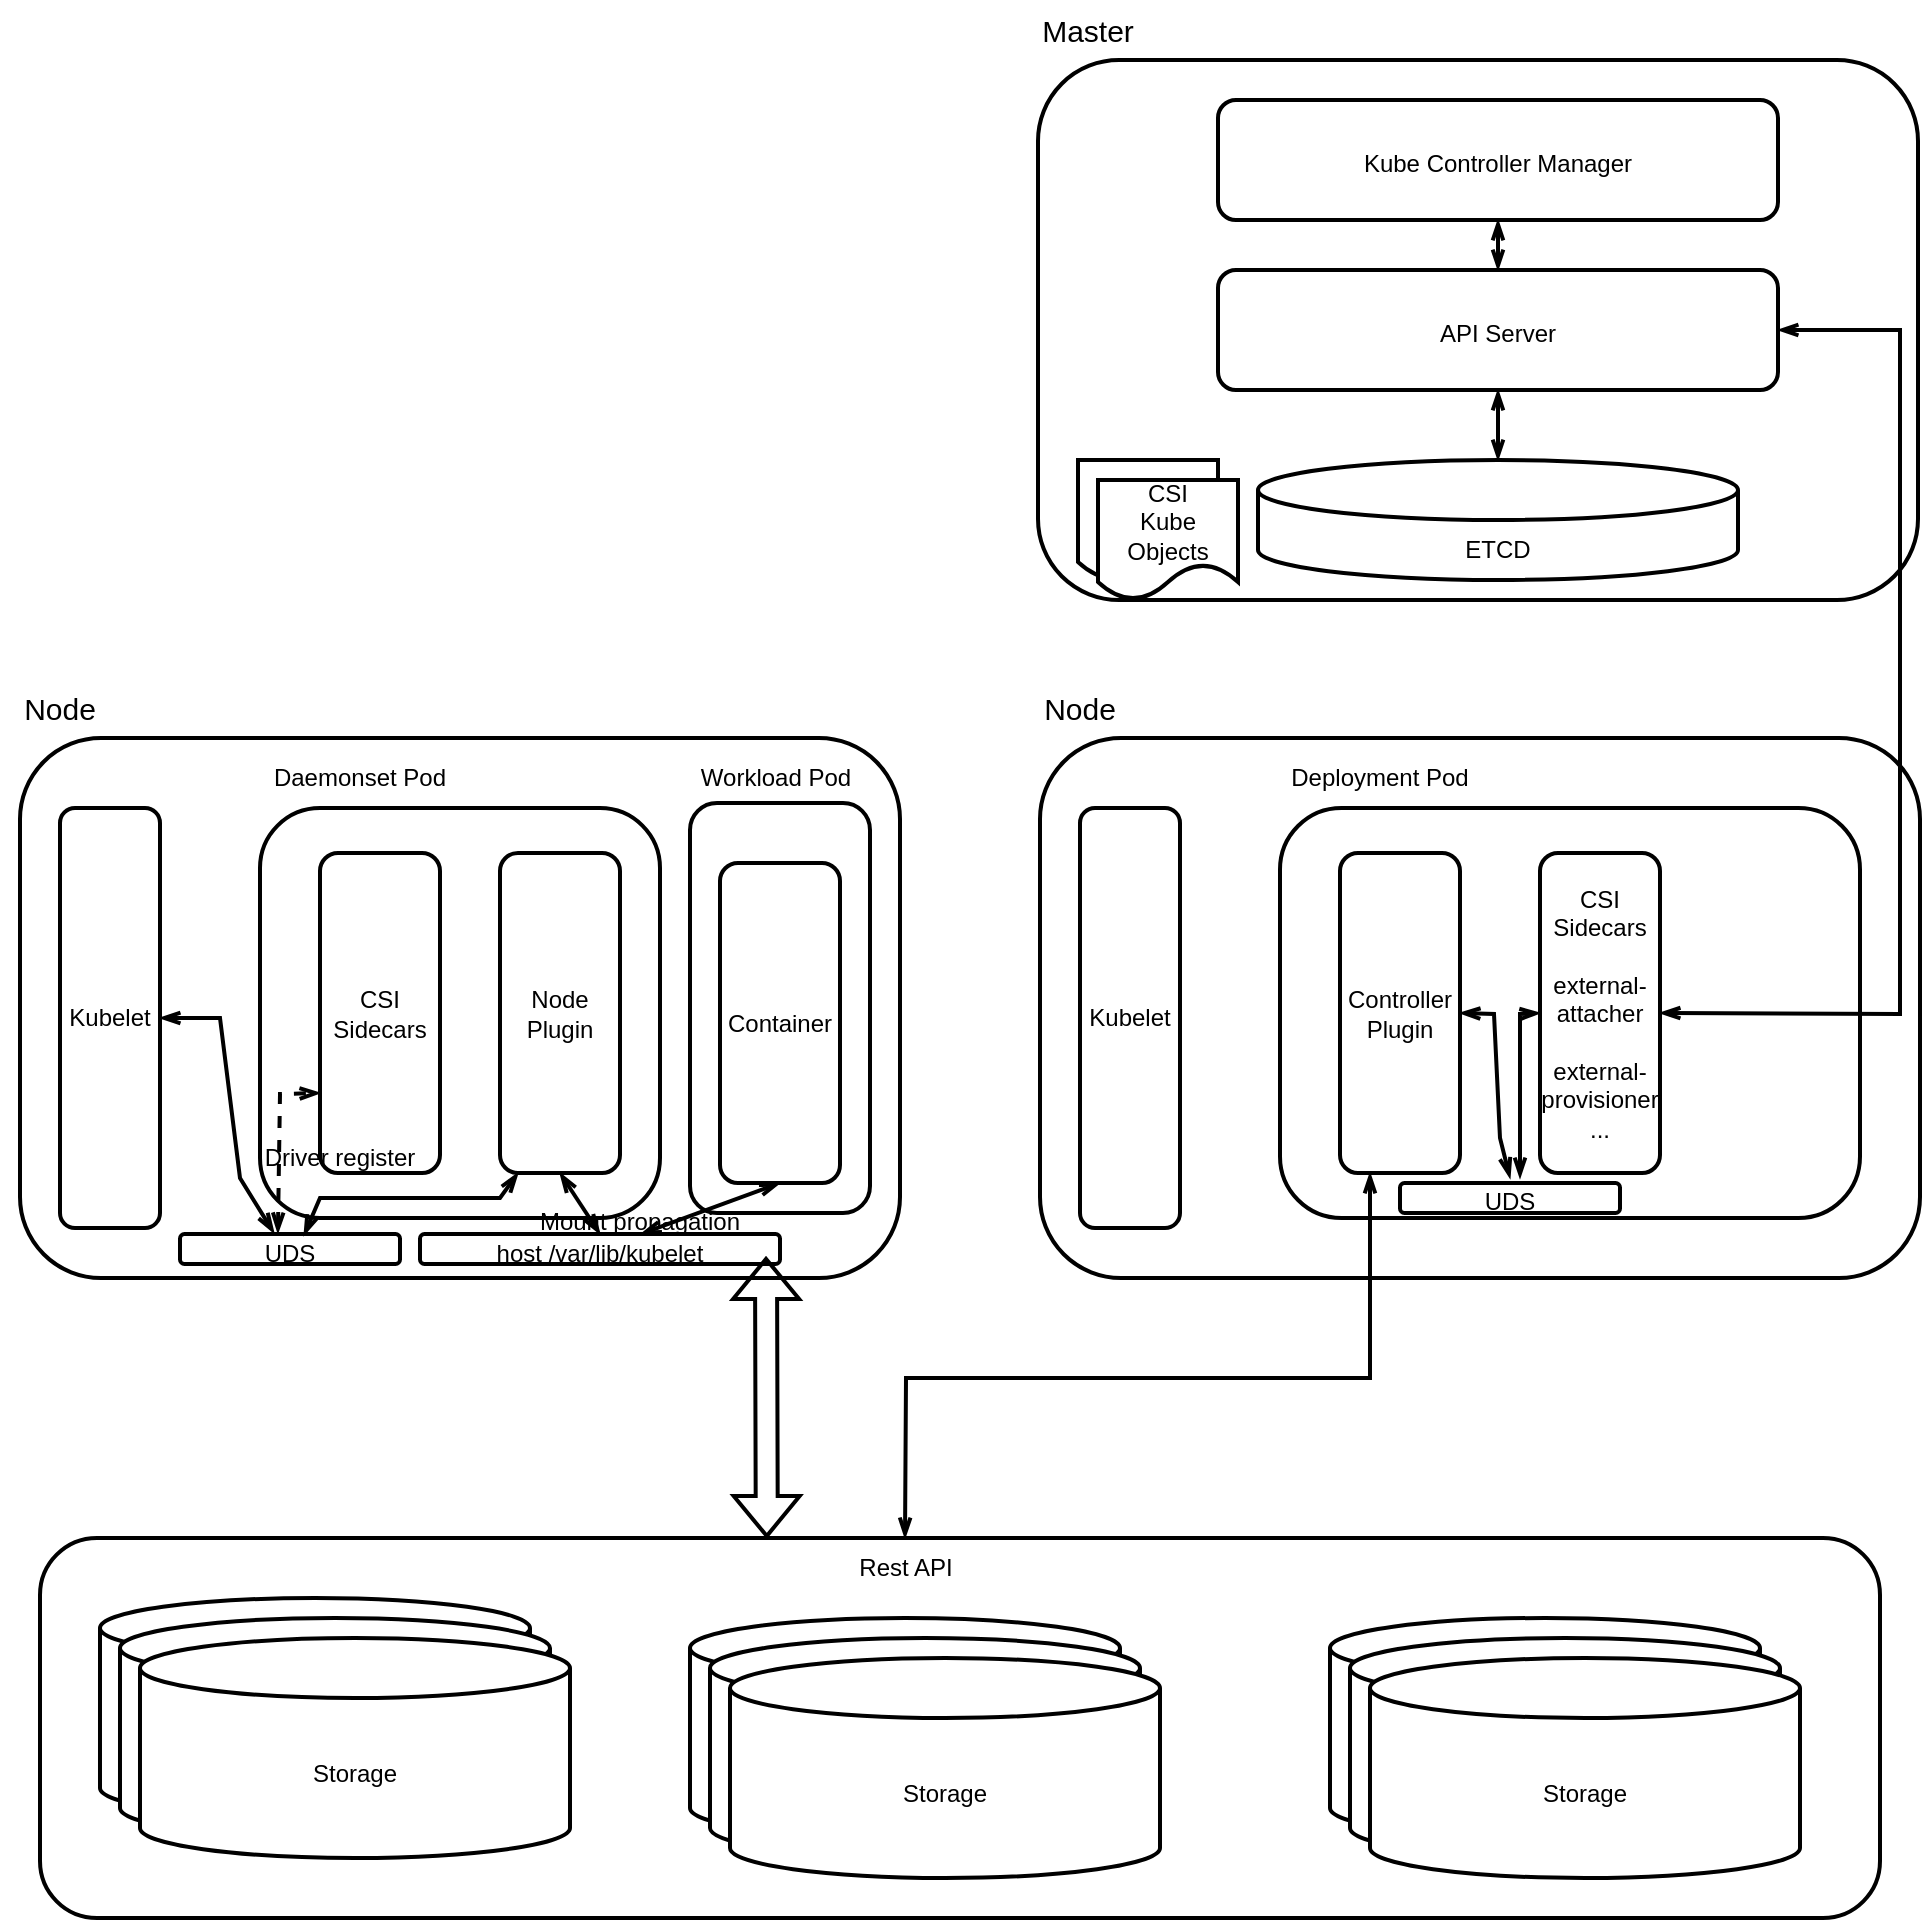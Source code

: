 <mxfile version="20.3.0" type="device" pages="17"><diagram id="elucqekw6dbpU5L9sHkp" name="CSI in Runc"><mxGraphModel dx="1218" dy="1900" grid="1" gridSize="10" guides="1" tooltips="1" connect="1" arrows="1" fold="1" page="1" pageScale="1" pageWidth="850" pageHeight="1100" math="0" shadow="0"><root><mxCell id="0"/><mxCell id="1" parent="0"/><mxCell id="XbGp9c2_LvMKtJpaZ23b-53" value="" style="rounded=1;whiteSpace=wrap;html=1;fontSize=12;strokeWidth=2;" parent="1" vertex="1"><mxGeometry x="70" y="480" width="920" height="190" as="geometry"/></mxCell><mxCell id="XbGp9c2_LvMKtJpaZ23b-1" value="" style="rounded=1;whiteSpace=wrap;html=1;strokeWidth=2;" parent="1" vertex="1"><mxGeometry x="60" y="80" width="440" height="270" as="geometry"/></mxCell><mxCell id="XbGp9c2_LvMKtJpaZ23b-2" value="Kubelet" style="rounded=1;whiteSpace=wrap;html=1;strokeWidth=2;" parent="1" vertex="1"><mxGeometry x="80" y="115" width="50" height="210" as="geometry"/></mxCell><mxCell id="XbGp9c2_LvMKtJpaZ23b-3" value="" style="rounded=1;whiteSpace=wrap;html=1;strokeWidth=2;" parent="1" vertex="1"><mxGeometry x="180" y="115" width="200" height="205" as="geometry"/></mxCell><mxCell id="XbGp9c2_LvMKtJpaZ23b-4" value="Node Plugin" style="rounded=1;whiteSpace=wrap;html=1;strokeWidth=2;" parent="1" vertex="1"><mxGeometry x="300" y="137.5" width="60" height="160" as="geometry"/></mxCell><mxCell id="XbGp9c2_LvMKtJpaZ23b-5" value="CSI Sidecars" style="rounded=1;whiteSpace=wrap;html=1;strokeWidth=2;" parent="1" vertex="1"><mxGeometry x="210" y="137.5" width="60" height="160" as="geometry"/></mxCell><mxCell id="XbGp9c2_LvMKtJpaZ23b-6" value="Daemonset Pod" style="text;html=1;align=center;verticalAlign=middle;whiteSpace=wrap;rounded=0;strokeWidth=2;" parent="1" vertex="1"><mxGeometry x="160" y="85" width="140" height="30" as="geometry"/></mxCell><mxCell id="XbGp9c2_LvMKtJpaZ23b-7" value="&lt;font style=&quot;font-size: 15px;&quot;&gt;Node&lt;/font&gt;" style="text;html=1;align=center;verticalAlign=middle;whiteSpace=wrap;rounded=0;strokeWidth=2;" parent="1" vertex="1"><mxGeometry x="50" y="50" width="60" height="30" as="geometry"/></mxCell><mxCell id="XbGp9c2_LvMKtJpaZ23b-8" value="" style="rounded=1;whiteSpace=wrap;html=1;strokeWidth=2;" parent="1" vertex="1"><mxGeometry x="570" y="80" width="440" height="270" as="geometry"/></mxCell><mxCell id="XbGp9c2_LvMKtJpaZ23b-9" value="Kubelet" style="rounded=1;whiteSpace=wrap;html=1;strokeWidth=2;" parent="1" vertex="1"><mxGeometry x="590" y="115" width="50" height="210" as="geometry"/></mxCell><mxCell id="XbGp9c2_LvMKtJpaZ23b-10" value="" style="rounded=1;whiteSpace=wrap;html=1;strokeWidth=2;" parent="1" vertex="1"><mxGeometry x="690" y="115" width="290" height="205" as="geometry"/></mxCell><mxCell id="XbGp9c2_LvMKtJpaZ23b-11" value="Controller Plugin" style="rounded=1;whiteSpace=wrap;html=1;strokeWidth=2;" parent="1" vertex="1"><mxGeometry x="720" y="137.5" width="60" height="160" as="geometry"/></mxCell><mxCell id="XbGp9c2_LvMKtJpaZ23b-12" value="CSI Sidecars&lt;br&gt;&lt;br&gt;external-attacher&lt;br&gt;&lt;br&gt;external-provisioner&lt;br&gt;..." style="rounded=1;whiteSpace=wrap;html=1;strokeWidth=2;" parent="1" vertex="1"><mxGeometry x="820" y="137.5" width="60" height="160" as="geometry"/></mxCell><mxCell id="XbGp9c2_LvMKtJpaZ23b-13" value="Deployment Pod" style="text;html=1;align=center;verticalAlign=middle;whiteSpace=wrap;rounded=0;strokeWidth=2;" parent="1" vertex="1"><mxGeometry x="670" y="85" width="140" height="30" as="geometry"/></mxCell><mxCell id="XbGp9c2_LvMKtJpaZ23b-14" value="&lt;font style=&quot;font-size: 15px;&quot;&gt;Node&lt;/font&gt;" style="text;html=1;align=center;verticalAlign=middle;whiteSpace=wrap;rounded=0;strokeWidth=2;" parent="1" vertex="1"><mxGeometry x="560" y="50" width="60" height="30" as="geometry"/></mxCell><mxCell id="XbGp9c2_LvMKtJpaZ23b-15" value="" style="rounded=1;whiteSpace=wrap;html=1;strokeWidth=2;" parent="1" vertex="1"><mxGeometry x="569" y="-259" width="440" height="270" as="geometry"/></mxCell><mxCell id="XbGp9c2_LvMKtJpaZ23b-21" value="&lt;font style=&quot;font-size: 15px;&quot;&gt;Master&lt;/font&gt;" style="text;html=1;align=center;verticalAlign=middle;whiteSpace=wrap;rounded=0;strokeWidth=2;" parent="1" vertex="1"><mxGeometry x="559" y="-289" width="70" height="30" as="geometry"/></mxCell><mxCell id="XbGp9c2_LvMKtJpaZ23b-22" value="&lt;font style=&quot;font-size: 12px;&quot;&gt;Kube Controller Manager&lt;/font&gt;" style="rounded=1;whiteSpace=wrap;html=1;fontSize=15;strokeWidth=2;" parent="1" vertex="1"><mxGeometry x="659" y="-239" width="280" height="60" as="geometry"/></mxCell><mxCell id="XbGp9c2_LvMKtJpaZ23b-23" value="&lt;font style=&quot;font-size: 12px;&quot;&gt;API Server&lt;/font&gt;" style="rounded=1;whiteSpace=wrap;html=1;fontSize=15;strokeWidth=2;" parent="1" vertex="1"><mxGeometry x="659" y="-154" width="280" height="60" as="geometry"/></mxCell><mxCell id="XbGp9c2_LvMKtJpaZ23b-25" value="&lt;font style=&quot;font-size: 12px;&quot;&gt;ETCD&lt;/font&gt;" style="shape=cylinder3;whiteSpace=wrap;html=1;boundedLbl=1;backgroundOutline=1;size=15;fontSize=15;strokeWidth=2;" parent="1" vertex="1"><mxGeometry x="679" y="-59" width="240" height="60" as="geometry"/></mxCell><mxCell id="XbGp9c2_LvMKtJpaZ23b-27" value="&lt;font style=&quot;font-size: 12px;&quot;&gt;host /var/lib/kubelet&lt;/font&gt;" style="rounded=1;whiteSpace=wrap;html=1;fontSize=15;strokeWidth=2;" parent="1" vertex="1"><mxGeometry x="260" y="328" width="180" height="15" as="geometry"/></mxCell><mxCell id="XbGp9c2_LvMKtJpaZ23b-28" value="&lt;font style=&quot;font-size: 12px;&quot;&gt;UDS&lt;/font&gt;" style="rounded=1;whiteSpace=wrap;html=1;fontSize=15;strokeWidth=2;" parent="1" vertex="1"><mxGeometry x="140" y="328" width="110" height="15" as="geometry"/></mxCell><mxCell id="XbGp9c2_LvMKtJpaZ23b-29" value="" style="endArrow=openThin;startArrow=openThin;html=1;rounded=0;fontSize=15;exitX=1;exitY=0.5;exitDx=0;exitDy=0;startFill=0;endFill=0;entryX=0.427;entryY=-0.033;entryDx=0;entryDy=0;entryPerimeter=0;strokeWidth=2;" parent="1" source="XbGp9c2_LvMKtJpaZ23b-2" target="XbGp9c2_LvMKtJpaZ23b-28" edge="1"><mxGeometry width="50" height="50" relative="1" as="geometry"><mxPoint x="560" y="220" as="sourcePoint"/><mxPoint x="160" y="320" as="targetPoint"/><Array as="points"><mxPoint x="160" y="220"/><mxPoint x="170" y="300"/></Array></mxGeometry></mxCell><mxCell id="XbGp9c2_LvMKtJpaZ23b-30" value="" style="endArrow=openThin;startArrow=openThin;html=1;rounded=0;fontSize=15;exitX=0.564;exitY=0.033;exitDx=0;exitDy=0;startFill=0;endFill=0;exitPerimeter=0;entryX=0.15;entryY=1;entryDx=0;entryDy=0;entryPerimeter=0;strokeWidth=2;" parent="1" source="XbGp9c2_LvMKtJpaZ23b-28" target="XbGp9c2_LvMKtJpaZ23b-4" edge="1"><mxGeometry width="50" height="50" relative="1" as="geometry"><mxPoint x="560" y="220" as="sourcePoint"/><mxPoint x="300" y="290" as="targetPoint"/><Array as="points"><mxPoint x="210" y="310"/><mxPoint x="300" y="310"/></Array></mxGeometry></mxCell><mxCell id="XbGp9c2_LvMKtJpaZ23b-31" value="" style="endArrow=openThin;startArrow=openThin;html=1;rounded=0;fontSize=15;entryX=0;entryY=0.75;entryDx=0;entryDy=0;dashed=1;startFill=0;endFill=0;exitX=0.445;exitY=-0.033;exitDx=0;exitDy=0;exitPerimeter=0;strokeWidth=2;" parent="1" source="XbGp9c2_LvMKtJpaZ23b-28" target="XbGp9c2_LvMKtJpaZ23b-5" edge="1"><mxGeometry width="50" height="50" relative="1" as="geometry"><mxPoint x="200" y="330" as="sourcePoint"/><mxPoint x="610" y="170" as="targetPoint"/><Array as="points"><mxPoint x="190" y="258"/></Array></mxGeometry></mxCell><mxCell id="XbGp9c2_LvMKtJpaZ23b-35" value="&lt;font style=&quot;font-size: 12px;&quot;&gt;Driver register&lt;/font&gt;" style="text;html=1;align=center;verticalAlign=middle;whiteSpace=wrap;rounded=0;fontSize=15;strokeWidth=2;" parent="1" vertex="1"><mxGeometry x="150" y="272.5" width="140" height="30" as="geometry"/></mxCell><mxCell id="XbGp9c2_LvMKtJpaZ23b-36" value="&lt;font style=&quot;font-size: 12px;&quot;&gt;UDS&lt;/font&gt;" style="rounded=1;whiteSpace=wrap;html=1;fontSize=15;strokeWidth=2;" parent="1" vertex="1"><mxGeometry x="750" y="302.5" width="110" height="15" as="geometry"/></mxCell><mxCell id="XbGp9c2_LvMKtJpaZ23b-37" value="" style="endArrow=openThin;startArrow=openThin;html=1;rounded=0;fontSize=12;exitX=1;exitY=0.5;exitDx=0;exitDy=0;startFill=0;endFill=0;strokeWidth=2;" parent="1" source="XbGp9c2_LvMKtJpaZ23b-11" edge="1"><mxGeometry width="50" height="50" relative="1" as="geometry"><mxPoint x="560" y="210" as="sourcePoint"/><mxPoint x="805" y="300" as="targetPoint"/><Array as="points"><mxPoint x="797" y="218"/><mxPoint x="800" y="280"/></Array></mxGeometry></mxCell><mxCell id="XbGp9c2_LvMKtJpaZ23b-38" value="" style="endArrow=openThin;startArrow=openThin;html=1;rounded=0;fontSize=12;exitX=0;exitY=0.5;exitDx=0;exitDy=0;startFill=0;endFill=0;strokeWidth=2;" parent="1" source="XbGp9c2_LvMKtJpaZ23b-12" edge="1"><mxGeometry width="50" height="50" relative="1" as="geometry"><mxPoint x="790" y="227.5" as="sourcePoint"/><mxPoint x="810" y="300" as="targetPoint"/><Array as="points"><mxPoint x="810" y="218"/><mxPoint x="810" y="270"/></Array></mxGeometry></mxCell><mxCell id="XbGp9c2_LvMKtJpaZ23b-39" value="" style="endArrow=openThin;startArrow=openThin;html=1;rounded=0;fontSize=12;entryX=1;entryY=0.5;entryDx=0;entryDy=0;startFill=0;endFill=0;exitX=1;exitY=0.5;exitDx=0;exitDy=0;strokeWidth=2;" parent="1" source="XbGp9c2_LvMKtJpaZ23b-12" target="XbGp9c2_LvMKtJpaZ23b-23" edge="1"><mxGeometry width="50" height="50" relative="1" as="geometry"><mxPoint x="840" y="140" as="sourcePoint"/><mxPoint x="850" y="160" as="targetPoint"/><Array as="points"><mxPoint x="1000" y="218"/><mxPoint x="1000" y="-124"/></Array></mxGeometry></mxCell><mxCell id="XbGp9c2_LvMKtJpaZ23b-40" value="" style="endArrow=openThin;startArrow=openThin;html=1;rounded=0;fontSize=12;entryX=0.5;entryY=1;entryDx=0;entryDy=0;exitX=0.5;exitY=0;exitDx=0;exitDy=0;startFill=0;endFill=0;strokeWidth=2;" parent="1" source="XbGp9c2_LvMKtJpaZ23b-23" target="XbGp9c2_LvMKtJpaZ23b-22" edge="1"><mxGeometry width="50" height="50" relative="1" as="geometry"><mxPoint x="99" y="-129" as="sourcePoint"/><mxPoint x="149" y="-179" as="targetPoint"/></mxGeometry></mxCell><mxCell id="XbGp9c2_LvMKtJpaZ23b-41" value="" style="endArrow=openThin;startArrow=openThin;html=1;rounded=0;fontSize=12;entryX=0.5;entryY=1;entryDx=0;entryDy=0;startFill=0;endFill=0;strokeWidth=2;" parent="1" source="XbGp9c2_LvMKtJpaZ23b-25" target="XbGp9c2_LvMKtJpaZ23b-23" edge="1"><mxGeometry width="50" height="50" relative="1" as="geometry"><mxPoint x="809" y="-144" as="sourcePoint"/><mxPoint x="809" y="-169" as="targetPoint"/></mxGeometry></mxCell><mxCell id="XbGp9c2_LvMKtJpaZ23b-42" value="" style="shape=document;whiteSpace=wrap;html=1;boundedLbl=1;fontSize=12;strokeWidth=2;" parent="1" vertex="1"><mxGeometry x="589" y="-59" width="70" height="60" as="geometry"/></mxCell><mxCell id="XbGp9c2_LvMKtJpaZ23b-43" value="CSI&lt;br&gt;Kube Objects" style="shape=document;whiteSpace=wrap;html=1;boundedLbl=1;fontSize=12;strokeWidth=2;" parent="1" vertex="1"><mxGeometry x="599" y="-49" width="70" height="60" as="geometry"/></mxCell><mxCell id="XbGp9c2_LvMKtJpaZ23b-44" value="" style="shape=cylinder3;whiteSpace=wrap;html=1;boundedLbl=1;backgroundOutline=1;size=15;fontSize=12;strokeWidth=2;" parent="1" vertex="1"><mxGeometry x="100" y="510" width="215" height="110" as="geometry"/></mxCell><mxCell id="XbGp9c2_LvMKtJpaZ23b-45" value="" style="shape=cylinder3;whiteSpace=wrap;html=1;boundedLbl=1;backgroundOutline=1;size=15;fontSize=12;strokeWidth=2;" parent="1" vertex="1"><mxGeometry x="110" y="520" width="215" height="110" as="geometry"/></mxCell><mxCell id="XbGp9c2_LvMKtJpaZ23b-46" value="Storage" style="shape=cylinder3;whiteSpace=wrap;html=1;boundedLbl=1;backgroundOutline=1;size=15;fontSize=12;strokeWidth=2;" parent="1" vertex="1"><mxGeometry x="120" y="530" width="215" height="110" as="geometry"/></mxCell><mxCell id="XbGp9c2_LvMKtJpaZ23b-47" value="" style="shape=cylinder3;whiteSpace=wrap;html=1;boundedLbl=1;backgroundOutline=1;size=15;fontSize=12;strokeWidth=2;" parent="1" vertex="1"><mxGeometry x="395" y="520" width="215" height="110" as="geometry"/></mxCell><mxCell id="XbGp9c2_LvMKtJpaZ23b-48" value="" style="shape=cylinder3;whiteSpace=wrap;html=1;boundedLbl=1;backgroundOutline=1;size=15;fontSize=12;strokeWidth=2;" parent="1" vertex="1"><mxGeometry x="405" y="530" width="215" height="110" as="geometry"/></mxCell><mxCell id="XbGp9c2_LvMKtJpaZ23b-49" value="Storage" style="shape=cylinder3;whiteSpace=wrap;html=1;boundedLbl=1;backgroundOutline=1;size=15;fontSize=12;strokeWidth=2;" parent="1" vertex="1"><mxGeometry x="415" y="540" width="215" height="110" as="geometry"/></mxCell><mxCell id="XbGp9c2_LvMKtJpaZ23b-50" value="" style="shape=cylinder3;whiteSpace=wrap;html=1;boundedLbl=1;backgroundOutline=1;size=15;fontSize=12;strokeWidth=2;" parent="1" vertex="1"><mxGeometry x="715" y="520" width="215" height="110" as="geometry"/></mxCell><mxCell id="XbGp9c2_LvMKtJpaZ23b-51" value="" style="shape=cylinder3;whiteSpace=wrap;html=1;boundedLbl=1;backgroundOutline=1;size=15;fontSize=12;strokeWidth=2;" parent="1" vertex="1"><mxGeometry x="725" y="530" width="215" height="110" as="geometry"/></mxCell><mxCell id="XbGp9c2_LvMKtJpaZ23b-52" value="Storage" style="shape=cylinder3;whiteSpace=wrap;html=1;boundedLbl=1;backgroundOutline=1;size=15;fontSize=12;strokeWidth=2;" parent="1" vertex="1"><mxGeometry x="735" y="540" width="215" height="110" as="geometry"/></mxCell><mxCell id="XbGp9c2_LvMKtJpaZ23b-54" value="Rest API" style="text;html=1;align=center;verticalAlign=middle;whiteSpace=wrap;rounded=0;fontSize=12;strokeWidth=2;" parent="1" vertex="1"><mxGeometry x="472.5" y="480" width="60" height="30" as="geometry"/></mxCell><mxCell id="XbGp9c2_LvMKtJpaZ23b-56" value="" style="rounded=1;whiteSpace=wrap;html=1;strokeWidth=2;" parent="1" vertex="1"><mxGeometry x="395" y="112.5" width="90" height="205" as="geometry"/></mxCell><mxCell id="XbGp9c2_LvMKtJpaZ23b-57" value="Container" style="rounded=1;whiteSpace=wrap;html=1;strokeWidth=2;" parent="1" vertex="1"><mxGeometry x="410" y="142.5" width="60" height="160" as="geometry"/></mxCell><mxCell id="XbGp9c2_LvMKtJpaZ23b-58" value="Workload Pod" style="text;html=1;align=center;verticalAlign=middle;whiteSpace=wrap;rounded=0;strokeWidth=2;" parent="1" vertex="1"><mxGeometry x="367.5" y="85" width="140" height="30" as="geometry"/></mxCell><mxCell id="XbGp9c2_LvMKtJpaZ23b-59" value="" style="endArrow=openThin;startArrow=openThin;html=1;rounded=0;fontSize=12;entryX=0.5;entryY=1;entryDx=0;entryDy=0;startFill=0;endFill=0;strokeWidth=2;" parent="1" source="XbGp9c2_LvMKtJpaZ23b-27" target="XbGp9c2_LvMKtJpaZ23b-57" edge="1"><mxGeometry width="50" height="50" relative="1" as="geometry"><mxPoint x="610" y="330" as="sourcePoint"/><mxPoint x="660" y="280" as="targetPoint"/></mxGeometry></mxCell><mxCell id="XbGp9c2_LvMKtJpaZ23b-34" value="&lt;font style=&quot;font-size: 12px;&quot;&gt;Mount propagation&lt;/font&gt;" style="text;html=1;align=center;verticalAlign=middle;whiteSpace=wrap;rounded=0;fontSize=15;strokeWidth=2;" parent="1" vertex="1"><mxGeometry x="300" y="305" width="140" height="30" as="geometry"/></mxCell><mxCell id="XbGp9c2_LvMKtJpaZ23b-60" value="" style="endArrow=openThin;html=1;rounded=0;fontSize=15;exitX=0.5;exitY=1;exitDx=0;exitDy=0;startArrow=openThin;startFill=0;endFill=0;entryX=0.5;entryY=0;entryDx=0;entryDy=0;strokeWidth=2;" parent="1" source="XbGp9c2_LvMKtJpaZ23b-4" target="XbGp9c2_LvMKtJpaZ23b-27" edge="1"><mxGeometry width="50" height="50" relative="1" as="geometry"><mxPoint x="330" y="297.5" as="sourcePoint"/><mxPoint x="360" y="330" as="targetPoint"/></mxGeometry></mxCell><mxCell id="XbGp9c2_LvMKtJpaZ23b-61" value="" style="endArrow=openThin;startArrow=openThin;html=1;rounded=0;fontSize=12;entryX=0.25;entryY=1;entryDx=0;entryDy=0;exitX=0.5;exitY=0;exitDx=0;exitDy=0;startFill=0;endFill=0;strokeWidth=2;" parent="1" source="XbGp9c2_LvMKtJpaZ23b-54" target="XbGp9c2_LvMKtJpaZ23b-11" edge="1"><mxGeometry width="50" height="50" relative="1" as="geometry"><mxPoint x="610" y="330" as="sourcePoint"/><mxPoint x="660" y="280" as="targetPoint"/><Array as="points"><mxPoint x="503" y="400"/><mxPoint x="735" y="400"/></Array></mxGeometry></mxCell><mxCell id="UuJ6fS04swdfjl7MriXq-1" value="" style="shape=flexArrow;endArrow=classic;startArrow=classic;html=1;rounded=0;fontSize=15;entryX=0.95;entryY=1.15;entryDx=0;entryDy=0;entryPerimeter=0;exitX=0.395;exitY=0;exitDx=0;exitDy=0;exitPerimeter=0;strokeWidth=2;" parent="1" source="XbGp9c2_LvMKtJpaZ23b-53" target="XbGp9c2_LvMKtJpaZ23b-34" edge="1"><mxGeometry width="100" height="100" relative="1" as="geometry"><mxPoint x="700" y="490" as="sourcePoint"/><mxPoint x="800" y="390" as="targetPoint"/></mxGeometry></mxCell></root></mxGraphModel></diagram><diagram id="aIvapdIjBjd7quRCwqEN" name="Challenges"><mxGraphModel dx="1218" dy="1900" grid="1" gridSize="10" guides="1" tooltips="1" connect="1" arrows="1" fold="1" page="1" pageScale="1" pageWidth="850" pageHeight="1100" math="0" shadow="0"><root><mxCell id="0"/><mxCell id="1" parent="0"/><mxCell id="JC4BJXkNElvyi3wLPQws-1" value="" style="rounded=1;whiteSpace=wrap;html=1;fontSize=12;strokeWidth=2;" parent="1" vertex="1"><mxGeometry x="150" y="470" width="920" height="190" as="geometry"/></mxCell><mxCell id="JC4BJXkNElvyi3wLPQws-2" value="" style="rounded=1;whiteSpace=wrap;html=1;strokeWidth=2;" parent="1" vertex="1"><mxGeometry x="60" y="80" width="440" height="270" as="geometry"/></mxCell><mxCell id="JC4BJXkNElvyi3wLPQws-3" value="Kubelet" style="rounded=1;whiteSpace=wrap;html=1;strokeWidth=2;" parent="1" vertex="1"><mxGeometry x="80" y="115" width="50" height="210" as="geometry"/></mxCell><mxCell id="JC4BJXkNElvyi3wLPQws-4" value="" style="rounded=1;whiteSpace=wrap;html=1;strokeWidth=2;" parent="1" vertex="1"><mxGeometry x="180" y="115" width="200" height="205" as="geometry"/></mxCell><mxCell id="JC4BJXkNElvyi3wLPQws-5" value="Node Plugin" style="rounded=1;whiteSpace=wrap;html=1;strokeWidth=2;" parent="1" vertex="1"><mxGeometry x="300" y="137.5" width="60" height="160" as="geometry"/></mxCell><mxCell id="JC4BJXkNElvyi3wLPQws-6" value="CSI Sidecars" style="rounded=1;whiteSpace=wrap;html=1;strokeWidth=2;" parent="1" vertex="1"><mxGeometry x="210" y="137.5" width="60" height="160" as="geometry"/></mxCell><mxCell id="JC4BJXkNElvyi3wLPQws-7" value="Daemonset Pod" style="text;html=1;align=center;verticalAlign=middle;whiteSpace=wrap;rounded=0;strokeWidth=2;" parent="1" vertex="1"><mxGeometry x="160" y="85" width="140" height="30" as="geometry"/></mxCell><mxCell id="JC4BJXkNElvyi3wLPQws-8" value="&lt;font style=&quot;font-size: 15px;&quot;&gt;Node&lt;/font&gt;" style="text;html=1;align=center;verticalAlign=middle;whiteSpace=wrap;rounded=0;strokeWidth=2;" parent="1" vertex="1"><mxGeometry x="50" y="50" width="60" height="30" as="geometry"/></mxCell><mxCell id="JC4BJXkNElvyi3wLPQws-9" value="" style="rounded=1;whiteSpace=wrap;html=1;strokeWidth=2;" parent="1" vertex="1"><mxGeometry x="790" y="80" width="440" height="270" as="geometry"/></mxCell><mxCell id="JC4BJXkNElvyi3wLPQws-10" value="Kubelet" style="rounded=1;whiteSpace=wrap;html=1;strokeWidth=2;" parent="1" vertex="1"><mxGeometry x="810" y="115" width="50" height="210" as="geometry"/></mxCell><mxCell id="JC4BJXkNElvyi3wLPQws-11" value="" style="rounded=1;whiteSpace=wrap;html=1;strokeWidth=2;" parent="1" vertex="1"><mxGeometry x="910" y="115" width="290" height="205" as="geometry"/></mxCell><mxCell id="JC4BJXkNElvyi3wLPQws-12" value="Controller Plugin" style="rounded=1;whiteSpace=wrap;html=1;strokeWidth=2;" parent="1" vertex="1"><mxGeometry x="940" y="137.5" width="60" height="160" as="geometry"/></mxCell><mxCell id="JC4BJXkNElvyi3wLPQws-13" value="CSI Sidecars&lt;br&gt;&lt;br&gt;external-attacher&lt;br&gt;&lt;br&gt;external-provisioner&lt;br&gt;..." style="rounded=1;whiteSpace=wrap;html=1;strokeWidth=2;" parent="1" vertex="1"><mxGeometry x="1040" y="137.5" width="60" height="160" as="geometry"/></mxCell><mxCell id="JC4BJXkNElvyi3wLPQws-14" value="Deployment Pod" style="text;html=1;align=center;verticalAlign=middle;whiteSpace=wrap;rounded=0;strokeWidth=2;" parent="1" vertex="1"><mxGeometry x="890" y="85" width="140" height="30" as="geometry"/></mxCell><mxCell id="JC4BJXkNElvyi3wLPQws-15" value="&lt;font style=&quot;font-size: 15px;&quot;&gt;Node&lt;/font&gt;" style="text;html=1;align=center;verticalAlign=middle;whiteSpace=wrap;rounded=0;strokeWidth=2;" parent="1" vertex="1"><mxGeometry x="780" y="50" width="60" height="30" as="geometry"/></mxCell><mxCell id="JC4BJXkNElvyi3wLPQws-16" value="" style="rounded=1;whiteSpace=wrap;html=1;strokeWidth=2;" parent="1" vertex="1"><mxGeometry x="800" y="-260" width="440" height="270" as="geometry"/></mxCell><mxCell id="JC4BJXkNElvyi3wLPQws-17" value="&lt;font style=&quot;font-size: 15px;&quot;&gt;Master&lt;/font&gt;" style="text;html=1;align=center;verticalAlign=middle;whiteSpace=wrap;rounded=0;strokeWidth=2;" parent="1" vertex="1"><mxGeometry x="790" y="-290" width="70" height="30" as="geometry"/></mxCell><mxCell id="JC4BJXkNElvyi3wLPQws-18" value="&lt;font style=&quot;font-size: 12px;&quot;&gt;Kube Controller Manager&lt;/font&gt;" style="rounded=1;whiteSpace=wrap;html=1;fontSize=15;strokeWidth=2;" parent="1" vertex="1"><mxGeometry x="890" y="-240" width="280" height="60" as="geometry"/></mxCell><mxCell id="JC4BJXkNElvyi3wLPQws-19" value="&lt;font style=&quot;font-size: 12px;&quot;&gt;API Server&lt;/font&gt;" style="rounded=1;whiteSpace=wrap;html=1;fontSize=15;strokeWidth=2;" parent="1" vertex="1"><mxGeometry x="890" y="-155" width="280" height="60" as="geometry"/></mxCell><mxCell id="JC4BJXkNElvyi3wLPQws-20" value="&lt;font style=&quot;font-size: 12px;&quot;&gt;ETCD&lt;/font&gt;" style="shape=cylinder3;whiteSpace=wrap;html=1;boundedLbl=1;backgroundOutline=1;size=15;fontSize=15;strokeWidth=2;" parent="1" vertex="1"><mxGeometry x="910" y="-60" width="240" height="60" as="geometry"/></mxCell><mxCell id="JC4BJXkNElvyi3wLPQws-21" value="&lt;font style=&quot;font-size: 12px;&quot;&gt;host /var/lib/kubelet&lt;/font&gt;" style="rounded=1;whiteSpace=wrap;html=1;fontSize=15;strokeWidth=2;" parent="1" vertex="1"><mxGeometry x="260" y="328" width="180" height="15" as="geometry"/></mxCell><mxCell id="JC4BJXkNElvyi3wLPQws-22" value="&lt;font style=&quot;font-size: 12px;&quot;&gt;UDS&lt;/font&gt;" style="rounded=1;whiteSpace=wrap;html=1;fontSize=15;strokeWidth=2;" parent="1" vertex="1"><mxGeometry x="140" y="328" width="110" height="15" as="geometry"/></mxCell><mxCell id="JC4BJXkNElvyi3wLPQws-23" value="" style="endArrow=openThin;startArrow=openThin;html=1;rounded=0;fontSize=15;exitX=1;exitY=0.5;exitDx=0;exitDy=0;startFill=0;endFill=0;entryX=0.4;entryY=-0.067;entryDx=0;entryDy=0;entryPerimeter=0;strokeWidth=2;" parent="1" source="JC4BJXkNElvyi3wLPQws-3" target="JC4BJXkNElvyi3wLPQws-22" edge="1"><mxGeometry width="50" height="50" relative="1" as="geometry"><mxPoint x="560" y="220" as="sourcePoint"/><mxPoint x="160" y="320" as="targetPoint"/><Array as="points"><mxPoint x="160" y="220"/><mxPoint x="170" y="300"/></Array></mxGeometry></mxCell><mxCell id="JC4BJXkNElvyi3wLPQws-24" value="" style="endArrow=openThin;startArrow=openThin;html=1;rounded=0;fontSize=15;exitX=0.5;exitY=0;exitDx=0;exitDy=0;startFill=0;endFill=0;entryX=0.15;entryY=1;entryDx=0;entryDy=0;entryPerimeter=0;strokeWidth=2;" parent="1" source="JC4BJXkNElvyi3wLPQws-22" target="JC4BJXkNElvyi3wLPQws-5" edge="1"><mxGeometry width="50" height="50" relative="1" as="geometry"><mxPoint x="560" y="220" as="sourcePoint"/><mxPoint x="300" y="290" as="targetPoint"/><Array as="points"><mxPoint x="210" y="310"/><mxPoint x="300" y="310"/></Array></mxGeometry></mxCell><mxCell id="JC4BJXkNElvyi3wLPQws-25" value="" style="endArrow=openThin;startArrow=openThin;html=1;rounded=0;fontSize=15;entryX=0;entryY=0.75;entryDx=0;entryDy=0;dashed=1;startFill=0;endFill=0;exitX=0.445;exitY=-0.033;exitDx=0;exitDy=0;exitPerimeter=0;strokeWidth=2;" parent="1" source="JC4BJXkNElvyi3wLPQws-22" target="JC4BJXkNElvyi3wLPQws-6" edge="1"><mxGeometry width="50" height="50" relative="1" as="geometry"><mxPoint x="200" y="330" as="sourcePoint"/><mxPoint x="610" y="170" as="targetPoint"/><Array as="points"><mxPoint x="190" y="258"/></Array></mxGeometry></mxCell><mxCell id="JC4BJXkNElvyi3wLPQws-26" value="&lt;font style=&quot;font-size: 12px;&quot;&gt;Driver register&lt;/font&gt;" style="text;html=1;align=center;verticalAlign=middle;whiteSpace=wrap;rounded=0;fontSize=15;strokeWidth=2;" parent="1" vertex="1"><mxGeometry x="150" y="272.5" width="140" height="30" as="geometry"/></mxCell><mxCell id="JC4BJXkNElvyi3wLPQws-27" value="&lt;font style=&quot;font-size: 12px;&quot;&gt;UDS&lt;/font&gt;" style="rounded=1;whiteSpace=wrap;html=1;fontSize=15;strokeWidth=2;" parent="1" vertex="1"><mxGeometry x="970" y="302.5" width="110" height="15" as="geometry"/></mxCell><mxCell id="JC4BJXkNElvyi3wLPQws-28" value="" style="endArrow=openThin;startArrow=openThin;html=1;rounded=0;fontSize=12;entryX=0.427;entryY=-0.033;entryDx=0;entryDy=0;entryPerimeter=0;exitX=1;exitY=0.5;exitDx=0;exitDy=0;startFill=0;endFill=0;strokeWidth=2;" parent="1" source="JC4BJXkNElvyi3wLPQws-12" target="JC4BJXkNElvyi3wLPQws-27" edge="1"><mxGeometry width="50" height="50" relative="1" as="geometry"><mxPoint x="780" y="210" as="sourcePoint"/><mxPoint x="830" y="160" as="targetPoint"/><Array as="points"><mxPoint x="1017" y="218"/></Array></mxGeometry></mxCell><mxCell id="JC4BJXkNElvyi3wLPQws-29" value="" style="endArrow=openThin;startArrow=openThin;html=1;rounded=0;fontSize=12;exitX=0;exitY=0.5;exitDx=0;exitDy=0;startFill=0;endFill=0;strokeWidth=2;" parent="1" source="JC4BJXkNElvyi3wLPQws-13" edge="1"><mxGeometry width="50" height="50" relative="1" as="geometry"><mxPoint x="1010" y="227.5" as="sourcePoint"/><mxPoint x="1030" y="300" as="targetPoint"/><Array as="points"><mxPoint x="1030" y="218"/></Array></mxGeometry></mxCell><mxCell id="JC4BJXkNElvyi3wLPQws-30" value="" style="endArrow=openThin;startArrow=openThin;html=1;rounded=0;fontSize=12;entryX=1;entryY=0.5;entryDx=0;entryDy=0;startFill=0;endFill=0;strokeWidth=2;" parent="1" target="JC4BJXkNElvyi3wLPQws-19" edge="1"><mxGeometry width="50" height="50" relative="1" as="geometry"><mxPoint x="1100" y="215" as="sourcePoint"/><mxPoint x="1070" y="160" as="targetPoint"/><Array as="points"><mxPoint x="1220" y="215"/><mxPoint x="1220" y="-125"/></Array></mxGeometry></mxCell><mxCell id="JC4BJXkNElvyi3wLPQws-31" value="" style="endArrow=openThin;startArrow=openThin;html=1;rounded=0;fontSize=12;entryX=0.5;entryY=1;entryDx=0;entryDy=0;exitX=0.5;exitY=0;exitDx=0;exitDy=0;startFill=0;endFill=0;strokeWidth=2;" parent="1" source="JC4BJXkNElvyi3wLPQws-19" target="JC4BJXkNElvyi3wLPQws-18" edge="1"><mxGeometry width="50" height="50" relative="1" as="geometry"><mxPoint x="330" y="-130" as="sourcePoint"/><mxPoint x="380" y="-180" as="targetPoint"/></mxGeometry></mxCell><mxCell id="JC4BJXkNElvyi3wLPQws-32" value="" style="endArrow=openThin;startArrow=openThin;html=1;rounded=0;fontSize=12;entryX=0.5;entryY=1;entryDx=0;entryDy=0;startFill=0;endFill=0;strokeWidth=2;" parent="1" source="JC4BJXkNElvyi3wLPQws-20" target="JC4BJXkNElvyi3wLPQws-19" edge="1"><mxGeometry width="50" height="50" relative="1" as="geometry"><mxPoint x="1040" y="-145" as="sourcePoint"/><mxPoint x="1040" y="-170" as="targetPoint"/></mxGeometry></mxCell><mxCell id="JC4BJXkNElvyi3wLPQws-33" value="" style="shape=document;whiteSpace=wrap;html=1;boundedLbl=1;fontSize=12;strokeWidth=2;" parent="1" vertex="1"><mxGeometry x="820" y="-60" width="70" height="60" as="geometry"/></mxCell><mxCell id="JC4BJXkNElvyi3wLPQws-34" value="CSI&lt;br&gt;Kube Objects" style="shape=document;whiteSpace=wrap;html=1;boundedLbl=1;fontSize=12;strokeWidth=2;" parent="1" vertex="1"><mxGeometry x="830" y="-50" width="70" height="60" as="geometry"/></mxCell><mxCell id="JC4BJXkNElvyi3wLPQws-35" value="" style="shape=cylinder3;whiteSpace=wrap;html=1;boundedLbl=1;backgroundOutline=1;size=15;fontSize=12;strokeWidth=2;" parent="1" vertex="1"><mxGeometry x="180" y="500" width="215" height="110" as="geometry"/></mxCell><mxCell id="JC4BJXkNElvyi3wLPQws-36" value="" style="shape=cylinder3;whiteSpace=wrap;html=1;boundedLbl=1;backgroundOutline=1;size=15;fontSize=12;strokeWidth=2;" parent="1" vertex="1"><mxGeometry x="190" y="510" width="215" height="110" as="geometry"/></mxCell><mxCell id="JC4BJXkNElvyi3wLPQws-37" value="Storage" style="shape=cylinder3;whiteSpace=wrap;html=1;boundedLbl=1;backgroundOutline=1;size=15;fontSize=12;strokeWidth=2;" parent="1" vertex="1"><mxGeometry x="200" y="520" width="215" height="110" as="geometry"/></mxCell><mxCell id="JC4BJXkNElvyi3wLPQws-38" value="" style="shape=cylinder3;whiteSpace=wrap;html=1;boundedLbl=1;backgroundOutline=1;size=15;fontSize=12;strokeWidth=2;" parent="1" vertex="1"><mxGeometry x="475" y="510" width="215" height="110" as="geometry"/></mxCell><mxCell id="JC4BJXkNElvyi3wLPQws-39" value="" style="shape=cylinder3;whiteSpace=wrap;html=1;boundedLbl=1;backgroundOutline=1;size=15;fontSize=12;strokeWidth=2;" parent="1" vertex="1"><mxGeometry x="485" y="520" width="215" height="110" as="geometry"/></mxCell><mxCell id="JC4BJXkNElvyi3wLPQws-40" value="Storage" style="shape=cylinder3;whiteSpace=wrap;html=1;boundedLbl=1;backgroundOutline=1;size=15;fontSize=12;strokeWidth=2;" parent="1" vertex="1"><mxGeometry x="495" y="530" width="215" height="110" as="geometry"/></mxCell><mxCell id="JC4BJXkNElvyi3wLPQws-41" value="" style="shape=cylinder3;whiteSpace=wrap;html=1;boundedLbl=1;backgroundOutline=1;size=15;fontSize=12;strokeWidth=2;" parent="1" vertex="1"><mxGeometry x="795" y="510" width="215" height="110" as="geometry"/></mxCell><mxCell id="JC4BJXkNElvyi3wLPQws-42" value="" style="shape=cylinder3;whiteSpace=wrap;html=1;boundedLbl=1;backgroundOutline=1;size=15;fontSize=12;strokeWidth=2;" parent="1" vertex="1"><mxGeometry x="805" y="520" width="215" height="110" as="geometry"/></mxCell><mxCell id="JC4BJXkNElvyi3wLPQws-43" value="Storage" style="shape=cylinder3;whiteSpace=wrap;html=1;boundedLbl=1;backgroundOutline=1;size=15;fontSize=12;strokeWidth=2;" parent="1" vertex="1"><mxGeometry x="815" y="530" width="215" height="110" as="geometry"/></mxCell><mxCell id="JC4BJXkNElvyi3wLPQws-44" value="Rest API" style="text;html=1;align=center;verticalAlign=middle;whiteSpace=wrap;rounded=0;fontSize=12;strokeWidth=2;" parent="1" vertex="1"><mxGeometry x="552.5" y="470" width="60" height="30" as="geometry"/></mxCell><mxCell id="JC4BJXkNElvyi3wLPQws-49" value="&lt;font style=&quot;font-size: 12px;&quot;&gt;Mount propagation&lt;/font&gt;" style="text;html=1;align=center;verticalAlign=middle;whiteSpace=wrap;rounded=0;fontSize=15;strokeWidth=2;" parent="1" vertex="1"><mxGeometry x="300" y="305" width="140" height="30" as="geometry"/></mxCell><mxCell id="JC4BJXkNElvyi3wLPQws-50" value="" style="endArrow=openThin;html=1;rounded=0;fontSize=15;exitX=0.5;exitY=1;exitDx=0;exitDy=0;startArrow=openThin;startFill=0;endFill=0;entryX=0.5;entryY=0;entryDx=0;entryDy=0;strokeWidth=2;" parent="1" source="JC4BJXkNElvyi3wLPQws-5" target="JC4BJXkNElvyi3wLPQws-21" edge="1"><mxGeometry width="50" height="50" relative="1" as="geometry"><mxPoint x="330" y="297.5" as="sourcePoint"/><mxPoint x="360" y="330" as="targetPoint"/></mxGeometry></mxCell><mxCell id="JC4BJXkNElvyi3wLPQws-51" value="" style="endArrow=openThin;startArrow=openThin;html=1;rounded=0;fontSize=12;entryX=0.25;entryY=1;entryDx=0;entryDy=0;exitX=0.714;exitY=-0.011;exitDx=0;exitDy=0;exitPerimeter=0;startFill=0;endFill=0;strokeWidth=2;" parent="1" source="JC4BJXkNElvyi3wLPQws-1" target="JC4BJXkNElvyi3wLPQws-12" edge="1"><mxGeometry width="50" height="50" relative="1" as="geometry"><mxPoint x="610" y="330" as="sourcePoint"/><mxPoint x="660" y="280" as="targetPoint"/><Array as="points"><mxPoint x="807" y="390"/><mxPoint x="955" y="390"/></Array></mxGeometry></mxCell><mxCell id="VTAUTy3srlpc_qB8-L4b-1" value="" style="rounded=1;whiteSpace=wrap;html=1;strokeWidth=2;" parent="1" vertex="1"><mxGeometry x="527.5" y="80" width="235" height="270" as="geometry"/></mxCell><mxCell id="VTAUTy3srlpc_qB8-L4b-2" value="" style="rounded=1;whiteSpace=wrap;html=1;strokeWidth=2;" parent="1" vertex="1"><mxGeometry x="572.5" y="130" width="90" height="205" as="geometry"/></mxCell><mxCell id="VTAUTy3srlpc_qB8-L4b-3" value="Container" style="rounded=1;whiteSpace=wrap;html=1;strokeWidth=2;" parent="1" vertex="1"><mxGeometry x="587.5" y="160" width="60" height="160" as="geometry"/></mxCell><mxCell id="VTAUTy3srlpc_qB8-L4b-4" value="Workload Pod" style="text;html=1;align=center;verticalAlign=middle;whiteSpace=wrap;rounded=0;strokeWidth=2;" parent="1" vertex="1"><mxGeometry x="517.5" y="100" width="140" height="30" as="geometry"/></mxCell><mxCell id="VTAUTy3srlpc_qB8-L4b-5" value="&lt;font style=&quot;font-size: 15px;&quot;&gt;PeerPod VM&lt;/font&gt;" style="text;html=1;align=center;verticalAlign=middle;whiteSpace=wrap;rounded=0;strokeWidth=2;" parent="1" vertex="1"><mxGeometry x="502.5" y="50" width="140" height="30" as="geometry"/></mxCell><mxCell id="D47enWkyor__nqChSUKu-2" value="" style="shape=flexArrow;endArrow=classic;startArrow=classic;html=1;rounded=0;fontSize=15;strokeColor=#FF0000;fillColor=#FF0000;strokeWidth=2;" parent="1" source="JC4BJXkNElvyi3wLPQws-2" edge="1"><mxGeometry width="100" height="100" relative="1" as="geometry"><mxPoint x="740" y="330" as="sourcePoint"/><mxPoint x="570" y="215" as="targetPoint"/><Array as="points"/></mxGeometry></mxCell><mxCell id="D47enWkyor__nqChSUKu-4" value="" style="shape=flexArrow;endArrow=classic;startArrow=classic;html=1;rounded=0;fontSize=15;strokeColor=#FF0000;fillColor=#FF0000;strokeWidth=2;" parent="1" edge="1"><mxGeometry width="100" height="100" relative="1" as="geometry"><mxPoint x="610" y="340" as="sourcePoint"/><mxPoint x="610" y="470" as="targetPoint"/></mxGeometry></mxCell></root></mxGraphModel></diagram><diagram id="6G7brWP6dxTxPpXQlP2I" name="CSI In PeerPod"><mxGraphModel dx="1218" dy="1900" grid="1" gridSize="10" guides="1" tooltips="1" connect="1" arrows="1" fold="1" page="1" pageScale="1" pageWidth="850" pageHeight="1100" math="0" shadow="0"><root><mxCell id="0"/><mxCell id="1" parent="0"/><mxCell id="yCi0ZinZFc-0K3LwDmug-53" value="" style="rounded=1;whiteSpace=wrap;html=1;strokeWidth=2;" parent="1" vertex="1"><mxGeometry x="555" y="80" width="235" height="270" as="geometry"/></mxCell><mxCell id="yCi0ZinZFc-0K3LwDmug-1" value="" style="rounded=1;whiteSpace=wrap;html=1;fontSize=12;strokeWidth=2;" parent="1" vertex="1"><mxGeometry x="300" y="470" width="920" height="190" as="geometry"/></mxCell><mxCell id="yCi0ZinZFc-0K3LwDmug-2" value="" style="rounded=1;whiteSpace=wrap;html=1;strokeWidth=2;" parent="1" vertex="1"><mxGeometry x="60" y="80" width="440" height="270" as="geometry"/></mxCell><mxCell id="yCi0ZinZFc-0K3LwDmug-3" value="Kubelet" style="rounded=1;whiteSpace=wrap;html=1;strokeWidth=2;" parent="1" vertex="1"><mxGeometry x="80" y="115" width="50" height="210" as="geometry"/></mxCell><mxCell id="yCi0ZinZFc-0K3LwDmug-4" value="" style="rounded=1;whiteSpace=wrap;html=1;strokeWidth=2;" parent="1" vertex="1"><mxGeometry x="180" y="115" width="300" height="205" as="geometry"/></mxCell><mxCell id="yCi0ZinZFc-0K3LwDmug-5" value="Node Plugin" style="rounded=1;whiteSpace=wrap;html=1;strokeWidth=2;" parent="1" vertex="1"><mxGeometry x="390" y="137.5" width="60" height="160" as="geometry"/></mxCell><mxCell id="yCi0ZinZFc-0K3LwDmug-6" value="CSI Sidecars" style="rounded=1;whiteSpace=wrap;html=1;strokeWidth=2;" parent="1" vertex="1"><mxGeometry x="210" y="137.5" width="60" height="160" as="geometry"/></mxCell><mxCell id="yCi0ZinZFc-0K3LwDmug-7" value="Daemonset Pod" style="text;html=1;align=center;verticalAlign=middle;whiteSpace=wrap;rounded=0;strokeWidth=2;" parent="1" vertex="1"><mxGeometry x="160" y="85" width="140" height="30" as="geometry"/></mxCell><mxCell id="yCi0ZinZFc-0K3LwDmug-8" value="&lt;font style=&quot;font-size: 15px;&quot;&gt;Node&lt;/font&gt;" style="text;html=1;align=center;verticalAlign=middle;whiteSpace=wrap;rounded=0;strokeWidth=2;" parent="1" vertex="1"><mxGeometry x="50" y="50" width="60" height="30" as="geometry"/></mxCell><mxCell id="yCi0ZinZFc-0K3LwDmug-9" value="" style="rounded=1;whiteSpace=wrap;html=1;strokeWidth=2;" parent="1" vertex="1"><mxGeometry x="820" y="80" width="440" height="270" as="geometry"/></mxCell><mxCell id="yCi0ZinZFc-0K3LwDmug-10" value="Kubelet" style="rounded=1;whiteSpace=wrap;html=1;strokeWidth=2;" parent="1" vertex="1"><mxGeometry x="840" y="115" width="50" height="210" as="geometry"/></mxCell><mxCell id="yCi0ZinZFc-0K3LwDmug-11" value="" style="rounded=1;whiteSpace=wrap;html=1;strokeWidth=2;" parent="1" vertex="1"><mxGeometry x="940" y="115" width="290" height="205" as="geometry"/></mxCell><mxCell id="yCi0ZinZFc-0K3LwDmug-12" value="Controller Plugin" style="rounded=1;whiteSpace=wrap;html=1;strokeWidth=2;" parent="1" vertex="1"><mxGeometry x="970" y="137.5" width="60" height="160" as="geometry"/></mxCell><mxCell id="yCi0ZinZFc-0K3LwDmug-13" value="CSI Sidecars&lt;br&gt;&lt;br&gt;external-attacher&lt;br&gt;external-provisioner&lt;br&gt;..." style="rounded=1;whiteSpace=wrap;html=1;strokeWidth=2;" parent="1" vertex="1"><mxGeometry x="1060" y="132.5" width="160" height="70" as="geometry"/></mxCell><mxCell id="yCi0ZinZFc-0K3LwDmug-14" value="Deployment Pod" style="text;html=1;align=center;verticalAlign=middle;whiteSpace=wrap;rounded=0;strokeWidth=2;" parent="1" vertex="1"><mxGeometry x="920" y="85" width="140" height="30" as="geometry"/></mxCell><mxCell id="yCi0ZinZFc-0K3LwDmug-15" value="&lt;font style=&quot;font-size: 15px;&quot;&gt;Node&lt;/font&gt;" style="text;html=1;align=center;verticalAlign=middle;whiteSpace=wrap;rounded=0;strokeWidth=2;" parent="1" vertex="1"><mxGeometry x="810" y="50" width="60" height="30" as="geometry"/></mxCell><mxCell id="yCi0ZinZFc-0K3LwDmug-16" value="" style="rounded=1;whiteSpace=wrap;html=1;strokeWidth=2;" parent="1" vertex="1"><mxGeometry x="820" y="-280" width="440" height="270" as="geometry"/></mxCell><mxCell id="yCi0ZinZFc-0K3LwDmug-17" value="&lt;font style=&quot;font-size: 15px;&quot;&gt;Master&lt;/font&gt;" style="text;html=1;align=center;verticalAlign=middle;whiteSpace=wrap;rounded=0;strokeWidth=2;" parent="1" vertex="1"><mxGeometry x="810" y="-310" width="70" height="30" as="geometry"/></mxCell><mxCell id="yCi0ZinZFc-0K3LwDmug-18" value="&lt;font style=&quot;font-size: 12px;&quot;&gt;Kube Controller Manager&lt;/font&gt;" style="rounded=1;whiteSpace=wrap;html=1;fontSize=15;strokeWidth=2;" parent="1" vertex="1"><mxGeometry x="910" y="-260" width="280" height="60" as="geometry"/></mxCell><mxCell id="yCi0ZinZFc-0K3LwDmug-19" value="&lt;font style=&quot;font-size: 12px;&quot;&gt;API Server&lt;/font&gt;" style="rounded=1;whiteSpace=wrap;html=1;fontSize=15;strokeWidth=2;" parent="1" vertex="1"><mxGeometry x="910" y="-175" width="280" height="60" as="geometry"/></mxCell><mxCell id="yCi0ZinZFc-0K3LwDmug-20" value="&lt;font style=&quot;font-size: 12px;&quot;&gt;ETCD&lt;/font&gt;" style="shape=cylinder3;whiteSpace=wrap;html=1;boundedLbl=1;backgroundOutline=1;size=15;fontSize=15;strokeWidth=2;" parent="1" vertex="1"><mxGeometry x="930" y="-80" width="240" height="60" as="geometry"/></mxCell><mxCell id="yCi0ZinZFc-0K3LwDmug-21" value="&lt;font style=&quot;font-size: 12px;&quot;&gt;host /var/lib/kubelet&lt;/font&gt;" style="rounded=1;whiteSpace=wrap;html=1;fontSize=15;strokeWidth=2;" parent="1" vertex="1"><mxGeometry x="300" y="328" width="180" height="15" as="geometry"/></mxCell><mxCell id="yCi0ZinZFc-0K3LwDmug-22" value="&lt;font style=&quot;font-size: 12px;&quot;&gt;UDS&lt;/font&gt;" style="rounded=1;whiteSpace=wrap;html=1;fontSize=15;strokeWidth=2;" parent="1" vertex="1"><mxGeometry x="140" y="328" width="70" height="15" as="geometry"/></mxCell><mxCell id="yCi0ZinZFc-0K3LwDmug-23" value="" style="endArrow=openThin;startArrow=openThin;html=1;rounded=0;fontSize=15;exitX=1;exitY=0.5;exitDx=0;exitDy=0;startFill=0;endFill=0;strokeWidth=2;" parent="1" source="yCi0ZinZFc-0K3LwDmug-3" edge="1"><mxGeometry width="50" height="50" relative="1" as="geometry"><mxPoint x="560" y="220" as="sourcePoint"/><mxPoint x="175" y="330" as="targetPoint"/><Array as="points"><mxPoint x="160" y="220"/><mxPoint x="160" y="300"/></Array></mxGeometry></mxCell><mxCell id="yCi0ZinZFc-0K3LwDmug-24" value="" style="endArrow=openThin;startArrow=openThin;html=1;rounded=0;fontSize=15;startFill=0;endFill=0;exitX=0.5;exitY=0;exitDx=0;exitDy=0;entryX=0.5;entryY=1;entryDx=0;entryDy=0;strokeWidth=2;" parent="1" source="ZWUbt1qhQN5voiNFhncj-4" target="yCi0ZinZFc-0K3LwDmug-5" edge="1"><mxGeometry width="50" height="50" relative="1" as="geometry"><mxPoint x="200" y="336" as="sourcePoint"/><mxPoint x="400" y="300" as="targetPoint"/><Array as="points"><mxPoint x="330" y="310"/><mxPoint x="400" y="310"/></Array></mxGeometry></mxCell><mxCell id="yCi0ZinZFc-0K3LwDmug-25" value="" style="endArrow=openThin;startArrow=openThin;html=1;rounded=0;fontSize=15;entryX=0;entryY=0.5;entryDx=0;entryDy=0;dashed=1;startFill=0;endFill=0;exitX=0.5;exitY=0;exitDx=0;exitDy=0;strokeWidth=2;" parent="1" source="yCi0ZinZFc-0K3LwDmug-22" target="yCi0ZinZFc-0K3LwDmug-6" edge="1"><mxGeometry width="50" height="50" relative="1" as="geometry"><mxPoint x="200" y="320" as="sourcePoint"/><mxPoint x="610" y="170" as="targetPoint"/><Array as="points"><mxPoint x="195" y="220"/></Array></mxGeometry></mxCell><mxCell id="yCi0ZinZFc-0K3LwDmug-26" value="&lt;font style=&quot;font-size: 12px;&quot;&gt;Driver register&lt;/font&gt;" style="text;html=1;align=center;verticalAlign=middle;whiteSpace=wrap;rounded=0;fontSize=15;strokeWidth=2;" parent="1" vertex="1"><mxGeometry x="150" y="272.5" width="140" height="30" as="geometry"/></mxCell><mxCell id="yCi0ZinZFc-0K3LwDmug-27" value="&lt;font style=&quot;font-size: 12px;&quot;&gt;UDS&lt;/font&gt;" style="rounded=1;whiteSpace=wrap;html=1;fontSize=15;strokeWidth=2;" parent="1" vertex="1"><mxGeometry x="1000" y="302.5" width="110" height="15" as="geometry"/></mxCell><mxCell id="yCi0ZinZFc-0K3LwDmug-28" value="" style="endArrow=openThin;startArrow=openThin;html=1;rounded=0;fontSize=12;entryX=0.427;entryY=-0.033;entryDx=0;entryDy=0;entryPerimeter=0;exitX=1;exitY=0.5;exitDx=0;exitDy=0;startFill=0;endFill=0;strokeWidth=2;" parent="1" source="yCi0ZinZFc-0K3LwDmug-12" target="yCi0ZinZFc-0K3LwDmug-27" edge="1"><mxGeometry width="50" height="50" relative="1" as="geometry"><mxPoint x="810" y="210" as="sourcePoint"/><mxPoint x="860" y="160" as="targetPoint"/><Array as="points"><mxPoint x="1047" y="218"/></Array></mxGeometry></mxCell><mxCell id="yCi0ZinZFc-0K3LwDmug-29" value="" style="endArrow=openThin;startArrow=openThin;html=1;rounded=0;fontSize=12;exitX=0;exitY=0.5;exitDx=0;exitDy=0;startFill=0;endFill=0;strokeWidth=2;" parent="1" source="yCi0ZinZFc-0K3LwDmug-13" edge="1"><mxGeometry width="50" height="50" relative="1" as="geometry"><mxPoint x="1040" y="227.5" as="sourcePoint"/><mxPoint x="1050" y="300" as="targetPoint"/><Array as="points"><mxPoint x="1050" y="168"/></Array></mxGeometry></mxCell><mxCell id="yCi0ZinZFc-0K3LwDmug-30" value="" style="endArrow=openThin;startArrow=openThin;html=1;rounded=0;fontSize=12;startFill=0;endFill=0;exitX=0.456;exitY=-0.05;exitDx=0;exitDy=0;exitPerimeter=0;strokeWidth=2;" parent="1" source="yCi0ZinZFc-0K3LwDmug-13" edge="1"><mxGeometry width="50" height="50" relative="1" as="geometry"><mxPoint x="1220" y="170" as="sourcePoint"/><mxPoint x="1190" y="-150" as="targetPoint"/><Array as="points"><mxPoint x="1180" y="100"/><mxPoint x="1200" y="-100"/></Array></mxGeometry></mxCell><mxCell id="yCi0ZinZFc-0K3LwDmug-31" value="" style="endArrow=openThin;startArrow=openThin;html=1;rounded=0;fontSize=12;entryX=0.5;entryY=1;entryDx=0;entryDy=0;exitX=0.5;exitY=0;exitDx=0;exitDy=0;startFill=0;endFill=0;strokeWidth=2;" parent="1" source="yCi0ZinZFc-0K3LwDmug-19" target="yCi0ZinZFc-0K3LwDmug-18" edge="1"><mxGeometry width="50" height="50" relative="1" as="geometry"><mxPoint x="350" y="-150" as="sourcePoint"/><mxPoint x="400" y="-200" as="targetPoint"/></mxGeometry></mxCell><mxCell id="yCi0ZinZFc-0K3LwDmug-32" value="" style="endArrow=openThin;startArrow=openThin;html=1;rounded=0;fontSize=12;entryX=0.5;entryY=1;entryDx=0;entryDy=0;startFill=0;endFill=0;strokeWidth=2;" parent="1" source="yCi0ZinZFc-0K3LwDmug-20" target="yCi0ZinZFc-0K3LwDmug-19" edge="1"><mxGeometry width="50" height="50" relative="1" as="geometry"><mxPoint x="1060" y="-165" as="sourcePoint"/><mxPoint x="1060" y="-190" as="targetPoint"/></mxGeometry></mxCell><mxCell id="yCi0ZinZFc-0K3LwDmug-33" value="" style="shape=document;whiteSpace=wrap;html=1;boundedLbl=1;fontSize=12;strokeWidth=2;" parent="1" vertex="1"><mxGeometry x="840" y="-80" width="70" height="60" as="geometry"/></mxCell><mxCell id="yCi0ZinZFc-0K3LwDmug-34" value="CSI&lt;br&gt;Kube Objects" style="shape=document;whiteSpace=wrap;html=1;boundedLbl=1;fontSize=12;strokeWidth=2;" parent="1" vertex="1"><mxGeometry x="850" y="-70" width="70" height="60" as="geometry"/></mxCell><mxCell id="yCi0ZinZFc-0K3LwDmug-35" value="" style="shape=cylinder3;whiteSpace=wrap;html=1;boundedLbl=1;backgroundOutline=1;size=15;fontSize=12;strokeWidth=2;" parent="1" vertex="1"><mxGeometry x="330" y="500" width="215" height="110" as="geometry"/></mxCell><mxCell id="yCi0ZinZFc-0K3LwDmug-36" value="" style="shape=cylinder3;whiteSpace=wrap;html=1;boundedLbl=1;backgroundOutline=1;size=15;fontSize=12;strokeWidth=2;" parent="1" vertex="1"><mxGeometry x="340" y="510" width="215" height="110" as="geometry"/></mxCell><mxCell id="yCi0ZinZFc-0K3LwDmug-37" value="Storage" style="shape=cylinder3;whiteSpace=wrap;html=1;boundedLbl=1;backgroundOutline=1;size=15;fontSize=12;strokeWidth=2;" parent="1" vertex="1"><mxGeometry x="350" y="520" width="215" height="110" as="geometry"/></mxCell><mxCell id="yCi0ZinZFc-0K3LwDmug-38" value="" style="shape=cylinder3;whiteSpace=wrap;html=1;boundedLbl=1;backgroundOutline=1;size=15;fontSize=12;strokeWidth=2;" parent="1" vertex="1"><mxGeometry x="625" y="510" width="215" height="110" as="geometry"/></mxCell><mxCell id="yCi0ZinZFc-0K3LwDmug-39" value="" style="shape=cylinder3;whiteSpace=wrap;html=1;boundedLbl=1;backgroundOutline=1;size=15;fontSize=12;strokeWidth=2;" parent="1" vertex="1"><mxGeometry x="635" y="520" width="215" height="110" as="geometry"/></mxCell><mxCell id="yCi0ZinZFc-0K3LwDmug-40" value="Storage" style="shape=cylinder3;whiteSpace=wrap;html=1;boundedLbl=1;backgroundOutline=1;size=15;fontSize=12;strokeWidth=2;" parent="1" vertex="1"><mxGeometry x="645" y="530" width="215" height="110" as="geometry"/></mxCell><mxCell id="yCi0ZinZFc-0K3LwDmug-41" value="" style="shape=cylinder3;whiteSpace=wrap;html=1;boundedLbl=1;backgroundOutline=1;size=15;fontSize=12;strokeWidth=2;" parent="1" vertex="1"><mxGeometry x="945" y="510" width="215" height="110" as="geometry"/></mxCell><mxCell id="yCi0ZinZFc-0K3LwDmug-42" value="" style="shape=cylinder3;whiteSpace=wrap;html=1;boundedLbl=1;backgroundOutline=1;size=15;fontSize=12;strokeWidth=2;" parent="1" vertex="1"><mxGeometry x="955" y="520" width="215" height="110" as="geometry"/></mxCell><mxCell id="yCi0ZinZFc-0K3LwDmug-43" value="Storage" style="shape=cylinder3;whiteSpace=wrap;html=1;boundedLbl=1;backgroundOutline=1;size=15;fontSize=12;strokeWidth=2;" parent="1" vertex="1"><mxGeometry x="965" y="530" width="215" height="110" as="geometry"/></mxCell><mxCell id="yCi0ZinZFc-0K3LwDmug-44" value="Rest API" style="text;html=1;align=center;verticalAlign=middle;whiteSpace=wrap;rounded=0;fontSize=12;strokeWidth=2;" parent="1" vertex="1"><mxGeometry x="702.5" y="470" width="60" height="30" as="geometry"/></mxCell><mxCell id="yCi0ZinZFc-0K3LwDmug-45" value="" style="rounded=1;whiteSpace=wrap;html=1;strokeWidth=2;" parent="1" vertex="1"><mxGeometry x="570" y="123" width="210" height="205" as="geometry"/></mxCell><mxCell id="yCi0ZinZFc-0K3LwDmug-46" value="Workload&lt;br&gt;Container" style="rounded=1;whiteSpace=wrap;html=1;strokeWidth=2;" parent="1" vertex="1"><mxGeometry x="577" y="153" width="60" height="160" as="geometry"/></mxCell><mxCell id="yCi0ZinZFc-0K3LwDmug-47" value="Workload Pod" style="text;html=1;align=center;verticalAlign=middle;whiteSpace=wrap;rounded=0;strokeWidth=2;" parent="1" vertex="1"><mxGeometry x="540" y="93" width="140" height="30" as="geometry"/></mxCell><mxCell id="yCi0ZinZFc-0K3LwDmug-51" value="" style="endArrow=openThin;startArrow=openThin;html=1;rounded=0;fontSize=12;entryX=0.25;entryY=1;entryDx=0;entryDy=0;exitX=0.5;exitY=0;exitDx=0;exitDy=0;startFill=0;endFill=0;strokeWidth=2;" parent="1" source="yCi0ZinZFc-0K3LwDmug-44" target="yCi0ZinZFc-0K3LwDmug-12" edge="1"><mxGeometry width="50" height="50" relative="1" as="geometry"><mxPoint x="610" y="330" as="sourcePoint"/><mxPoint x="660" y="280" as="targetPoint"/><Array as="points"><mxPoint x="733" y="400"/><mxPoint x="985" y="400"/></Array></mxGeometry></mxCell><mxCell id="yCi0ZinZFc-0K3LwDmug-54" value="&lt;font style=&quot;font-size: 15px;&quot;&gt;PeerPod VM&lt;/font&gt;" style="text;html=1;align=center;verticalAlign=middle;whiteSpace=wrap;rounded=0;strokeWidth=2;" parent="1" vertex="1"><mxGeometry x="530" y="50" width="140" height="30" as="geometry"/></mxCell><mxCell id="yCi0ZinZFc-0K3LwDmug-56" value="Controller Plugin Wrapper" style="rounded=1;whiteSpace=wrap;html=1;strokeWidth=2;" parent="1" vertex="1"><mxGeometry x="1060" y="227.5" width="160" height="70" as="geometry"/></mxCell><mxCell id="yCi0ZinZFc-0K3LwDmug-57" value="" style="endArrow=openThin;startArrow=openThin;html=1;rounded=0;fontSize=12;startFill=0;endFill=0;strokeWidth=2;" parent="1" source="yCi0ZinZFc-0K3LwDmug-56" edge="1"><mxGeometry width="50" height="50" relative="1" as="geometry"><mxPoint x="682.5" y="360" as="sourcePoint"/><mxPoint x="1190" y="-150" as="targetPoint"/><Array as="points"><mxPoint x="1250" y="263"/><mxPoint x="1250" y="230"/><mxPoint x="1250" y="-150"/></Array></mxGeometry></mxCell><mxCell id="yCi0ZinZFc-0K3LwDmug-58" value="" style="endArrow=openThin;startArrow=openThin;html=1;rounded=0;fontSize=12;startFill=0;endFill=0;exitX=0.5;exitY=1;exitDx=0;exitDy=0;entryX=0.5;entryY=0;entryDx=0;entryDy=0;strokeWidth=2;" parent="1" source="yCi0ZinZFc-0K3LwDmug-13" target="yCi0ZinZFc-0K3LwDmug-56" edge="1"><mxGeometry width="50" height="50" relative="1" as="geometry"><mxPoint x="1230" y="260.357" as="sourcePoint"/><mxPoint x="1430" y="230" as="targetPoint"/><Array as="points"/></mxGeometry></mxCell><mxCell id="yCi0ZinZFc-0K3LwDmug-59" value="" style="endArrow=openThin;startArrow=openThin;html=1;rounded=0;fontSize=12;exitX=0.75;exitY=1;exitDx=0;exitDy=0;startFill=0;endFill=0;strokeWidth=2;" parent="1" source="yCi0ZinZFc-0K3LwDmug-56" edge="1"><mxGeometry width="50" height="50" relative="1" as="geometry"><mxPoint x="1040" y="227.5" as="sourcePoint"/><mxPoint x="1110" y="310" as="targetPoint"/><Array as="points"><mxPoint x="1180" y="310"/></Array></mxGeometry></mxCell><mxCell id="UuGxTR5bsGzRVlZ3raYR-1" value="" style="shape=flexArrow;endArrow=classic;startArrow=classic;html=1;rounded=0;fontSize=15;entryX=0.349;entryY=1.004;entryDx=0;entryDy=0;exitX=0.366;exitY=0;exitDx=0;exitDy=0;exitPerimeter=0;entryPerimeter=0;strokeWidth=2;" parent="1" source="yCi0ZinZFc-0K3LwDmug-1" target="yCi0ZinZFc-0K3LwDmug-53" edge="1"><mxGeometry width="100" height="100" relative="1" as="geometry"><mxPoint x="910" y="330" as="sourcePoint"/><mxPoint x="1010" y="230" as="targetPoint"/></mxGeometry></mxCell><mxCell id="ZWUbt1qhQN5voiNFhncj-1" value="" style="shape=document;whiteSpace=wrap;html=1;boundedLbl=1;fontSize=12;strokeWidth=2;" parent="1" vertex="1"><mxGeometry x="650" y="-170" width="70" height="60" as="geometry"/></mxCell><mxCell id="ZWUbt1qhQN5voiNFhncj-2" value="CSI&lt;br&gt;CRD" style="shape=document;whiteSpace=wrap;html=1;boundedLbl=1;fontSize=12;strokeWidth=2;" parent="1" vertex="1"><mxGeometry x="660" y="-160" width="70" height="60" as="geometry"/></mxCell><mxCell id="ZWUbt1qhQN5voiNFhncj-3" value="Node Plugin&lt;br&gt;Wrapper" style="rounded=1;whiteSpace=wrap;html=1;strokeWidth=2;" parent="1" vertex="1"><mxGeometry x="298" y="140" width="60" height="160" as="geometry"/></mxCell><mxCell id="ZWUbt1qhQN5voiNFhncj-4" value="&lt;font style=&quot;font-size: 12px;&quot;&gt;UDS&lt;/font&gt;" style="rounded=1;whiteSpace=wrap;html=1;fontSize=15;strokeWidth=2;" parent="1" vertex="1"><mxGeometry x="220" y="328" width="70" height="15" as="geometry"/></mxCell><mxCell id="ZWUbt1qhQN5voiNFhncj-5" value="" style="endArrow=openThin;startArrow=openThin;html=1;rounded=0;fontSize=15;startFill=0;endFill=0;exitX=0.5;exitY=0;exitDx=0;exitDy=0;entryX=0.5;entryY=1;entryDx=0;entryDy=0;strokeWidth=2;" parent="1" source="yCi0ZinZFc-0K3LwDmug-22" target="ZWUbt1qhQN5voiNFhncj-3" edge="1"><mxGeometry width="50" height="50" relative="1" as="geometry"><mxPoint x="265" y="338" as="sourcePoint"/><mxPoint x="430" y="307.5" as="targetPoint"/><Array as="points"><mxPoint x="210" y="310"/><mxPoint x="270" y="310"/></Array></mxGeometry></mxCell><mxCell id="ZWUbt1qhQN5voiNFhncj-6" value="" style="endArrow=openThin;startArrow=openThin;html=1;rounded=0;fontSize=15;startFill=0;endFill=0;exitX=0.5;exitY=0;exitDx=0;exitDy=0;strokeWidth=2;" parent="1" source="ZWUbt1qhQN5voiNFhncj-4" edge="1"><mxGeometry width="50" height="50" relative="1" as="geometry"><mxPoint x="185" y="338" as="sourcePoint"/><mxPoint x="330" y="300" as="targetPoint"/><Array as="points"><mxPoint x="280" y="320"/></Array></mxGeometry></mxCell><mxCell id="ZWUbt1qhQN5voiNFhncj-7" value="Node Plugin" style="rounded=1;whiteSpace=wrap;html=1;strokeWidth=2;" parent="1" vertex="1"><mxGeometry x="647" y="153" width="60" height="160" as="geometry"/></mxCell><mxCell id="ZWUbt1qhQN5voiNFhncj-8" value="Node Plugin&lt;br&gt;Wrapper" style="rounded=1;whiteSpace=wrap;html=1;strokeWidth=2;" parent="1" vertex="1"><mxGeometry x="714" y="153" width="60" height="160" as="geometry"/></mxCell><mxCell id="bVQA-KT7l0Vfmt9eWNqC-1" value="&lt;font style=&quot;font-size: 12px;&quot;&gt;UDS&lt;/font&gt;" style="rounded=1;whiteSpace=wrap;html=1;fontSize=15;strokeWidth=2;" parent="1" vertex="1"><mxGeometry x="670" y="328" width="70" height="15" as="geometry"/></mxCell><mxCell id="bVQA-KT7l0Vfmt9eWNqC-2" value="" style="endArrow=openThin;startArrow=openThin;html=1;rounded=0;fontSize=12;exitX=0.5;exitY=1;exitDx=0;exitDy=0;startFill=0;endFill=0;entryX=0.75;entryY=0;entryDx=0;entryDy=0;strokeWidth=2;" parent="1" source="ZWUbt1qhQN5voiNFhncj-8" target="bVQA-KT7l0Vfmt9eWNqC-1" edge="1"><mxGeometry width="50" height="50" relative="1" as="geometry"><mxPoint x="1190" y="307.5" as="sourcePoint"/><mxPoint x="1120" y="320" as="targetPoint"/><Array as="points"/></mxGeometry></mxCell><mxCell id="bVQA-KT7l0Vfmt9eWNqC-3" value="" style="endArrow=openThin;startArrow=openThin;html=1;rounded=0;fontSize=12;exitX=0.5;exitY=1;exitDx=0;exitDy=0;startFill=0;endFill=0;strokeWidth=2;" parent="1" source="ZWUbt1qhQN5voiNFhncj-7" edge="1"><mxGeometry width="50" height="50" relative="1" as="geometry"><mxPoint x="754" y="323" as="sourcePoint"/><mxPoint x="710" y="330" as="targetPoint"/><Array as="points"/></mxGeometry></mxCell><mxCell id="bVQA-KT7l0Vfmt9eWNqC-4" value="" style="endArrow=openThin;startArrow=openThin;html=1;rounded=0;fontSize=15;exitX=0.5;exitY=0;exitDx=0;exitDy=0;entryX=0;entryY=0.5;entryDx=0;entryDy=0;startFill=0;endFill=0;strokeWidth=2;" parent="1" source="ZWUbt1qhQN5voiNFhncj-8" target="yCi0ZinZFc-0K3LwDmug-19" edge="1"><mxGeometry width="50" height="50" relative="1" as="geometry"><mxPoint x="670" y="150" as="sourcePoint"/><mxPoint x="720" y="100" as="targetPoint"/><Array as="points"><mxPoint x="744" y="-145"/></Array></mxGeometry></mxCell><mxCell id="bVQA-KT7l0Vfmt9eWNqC-5" value="" style="endArrow=openThin;startArrow=openThin;html=1;rounded=0;fontSize=15;exitX=0.5;exitY=0;exitDx=0;exitDy=0;startFill=0;endFill=0;strokeWidth=2;" parent="1" source="ZWUbt1qhQN5voiNFhncj-3" edge="1"><mxGeometry width="50" height="50" relative="1" as="geometry"><mxPoint x="550" y="150" as="sourcePoint"/><mxPoint x="910" y="-140" as="targetPoint"/><Array as="points"><mxPoint x="328" y="-140"/></Array></mxGeometry></mxCell><mxCell id="hGloWjPqSiHo2-ITVzhl-1" value="&lt;meta charset=&quot;utf-8&quot;&gt;&lt;span style=&quot;color: rgb(0, 0, 0); font-family: Helvetica; font-size: 12px; font-style: normal; font-variant-ligatures: normal; font-variant-caps: normal; font-weight: 400; letter-spacing: normal; orphans: 2; text-align: center; text-indent: 0px; text-transform: none; widows: 2; word-spacing: 0px; -webkit-text-stroke-width: 0px; background-color: rgb(248, 249, 250); text-decoration-thickness: initial; text-decoration-style: initial; text-decoration-color: initial; float: none; display: inline !important;&quot;&gt;Mount propagation&lt;/span&gt;" style="text;whiteSpace=wrap;html=1;fontSize=15;strokeWidth=2;" parent="1" vertex="1"><mxGeometry x="555" y="310" width="130" height="40" as="geometry"/></mxCell><mxCell id="hGloWjPqSiHo2-ITVzhl-2" value="" style="shape=document;whiteSpace=wrap;html=1;boundedLbl=1;fontSize=12;strokeWidth=2;" parent="1" vertex="1"><mxGeometry x="1200" y="-10" width="70" height="60" as="geometry"/></mxCell><mxCell id="hGloWjPqSiHo2-ITVzhl-3" value="CSI&lt;br&gt;CRD" style="shape=document;whiteSpace=wrap;html=1;boundedLbl=1;fontSize=12;strokeWidth=2;" parent="1" vertex="1"><mxGeometry x="1210" width="70" height="60" as="geometry"/></mxCell></root></mxGraphModel></diagram><diagram id="tjJX9ge8Axb1EPO6nGb9" name="Statefulset or Deployment"><mxGraphModel dx="1218" dy="1900" grid="1" gridSize="10" guides="1" tooltips="1" connect="1" arrows="1" fold="1" page="1" pageScale="1" pageWidth="850" pageHeight="1100" math="0" shadow="0"><root><mxCell id="0"/><mxCell id="1" parent="0"/><mxCell id="dXecG8aGj-sF3GUbAJth-1" value="" style="rounded=1;whiteSpace=wrap;html=1;strokeWidth=2;" parent="1" vertex="1"><mxGeometry x="570" y="80" width="440" height="270" as="geometry"/></mxCell><mxCell id="dXecG8aGj-sF3GUbAJth-2" value="Kubelet" style="rounded=1;whiteSpace=wrap;html=1;strokeWidth=2;" parent="1" vertex="1"><mxGeometry x="590" y="115" width="50" height="210" as="geometry"/></mxCell><mxCell id="dXecG8aGj-sF3GUbAJth-3" value="" style="rounded=1;whiteSpace=wrap;html=1;strokeWidth=2;" parent="1" vertex="1"><mxGeometry x="690" y="115" width="290" height="205" as="geometry"/></mxCell><mxCell id="dXecG8aGj-sF3GUbAJth-4" value="CSI Driver&lt;br&gt;Container" style="rounded=1;whiteSpace=wrap;html=1;strokeWidth=2;fillColor=#d5e8d4;strokeColor=#82b366;" parent="1" vertex="1"><mxGeometry x="720" y="137.5" width="60" height="160" as="geometry"/></mxCell><mxCell id="dXecG8aGj-sF3GUbAJth-5" value="CSI Sidecars:&lt;br&gt;&lt;br&gt;external-attacher&lt;br&gt;&lt;br&gt;external-provisioner&lt;br&gt;..." style="rounded=1;whiteSpace=wrap;html=1;strokeWidth=2;fillColor=#e1d5e7;strokeColor=#9673a6;" parent="1" vertex="1"><mxGeometry x="820" y="137.5" width="60" height="160" as="geometry"/></mxCell><mxCell id="dXecG8aGj-sF3GUbAJth-6" value="CSI Controller Plugin -- Statefulset/Deployment" style="text;html=1;align=center;verticalAlign=middle;whiteSpace=wrap;rounded=0;strokeWidth=2;" parent="1" vertex="1"><mxGeometry x="670" y="85" width="280" height="30" as="geometry"/></mxCell><mxCell id="dXecG8aGj-sF3GUbAJth-8" value="&lt;font style=&quot;font-size: 12px;&quot;&gt;UDS&lt;/font&gt;" style="rounded=1;whiteSpace=wrap;html=1;fontSize=15;strokeWidth=2;fillColor=#fff2cc;strokeColor=#d6b656;" parent="1" vertex="1"><mxGeometry x="750" y="302.5" width="110" height="15" as="geometry"/></mxCell><mxCell id="dXecG8aGj-sF3GUbAJth-9" value="" style="endArrow=openThin;startArrow=openThin;html=1;rounded=0;fontSize=12;exitX=1;exitY=0.5;exitDx=0;exitDy=0;startFill=0;endFill=0;strokeWidth=2;" parent="1" source="dXecG8aGj-sF3GUbAJth-4" edge="1"><mxGeometry width="50" height="50" relative="1" as="geometry"><mxPoint x="560" y="210" as="sourcePoint"/><mxPoint x="805" y="300" as="targetPoint"/><Array as="points"><mxPoint x="797" y="218"/><mxPoint x="800" y="280"/></Array></mxGeometry></mxCell><mxCell id="dXecG8aGj-sF3GUbAJth-10" value="" style="endArrow=openThin;startArrow=openThin;html=1;rounded=0;fontSize=12;exitX=0;exitY=0.5;exitDx=0;exitDy=0;startFill=0;endFill=0;strokeWidth=2;" parent="1" source="dXecG8aGj-sF3GUbAJth-5" edge="1"><mxGeometry width="50" height="50" relative="1" as="geometry"><mxPoint x="790" y="227.5" as="sourcePoint"/><mxPoint x="810" y="300" as="targetPoint"/><Array as="points"><mxPoint x="810" y="218"/><mxPoint x="810" y="270"/></Array></mxGeometry></mxCell><mxCell id="XJydVk8Td4_JJSiQAeCy-1" value="" style="rounded=1;whiteSpace=wrap;html=1;strokeWidth=2;" parent="1" vertex="1"><mxGeometry x="575" y="-290" width="440" height="270" as="geometry"/></mxCell><mxCell id="XJydVk8Td4_JJSiQAeCy-2" value="&lt;font style=&quot;font-size: 15px;&quot;&gt;Control Plane&lt;/font&gt;" style="text;html=1;align=center;verticalAlign=middle;whiteSpace=wrap;rounded=0;strokeWidth=2;" parent="1" vertex="1"><mxGeometry x="525" y="-320" width="150" height="30" as="geometry"/></mxCell><mxCell id="XJydVk8Td4_JJSiQAeCy-3" value="&lt;font style=&quot;font-size: 12px;&quot;&gt;Kube Controller Manager&lt;/font&gt;" style="rounded=1;whiteSpace=wrap;html=1;fontSize=15;strokeWidth=2;" parent="1" vertex="1"><mxGeometry x="665" y="-270" width="280" height="60" as="geometry"/></mxCell><mxCell id="XJydVk8Td4_JJSiQAeCy-4" value="&lt;font style=&quot;font-size: 12px;&quot;&gt;API Server&lt;/font&gt;" style="rounded=1;whiteSpace=wrap;html=1;fontSize=15;strokeWidth=2;fillColor=#e1d5e7;strokeColor=#9673a6;" parent="1" vertex="1"><mxGeometry x="665" y="-185" width="280" height="60" as="geometry"/></mxCell><mxCell id="XJydVk8Td4_JJSiQAeCy-5" value="&lt;font style=&quot;font-size: 12px;&quot;&gt;ETCD&lt;/font&gt;" style="shape=cylinder3;whiteSpace=wrap;html=1;boundedLbl=1;backgroundOutline=1;size=15;fontSize=15;strokeWidth=2;" parent="1" vertex="1"><mxGeometry x="685" y="-90" width="240" height="60" as="geometry"/></mxCell><mxCell id="XJydVk8Td4_JJSiQAeCy-6" value="" style="endArrow=openThin;startArrow=openThin;html=1;rounded=0;fontSize=12;entryX=0.5;entryY=1;entryDx=0;entryDy=0;exitX=0.5;exitY=0;exitDx=0;exitDy=0;startFill=0;endFill=0;strokeWidth=2;" parent="1" source="XJydVk8Td4_JJSiQAeCy-4" target="XJydVk8Td4_JJSiQAeCy-3" edge="1"><mxGeometry width="50" height="50" relative="1" as="geometry"><mxPoint x="105" y="-160" as="sourcePoint"/><mxPoint x="155" y="-210" as="targetPoint"/></mxGeometry></mxCell><mxCell id="XJydVk8Td4_JJSiQAeCy-7" value="" style="endArrow=openThin;startArrow=openThin;html=1;rounded=0;fontSize=12;entryX=0.5;entryY=1;entryDx=0;entryDy=0;startFill=0;endFill=0;strokeWidth=2;" parent="1" source="XJydVk8Td4_JJSiQAeCy-5" target="XJydVk8Td4_JJSiQAeCy-4" edge="1"><mxGeometry width="50" height="50" relative="1" as="geometry"><mxPoint x="815" y="-175" as="sourcePoint"/><mxPoint x="815" y="-200" as="targetPoint"/></mxGeometry></mxCell><mxCell id="XJydVk8Td4_JJSiQAeCy-8" value="" style="shape=document;whiteSpace=wrap;html=1;boundedLbl=1;fontSize=12;strokeWidth=2;fillColor=#e1d5e7;strokeColor=#9673a6;" parent="1" vertex="1"><mxGeometry x="595" y="-90" width="70" height="60" as="geometry"/></mxCell><mxCell id="XJydVk8Td4_JJSiQAeCy-9" value="CSI&lt;br&gt;Kube Objects" style="shape=document;whiteSpace=wrap;html=1;boundedLbl=1;fontSize=12;strokeWidth=2;fillColor=#e1d5e7;strokeColor=#9673a6;" parent="1" vertex="1"><mxGeometry x="605" y="-80" width="70" height="60" as="geometry"/></mxCell><mxCell id="XJydVk8Td4_JJSiQAeCy-19" value="&lt;font style=&quot;font-size: 15px;&quot;&gt;Node&lt;/font&gt;" style="text;html=1;align=center;verticalAlign=middle;whiteSpace=wrap;rounded=0;strokeWidth=2;" parent="1" vertex="1"><mxGeometry x="540" y="50" width="70" height="30" as="geometry"/></mxCell><mxCell id="XJydVk8Td4_JJSiQAeCy-20" value="" style="curved=1;endArrow=classic;html=1;rounded=0;exitX=0.983;exitY=0.553;exitDx=0;exitDy=0;exitPerimeter=0;entryX=1;entryY=0.5;entryDx=0;entryDy=0;strokeWidth=2;fillColor=#e1d5e7;strokeColor=#9673a6;" parent="1" source="dXecG8aGj-sF3GUbAJth-5" target="XJydVk8Td4_JJSiQAeCy-4" edge="1"><mxGeometry width="50" height="50" relative="1" as="geometry"><mxPoint x="1010" y="150" as="sourcePoint"/><mxPoint x="1060" y="100" as="targetPoint"/><Array as="points"><mxPoint x="1060" y="150"/><mxPoint x="1060" y="-110"/></Array></mxGeometry></mxCell><mxCell id="P4Z_aQdciP4j2sJP14Ob-1" value="Containers&lt;br&gt;Volume vendor&lt;br&gt;provided" style="rounded=1;whiteSpace=wrap;html=1;strokeWidth=2;fillColor=#d5e8d4;strokeColor=#82b366;" parent="1" vertex="1"><mxGeometry x="320" y="-50" width="130" height="45" as="geometry"/></mxCell><mxCell id="P4Z_aQdciP4j2sJP14Ob-2" value="Containers&lt;br&gt;Kubernetes team provided" style="rounded=1;whiteSpace=wrap;html=1;strokeWidth=2;fillColor=#e1d5e7;strokeColor=#9673a6;" parent="1" vertex="1"><mxGeometry x="320" y="-120" width="130" height="45" as="geometry"/></mxCell><mxCell id="P4Z_aQdciP4j2sJP14Ob-3" value="Communication&lt;br&gt;Channel" style="rounded=1;whiteSpace=wrap;html=1;strokeWidth=2;fillColor=#fff2cc;strokeColor=#d6b656;" parent="1" vertex="1"><mxGeometry x="320" y="20" width="130" height="45" as="geometry"/></mxCell></root></mxGraphModel></diagram><diagram id="0DDhYTa-LRlVikouK7RX" name="Daemonset"><mxGraphModel dx="2068" dy="800" grid="1" gridSize="10" guides="1" tooltips="1" connect="1" arrows="1" fold="1" page="1" pageScale="1" pageWidth="850" pageHeight="1100" math="0" shadow="0"><root><mxCell id="0"/><mxCell id="1" parent="0"/><mxCell id="4GSlfXzy7TFAo9fVvkBJ-1" value="" style="rounded=1;whiteSpace=wrap;html=1;strokeWidth=2;" parent="1" vertex="1"><mxGeometry x="60" y="80" width="440" height="270" as="geometry"/></mxCell><mxCell id="4GSlfXzy7TFAo9fVvkBJ-2" value="Kubelet" style="rounded=1;whiteSpace=wrap;html=1;strokeWidth=2;" parent="1" vertex="1"><mxGeometry x="80" y="115" width="50" height="210" as="geometry"/></mxCell><mxCell id="4GSlfXzy7TFAo9fVvkBJ-3" value="" style="rounded=1;whiteSpace=wrap;html=1;strokeWidth=2;" parent="1" vertex="1"><mxGeometry x="180" y="115" width="200" height="205" as="geometry"/></mxCell><mxCell id="4GSlfXzy7TFAo9fVvkBJ-4" value="CSI Driver&lt;br&gt;Container" style="rounded=1;whiteSpace=wrap;html=1;strokeWidth=2;fillColor=#d5e8d4;strokeColor=#82b366;" parent="1" vertex="1"><mxGeometry x="300" y="137.5" width="60" height="160" as="geometry"/></mxCell><mxCell id="4GSlfXzy7TFAo9fVvkBJ-5" value="CSI Sidecars&lt;br&gt;&lt;br&gt;Driver register" style="rounded=1;whiteSpace=wrap;html=1;strokeWidth=2;fillColor=#e1d5e7;strokeColor=#9673a6;" parent="1" vertex="1"><mxGeometry x="210" y="137.5" width="60" height="160" as="geometry"/></mxCell><mxCell id="4GSlfXzy7TFAo9fVvkBJ-6" value="CSI Node Plugin -- Daemonset" style="text;html=1;align=center;verticalAlign=middle;whiteSpace=wrap;rounded=0;strokeWidth=2;" parent="1" vertex="1"><mxGeometry x="160" y="85" width="200" height="30" as="geometry"/></mxCell><mxCell id="4GSlfXzy7TFAo9fVvkBJ-7" value="&lt;font style=&quot;font-size: 15px;&quot;&gt;Node&lt;/font&gt;" style="text;html=1;align=center;verticalAlign=middle;whiteSpace=wrap;rounded=0;strokeWidth=2;" parent="1" vertex="1"><mxGeometry x="50" y="50" width="60" height="30" as="geometry"/></mxCell><mxCell id="4GSlfXzy7TFAo9fVvkBJ-8" value="&lt;font style=&quot;font-size: 12px;&quot;&gt;host /var/lib/kubelet&lt;/font&gt;" style="rounded=1;whiteSpace=wrap;html=1;fontSize=15;strokeWidth=2;fillColor=#fff2cc;strokeColor=#d6b656;" parent="1" vertex="1"><mxGeometry x="260" y="328" width="180" height="15" as="geometry"/></mxCell><mxCell id="4GSlfXzy7TFAo9fVvkBJ-9" value="&lt;font style=&quot;font-size: 12px;&quot;&gt;UDS&lt;/font&gt;" style="rounded=1;whiteSpace=wrap;html=1;fontSize=15;strokeWidth=2;fillColor=#fff2cc;strokeColor=#d6b656;" parent="1" vertex="1"><mxGeometry x="140" y="328" width="110" height="15" as="geometry"/></mxCell><mxCell id="4GSlfXzy7TFAo9fVvkBJ-10" value="" style="endArrow=openThin;startArrow=openThin;html=1;rounded=0;fontSize=15;exitX=1;exitY=0.5;exitDx=0;exitDy=0;startFill=0;endFill=0;entryX=0.427;entryY=-0.033;entryDx=0;entryDy=0;entryPerimeter=0;strokeWidth=2;" parent="1" source="4GSlfXzy7TFAo9fVvkBJ-2" target="4GSlfXzy7TFAo9fVvkBJ-9" edge="1"><mxGeometry width="50" height="50" relative="1" as="geometry"><mxPoint x="560" y="220" as="sourcePoint"/><mxPoint x="160" y="320" as="targetPoint"/><Array as="points"><mxPoint x="160" y="220"/><mxPoint x="170" y="300"/></Array></mxGeometry></mxCell><mxCell id="4GSlfXzy7TFAo9fVvkBJ-11" value="" style="endArrow=openThin;startArrow=openThin;html=1;rounded=0;fontSize=15;exitX=0.564;exitY=0.033;exitDx=0;exitDy=0;startFill=0;endFill=0;exitPerimeter=0;entryX=0.15;entryY=1;entryDx=0;entryDy=0;entryPerimeter=0;strokeWidth=2;" parent="1" source="4GSlfXzy7TFAo9fVvkBJ-9" target="4GSlfXzy7TFAo9fVvkBJ-4" edge="1"><mxGeometry width="50" height="50" relative="1" as="geometry"><mxPoint x="560" y="220" as="sourcePoint"/><mxPoint x="300" y="290" as="targetPoint"/><Array as="points"><mxPoint x="210" y="310"/><mxPoint x="300" y="310"/></Array></mxGeometry></mxCell><mxCell id="4GSlfXzy7TFAo9fVvkBJ-14" value="" style="rounded=1;whiteSpace=wrap;html=1;strokeWidth=2;" parent="1" vertex="1"><mxGeometry x="395" y="112.5" width="90" height="205" as="geometry"/></mxCell><mxCell id="4GSlfXzy7TFAo9fVvkBJ-15" value="Container" style="rounded=1;whiteSpace=wrap;html=1;strokeWidth=2;" parent="1" vertex="1"><mxGeometry x="410" y="142.5" width="60" height="160" as="geometry"/></mxCell><mxCell id="4GSlfXzy7TFAo9fVvkBJ-16" value="Workload Pod" style="text;html=1;align=center;verticalAlign=middle;whiteSpace=wrap;rounded=0;strokeWidth=2;" parent="1" vertex="1"><mxGeometry x="367.5" y="85" width="140" height="30" as="geometry"/></mxCell><mxCell id="4GSlfXzy7TFAo9fVvkBJ-17" value="" style="endArrow=openThin;startArrow=openThin;html=1;rounded=0;fontSize=12;entryX=0.5;entryY=1;entryDx=0;entryDy=0;startFill=0;endFill=0;strokeWidth=2;" parent="1" source="4GSlfXzy7TFAo9fVvkBJ-8" target="4GSlfXzy7TFAo9fVvkBJ-15" edge="1"><mxGeometry width="50" height="50" relative="1" as="geometry"><mxPoint x="610" y="330" as="sourcePoint"/><mxPoint x="660" y="280" as="targetPoint"/></mxGeometry></mxCell><mxCell id="4GSlfXzy7TFAo9fVvkBJ-18" value="&lt;font style=&quot;font-size: 12px;&quot;&gt;Mount propagation&lt;/font&gt;" style="text;html=1;align=center;verticalAlign=middle;whiteSpace=wrap;rounded=0;fontSize=15;strokeWidth=2;" parent="1" vertex="1"><mxGeometry x="300" y="290" width="140" height="30" as="geometry"/></mxCell><mxCell id="4GSlfXzy7TFAo9fVvkBJ-19" value="" style="endArrow=openThin;html=1;rounded=0;fontSize=15;exitX=0.5;exitY=1;exitDx=0;exitDy=0;startArrow=openThin;startFill=0;endFill=0;entryX=0.5;entryY=0;entryDx=0;entryDy=0;strokeWidth=2;" parent="1" source="4GSlfXzy7TFAo9fVvkBJ-4" target="4GSlfXzy7TFAo9fVvkBJ-8" edge="1"><mxGeometry width="50" height="50" relative="1" as="geometry"><mxPoint x="330" y="297.5" as="sourcePoint"/><mxPoint x="360" y="330" as="targetPoint"/></mxGeometry></mxCell><mxCell id="SUbFt8E9tgX3-Jrjuc55-3" value="Containers&lt;br&gt;Volume vendor&lt;br&gt;provided" style="rounded=1;whiteSpace=wrap;html=1;strokeWidth=2;fillColor=#d5e8d4;strokeColor=#82b366;" parent="1" vertex="1"><mxGeometry x="-140" y="175" width="130" height="45" as="geometry"/></mxCell><mxCell id="SUbFt8E9tgX3-Jrjuc55-5" value="Containers&lt;br&gt;Kubernetes team provided" style="rounded=1;whiteSpace=wrap;html=1;strokeWidth=2;fillColor=#e1d5e7;strokeColor=#9673a6;" parent="1" vertex="1"><mxGeometry x="-140" y="105" width="130" height="45" as="geometry"/></mxCell><mxCell id="SUbFt8E9tgX3-Jrjuc55-6" value="Communication&lt;br&gt;Channel" style="rounded=1;whiteSpace=wrap;html=1;strokeWidth=2;fillColor=#fff2cc;strokeColor=#d6b656;" parent="1" vertex="1"><mxGeometry x="-140" y="245" width="130" height="45" as="geometry"/></mxCell></root></mxGraphModel></diagram><diagram id="rB2b7YxstWW5Bzz8rN2H" name="Statefulset+Daemonset"><mxGraphModel dx="2068" dy="1900" grid="1" gridSize="10" guides="1" tooltips="1" connect="1" arrows="1" fold="1" page="1" pageScale="1" pageWidth="850" pageHeight="1100" math="0" shadow="0"><root><mxCell id="0"/><mxCell id="1" parent="0"/><mxCell id="yXmmwFnOhjHLo1HbBlJs-1" value="" style="rounded=1;whiteSpace=wrap;html=1;strokeWidth=2;" parent="1" vertex="1"><mxGeometry x="76.25" y="-1040" width="440" height="270" as="geometry"/></mxCell><mxCell id="yXmmwFnOhjHLo1HbBlJs-2" value="Kubelet" style="rounded=1;whiteSpace=wrap;html=1;strokeWidth=2;" parent="1" vertex="1"><mxGeometry x="96.25" y="-1005" width="50" height="210" as="geometry"/></mxCell><mxCell id="yXmmwFnOhjHLo1HbBlJs-3" value="" style="rounded=1;whiteSpace=wrap;html=1;strokeWidth=2;" parent="1" vertex="1"><mxGeometry x="196.25" y="-1005" width="200" height="205" as="geometry"/></mxCell><mxCell id="yXmmwFnOhjHLo1HbBlJs-4" value="CSI Driver&lt;br&gt;Container" style="rounded=1;whiteSpace=wrap;html=1;strokeWidth=2;fillColor=#d5e8d4;strokeColor=#82b366;" parent="1" vertex="1"><mxGeometry x="316.25" y="-982.5" width="60" height="160" as="geometry"/></mxCell><mxCell id="yXmmwFnOhjHLo1HbBlJs-5" value="CSI Sidecars&lt;br&gt;&lt;br&gt;Driver register" style="rounded=1;whiteSpace=wrap;html=1;strokeWidth=2;fillColor=#e1d5e7;strokeColor=#9673a6;" parent="1" vertex="1"><mxGeometry x="226.25" y="-982.5" width="60" height="160" as="geometry"/></mxCell><mxCell id="yXmmwFnOhjHLo1HbBlJs-6" value="CSI Node Plugin -- Daemonset" style="text;html=1;align=center;verticalAlign=middle;whiteSpace=wrap;rounded=0;strokeWidth=2;" parent="1" vertex="1"><mxGeometry x="176.25" y="-1035" width="200" height="30" as="geometry"/></mxCell><mxCell id="yXmmwFnOhjHLo1HbBlJs-7" value="&lt;font style=&quot;font-size: 15px;&quot;&gt;Node&lt;/font&gt;" style="text;html=1;align=center;verticalAlign=middle;whiteSpace=wrap;rounded=0;strokeWidth=2;" parent="1" vertex="1"><mxGeometry x="66.25" y="-1070" width="60" height="30" as="geometry"/></mxCell><mxCell id="yXmmwFnOhjHLo1HbBlJs-8" value="&lt;font style=&quot;font-size: 12px;&quot;&gt;host /var/lib/kubelet&lt;/font&gt;" style="rounded=1;whiteSpace=wrap;html=1;fontSize=15;strokeWidth=2;fillColor=#fff2cc;strokeColor=#d6b656;" parent="1" vertex="1"><mxGeometry x="276.25" y="-792" width="180" height="15" as="geometry"/></mxCell><mxCell id="yXmmwFnOhjHLo1HbBlJs-9" value="&lt;font style=&quot;font-size: 12px;&quot;&gt;UDS&lt;/font&gt;" style="rounded=1;whiteSpace=wrap;html=1;fontSize=15;strokeWidth=2;fillColor=#fff2cc;strokeColor=#d6b656;" parent="1" vertex="1"><mxGeometry x="156.25" y="-792" width="110" height="15" as="geometry"/></mxCell><mxCell id="yXmmwFnOhjHLo1HbBlJs-10" value="" style="endArrow=openThin;startArrow=openThin;html=1;rounded=0;fontSize=15;exitX=1;exitY=0.5;exitDx=0;exitDy=0;startFill=0;endFill=0;entryX=0.427;entryY=-0.033;entryDx=0;entryDy=0;entryPerimeter=0;strokeWidth=2;" parent="1" source="yXmmwFnOhjHLo1HbBlJs-2" target="yXmmwFnOhjHLo1HbBlJs-9" edge="1"><mxGeometry width="50" height="50" relative="1" as="geometry"><mxPoint x="576.25" y="-900" as="sourcePoint"/><mxPoint x="176.25" y="-800" as="targetPoint"/><Array as="points"><mxPoint x="176.25" y="-900"/><mxPoint x="186.25" y="-820"/></Array></mxGeometry></mxCell><mxCell id="yXmmwFnOhjHLo1HbBlJs-11" value="" style="endArrow=openThin;startArrow=openThin;html=1;rounded=0;fontSize=15;exitX=0.564;exitY=0.033;exitDx=0;exitDy=0;startFill=0;endFill=0;exitPerimeter=0;entryX=0.15;entryY=1;entryDx=0;entryDy=0;entryPerimeter=0;strokeWidth=2;" parent="1" source="yXmmwFnOhjHLo1HbBlJs-9" target="yXmmwFnOhjHLo1HbBlJs-4" edge="1"><mxGeometry width="50" height="50" relative="1" as="geometry"><mxPoint x="576.25" y="-900" as="sourcePoint"/><mxPoint x="316.25" y="-830" as="targetPoint"/><Array as="points"><mxPoint x="226.25" y="-810"/><mxPoint x="316.25" y="-810"/></Array></mxGeometry></mxCell><mxCell id="yXmmwFnOhjHLo1HbBlJs-12" value="" style="rounded=1;whiteSpace=wrap;html=1;strokeWidth=2;" parent="1" vertex="1"><mxGeometry x="411.25" y="-1007.5" width="90" height="205" as="geometry"/></mxCell><mxCell id="yXmmwFnOhjHLo1HbBlJs-13" value="Container" style="rounded=1;whiteSpace=wrap;html=1;strokeWidth=2;" parent="1" vertex="1"><mxGeometry x="426.25" y="-977.5" width="60" height="160" as="geometry"/></mxCell><mxCell id="yXmmwFnOhjHLo1HbBlJs-14" value="Workload Pod" style="text;html=1;align=center;verticalAlign=middle;whiteSpace=wrap;rounded=0;strokeWidth=2;" parent="1" vertex="1"><mxGeometry x="383.75" y="-1035" width="140" height="30" as="geometry"/></mxCell><mxCell id="yXmmwFnOhjHLo1HbBlJs-15" value="" style="endArrow=openThin;startArrow=openThin;html=1;rounded=0;fontSize=12;entryX=0.5;entryY=1;entryDx=0;entryDy=0;startFill=0;endFill=0;strokeWidth=2;" parent="1" source="yXmmwFnOhjHLo1HbBlJs-8" target="yXmmwFnOhjHLo1HbBlJs-13" edge="1"><mxGeometry width="50" height="50" relative="1" as="geometry"><mxPoint x="626.25" y="-790" as="sourcePoint"/><mxPoint x="676.25" y="-840" as="targetPoint"/></mxGeometry></mxCell><mxCell id="yXmmwFnOhjHLo1HbBlJs-16" value="&lt;font style=&quot;font-size: 12px;&quot;&gt;Mount propagation&lt;/font&gt;" style="text;html=1;align=center;verticalAlign=middle;whiteSpace=wrap;rounded=0;fontSize=15;strokeWidth=2;" parent="1" vertex="1"><mxGeometry x="316.25" y="-830" width="140" height="30" as="geometry"/></mxCell><mxCell id="yXmmwFnOhjHLo1HbBlJs-17" value="" style="endArrow=openThin;html=1;rounded=0;fontSize=15;exitX=0.5;exitY=1;exitDx=0;exitDy=0;startArrow=openThin;startFill=0;endFill=0;entryX=0.5;entryY=0;entryDx=0;entryDy=0;strokeWidth=2;" parent="1" source="yXmmwFnOhjHLo1HbBlJs-4" target="yXmmwFnOhjHLo1HbBlJs-8" edge="1"><mxGeometry width="50" height="50" relative="1" as="geometry"><mxPoint x="346.25" y="-822.5" as="sourcePoint"/><mxPoint x="376.25" y="-790" as="targetPoint"/></mxGeometry></mxCell><mxCell id="hWgUb_W3zYcKL0ffdhnk-1" value="" style="rounded=1;whiteSpace=wrap;html=1;strokeWidth=2;" parent="1" vertex="1"><mxGeometry x="60" y="-300" width="440" height="270" as="geometry"/></mxCell><mxCell id="hWgUb_W3zYcKL0ffdhnk-2" value="Kubelet" style="rounded=1;whiteSpace=wrap;html=1;strokeWidth=2;" parent="1" vertex="1"><mxGeometry x="80" y="-265" width="50" height="210" as="geometry"/></mxCell><mxCell id="hWgUb_W3zYcKL0ffdhnk-3" value="" style="rounded=1;whiteSpace=wrap;html=1;strokeWidth=2;" parent="1" vertex="1"><mxGeometry x="180" y="-265" width="290" height="205" as="geometry"/></mxCell><mxCell id="hWgUb_W3zYcKL0ffdhnk-4" value="CSI Driver&lt;br&gt;Container" style="rounded=1;whiteSpace=wrap;html=1;strokeWidth=2;fillColor=#d5e8d4;strokeColor=#82b366;" parent="1" vertex="1"><mxGeometry x="210" y="-242.5" width="60" height="160" as="geometry"/></mxCell><mxCell id="hWgUb_W3zYcKL0ffdhnk-5" value="CSI Sidecars:&lt;br&gt;&lt;br&gt;external-attacher&lt;br&gt;&lt;br&gt;external-provisioner&lt;br&gt;..." style="rounded=1;whiteSpace=wrap;html=1;strokeWidth=2;fillColor=#e1d5e7;strokeColor=#9673a6;" parent="1" vertex="1"><mxGeometry x="310" y="-242.5" width="60" height="160" as="geometry"/></mxCell><mxCell id="hWgUb_W3zYcKL0ffdhnk-6" value="CSI Controller Plugin -- Statefulset/Deployment" style="text;html=1;align=center;verticalAlign=middle;whiteSpace=wrap;rounded=0;strokeWidth=2;" parent="1" vertex="1"><mxGeometry x="160" y="-295" width="280" height="30" as="geometry"/></mxCell><mxCell id="hWgUb_W3zYcKL0ffdhnk-7" value="&lt;font style=&quot;font-size: 12px;&quot;&gt;UDS&lt;/font&gt;" style="rounded=1;whiteSpace=wrap;html=1;fontSize=15;strokeWidth=2;fillColor=#fff2cc;strokeColor=#d6b656;" parent="1" vertex="1"><mxGeometry x="240" y="-77.5" width="110" height="15" as="geometry"/></mxCell><mxCell id="hWgUb_W3zYcKL0ffdhnk-8" value="" style="endArrow=openThin;startArrow=openThin;html=1;rounded=0;fontSize=12;exitX=1;exitY=0.5;exitDx=0;exitDy=0;startFill=0;endFill=0;strokeWidth=2;" parent="1" source="hWgUb_W3zYcKL0ffdhnk-4" edge="1"><mxGeometry width="50" height="50" relative="1" as="geometry"><mxPoint x="50" y="-170" as="sourcePoint"/><mxPoint x="295" y="-80" as="targetPoint"/><Array as="points"><mxPoint x="287" y="-162"/><mxPoint x="290" y="-100"/></Array></mxGeometry></mxCell><mxCell id="hWgUb_W3zYcKL0ffdhnk-9" value="" style="endArrow=openThin;startArrow=openThin;html=1;rounded=0;fontSize=12;exitX=0;exitY=0.5;exitDx=0;exitDy=0;startFill=0;endFill=0;strokeWidth=2;" parent="1" source="hWgUb_W3zYcKL0ffdhnk-5" edge="1"><mxGeometry width="50" height="50" relative="1" as="geometry"><mxPoint x="280" y="-152.5" as="sourcePoint"/><mxPoint x="300" y="-80" as="targetPoint"/><Array as="points"><mxPoint x="300" y="-162"/><mxPoint x="300" y="-110"/></Array></mxGeometry></mxCell><mxCell id="hWgUb_W3zYcKL0ffdhnk-10" value="" style="rounded=1;whiteSpace=wrap;html=1;strokeWidth=2;" parent="1" vertex="1"><mxGeometry x="65" y="-670" width="440" height="270" as="geometry"/></mxCell><mxCell id="hWgUb_W3zYcKL0ffdhnk-11" value="&lt;font style=&quot;font-size: 15px;&quot;&gt;Control Plane&lt;/font&gt;" style="text;html=1;align=center;verticalAlign=middle;whiteSpace=wrap;rounded=0;strokeWidth=2;" parent="1" vertex="1"><mxGeometry x="15" y="-700" width="150" height="30" as="geometry"/></mxCell><mxCell id="hWgUb_W3zYcKL0ffdhnk-12" value="&lt;font style=&quot;font-size: 12px;&quot;&gt;Kube Controller Manager&lt;/font&gt;" style="rounded=1;whiteSpace=wrap;html=1;fontSize=15;strokeWidth=2;" parent="1" vertex="1"><mxGeometry x="155" y="-650" width="280" height="60" as="geometry"/></mxCell><mxCell id="hWgUb_W3zYcKL0ffdhnk-13" value="&lt;font style=&quot;font-size: 12px;&quot;&gt;API Server&lt;/font&gt;" style="rounded=1;whiteSpace=wrap;html=1;fontSize=15;strokeWidth=2;fillColor=#e1d5e7;strokeColor=#9673a6;" parent="1" vertex="1"><mxGeometry x="155" y="-565" width="280" height="60" as="geometry"/></mxCell><mxCell id="hWgUb_W3zYcKL0ffdhnk-14" value="&lt;font style=&quot;font-size: 12px;&quot;&gt;ETCD&lt;/font&gt;" style="shape=cylinder3;whiteSpace=wrap;html=1;boundedLbl=1;backgroundOutline=1;size=15;fontSize=15;strokeWidth=2;" parent="1" vertex="1"><mxGeometry x="175" y="-470" width="240" height="60" as="geometry"/></mxCell><mxCell id="hWgUb_W3zYcKL0ffdhnk-15" value="" style="endArrow=openThin;startArrow=openThin;html=1;rounded=0;fontSize=12;entryX=0.5;entryY=1;entryDx=0;entryDy=0;exitX=0.5;exitY=0;exitDx=0;exitDy=0;startFill=0;endFill=0;strokeWidth=2;" parent="1" source="hWgUb_W3zYcKL0ffdhnk-13" target="hWgUb_W3zYcKL0ffdhnk-12" edge="1"><mxGeometry width="50" height="50" relative="1" as="geometry"><mxPoint x="-405" y="-540" as="sourcePoint"/><mxPoint x="-355" y="-590" as="targetPoint"/></mxGeometry></mxCell><mxCell id="hWgUb_W3zYcKL0ffdhnk-16" value="" style="endArrow=openThin;startArrow=openThin;html=1;rounded=0;fontSize=12;entryX=0.5;entryY=1;entryDx=0;entryDy=0;startFill=0;endFill=0;strokeWidth=2;" parent="1" source="hWgUb_W3zYcKL0ffdhnk-14" target="hWgUb_W3zYcKL0ffdhnk-13" edge="1"><mxGeometry width="50" height="50" relative="1" as="geometry"><mxPoint x="305" y="-555" as="sourcePoint"/><mxPoint x="305" y="-580" as="targetPoint"/></mxGeometry></mxCell><mxCell id="hWgUb_W3zYcKL0ffdhnk-17" value="" style="shape=document;whiteSpace=wrap;html=1;boundedLbl=1;fontSize=12;strokeWidth=2;fillColor=#e1d5e7;strokeColor=#9673a6;" parent="1" vertex="1"><mxGeometry x="85" y="-470" width="70" height="60" as="geometry"/></mxCell><mxCell id="hWgUb_W3zYcKL0ffdhnk-18" value="CSI&lt;br&gt;Kube Objects" style="shape=document;whiteSpace=wrap;html=1;boundedLbl=1;fontSize=12;strokeWidth=2;fillColor=#e1d5e7;strokeColor=#9673a6;" parent="1" vertex="1"><mxGeometry x="95" y="-460" width="70" height="60" as="geometry"/></mxCell><mxCell id="hWgUb_W3zYcKL0ffdhnk-19" value="&lt;font style=&quot;font-size: 15px;&quot;&gt;Node&lt;/font&gt;" style="text;html=1;align=center;verticalAlign=middle;whiteSpace=wrap;rounded=0;strokeWidth=2;" parent="1" vertex="1"><mxGeometry x="30" y="-330" width="70" height="30" as="geometry"/></mxCell><mxCell id="hWgUb_W3zYcKL0ffdhnk-20" value="" style="curved=1;endArrow=classic;html=1;rounded=0;exitX=0.983;exitY=0.553;exitDx=0;exitDy=0;exitPerimeter=0;entryX=1;entryY=0.5;entryDx=0;entryDy=0;strokeWidth=2;fillColor=#e1d5e7;strokeColor=#9673a6;" parent="1" source="hWgUb_W3zYcKL0ffdhnk-5" target="hWgUb_W3zYcKL0ffdhnk-13" edge="1"><mxGeometry width="50" height="50" relative="1" as="geometry"><mxPoint x="500" y="-230" as="sourcePoint"/><mxPoint x="550" y="-280" as="targetPoint"/><Array as="points"><mxPoint x="550" y="-230"/><mxPoint x="550" y="-490"/></Array></mxGeometry></mxCell><mxCell id="hWgUb_W3zYcKL0ffdhnk-21" value="Containers&lt;br&gt;Volume vendor&lt;br&gt;provided" style="rounded=1;whiteSpace=wrap;html=1;strokeWidth=2;fillColor=#d5e8d4;strokeColor=#82b366;" parent="1" vertex="1"><mxGeometry x="-170" y="-530" width="130" height="45" as="geometry"/></mxCell><mxCell id="hWgUb_W3zYcKL0ffdhnk-22" value="Containers&lt;br&gt;Kubernetes team provided" style="rounded=1;whiteSpace=wrap;html=1;strokeWidth=2;fillColor=#e1d5e7;strokeColor=#9673a6;" parent="1" vertex="1"><mxGeometry x="-170" y="-600" width="130" height="45" as="geometry"/></mxCell><mxCell id="hWgUb_W3zYcKL0ffdhnk-23" value="Communication&lt;br&gt;Channel" style="rounded=1;whiteSpace=wrap;html=1;strokeWidth=2;fillColor=#fff2cc;strokeColor=#d6b656;" parent="1" vertex="1"><mxGeometry x="-170" y="-460" width="130" height="45" as="geometry"/></mxCell><mxCell id="hWgUb_W3zYcKL0ffdhnk-25" value="" style="curved=1;endArrow=classic;html=1;rounded=0;strokeWidth=2;exitX=0;exitY=0.5;exitDx=0;exitDy=0;entryX=0;entryY=0.5;entryDx=0;entryDy=0;fillColor=#e1d5e7;strokeColor=#9673a6;" parent="1" source="yXmmwFnOhjHLo1HbBlJs-2" target="hWgUb_W3zYcKL0ffdhnk-13" edge="1"><mxGeometry width="50" height="50" relative="1" as="geometry"><mxPoint x="310" y="-610" as="sourcePoint"/><mxPoint x="360" y="-660" as="targetPoint"/><Array as="points"><mxPoint x="-90" y="-730"/><mxPoint x="-20" y="-620"/></Array></mxGeometry></mxCell></root></mxGraphModel></diagram><diagram id="WSnoHQeY-6Wh5r8L8zhY" name="Replay"><mxGraphModel dx="1218" dy="800" grid="1" gridSize="10" guides="1" tooltips="1" connect="1" arrows="1" fold="1" page="1" pageScale="1" pageWidth="850" pageHeight="1100" math="0" shadow="0"><root><mxCell id="0"/><mxCell id="1" parent="0"/><mxCell id="5riItSJY7eJRU6eLG7a5-1" value="" style="rounded=1;whiteSpace=wrap;html=1;strokeWidth=2;dashed=1;" vertex="1" parent="1"><mxGeometry x="780" y="500" width="230" height="135.5" as="geometry"/></mxCell><mxCell id="5riItSJY7eJRU6eLG7a5-2" value="" style="rounded=1;whiteSpace=wrap;html=1;strokeWidth=2;dashed=1;" vertex="1" parent="1"><mxGeometry x="60" y="190" width="230" height="195.5" as="geometry"/></mxCell><mxCell id="5riItSJY7eJRU6eLG7a5-3" value="" style="rounded=1;whiteSpace=wrap;html=1;strokeWidth=2;dashed=1;" vertex="1" parent="1"><mxGeometry x="60" y="400" width="230" height="312.5" as="geometry"/></mxCell><mxCell id="5riItSJY7eJRU6eLG7a5-4" value="" style="rounded=1;whiteSpace=wrap;html=1;strokeWidth=2;dashed=1;" vertex="1" parent="1"><mxGeometry x="530" y="227.5" width="230" height="482.5" as="geometry"/></mxCell><mxCell id="5riItSJY7eJRU6eLG7a5-5" value="" style="rounded=1;whiteSpace=wrap;html=1;strokeWidth=2;" vertex="1" parent="1"><mxGeometry x="330" y="350" width="180" height="220" as="geometry"/></mxCell><mxCell id="5riItSJY7eJRU6eLG7a5-6" value="PeerpodVolume&lt;br&gt;CRD" style="ellipse;whiteSpace=wrap;html=1;strokeWidth=2;" vertex="1" parent="1"><mxGeometry x="360" y="390" width="120" height="80" as="geometry"/></mxCell><mxCell id="5riItSJY7eJRU6eLG7a5-7" value="PeerpodVolume&lt;br&gt;Controller" style="rounded=1;whiteSpace=wrap;html=1;strokeWidth=2;" vertex="1" parent="1"><mxGeometry x="360" y="490" width="120" height="60" as="geometry"/></mxCell><mxCell id="5riItSJY7eJRU6eLG7a5-8" value="ControllerPulishVolume" style="rounded=1;whiteSpace=wrap;html=1;strokeWidth=2;" vertex="1" parent="1"><mxGeometry x="80" y="314" width="180" height="60" as="geometry"/></mxCell><mxCell id="5riItSJY7eJRU6eLG7a5-9" value="CreateVolume" style="rounded=1;whiteSpace=wrap;html=1;strokeWidth=2;" vertex="1" parent="1"><mxGeometry x="80" y="236" width="180" height="60" as="geometry"/></mxCell><mxCell id="5riItSJY7eJRU6eLG7a5-10" value="NodeStageVolume" style="rounded=1;whiteSpace=wrap;html=1;strokeWidth=2;" vertex="1" parent="1"><mxGeometry x="80" y="470" width="180" height="60" as="geometry"/></mxCell><mxCell id="5riItSJY7eJRU6eLG7a5-11" value="NodePublishVolume" style="rounded=1;whiteSpace=wrap;html=1;strokeWidth=2;" vertex="1" parent="1"><mxGeometry x="80" y="549" width="180" height="60" as="geometry"/></mxCell><mxCell id="5riItSJY7eJRU6eLG7a5-12" value="" style="endArrow=classic;html=1;rounded=0;exitX=1;exitY=0.5;exitDx=0;exitDy=0;entryX=0;entryY=0.5;entryDx=0;entryDy=0;strokeWidth=2;" edge="1" parent="1" source="5riItSJY7eJRU6eLG7a5-8" target="5riItSJY7eJRU6eLG7a5-5"><mxGeometry width="50" height="50" relative="1" as="geometry"><mxPoint x="330" y="500" as="sourcePoint"/><mxPoint x="380" y="450" as="targetPoint"/></mxGeometry></mxCell><mxCell id="5riItSJY7eJRU6eLG7a5-13" value="" style="endArrow=classic;html=1;rounded=0;exitX=1;exitY=0.5;exitDx=0;exitDy=0;entryX=0;entryY=0.5;entryDx=0;entryDy=0;strokeWidth=2;" edge="1" parent="1" source="5riItSJY7eJRU6eLG7a5-10" target="5riItSJY7eJRU6eLG7a5-5"><mxGeometry width="50" height="50" relative="1" as="geometry"><mxPoint x="330" y="500" as="sourcePoint"/><mxPoint x="380" y="450" as="targetPoint"/></mxGeometry></mxCell><mxCell id="5riItSJY7eJRU6eLG7a5-14" value="" style="endArrow=classic;html=1;rounded=0;exitX=1;exitY=0.5;exitDx=0;exitDy=0;entryX=0;entryY=0.5;entryDx=0;entryDy=0;strokeWidth=2;" edge="1" parent="1" source="5riItSJY7eJRU6eLG7a5-11" target="5riItSJY7eJRU6eLG7a5-5"><mxGeometry width="50" height="50" relative="1" as="geometry"><mxPoint x="330" y="500" as="sourcePoint"/><mxPoint x="380" y="450" as="targetPoint"/></mxGeometry></mxCell><mxCell id="5riItSJY7eJRU6eLG7a5-15" value="PeerPod Instance Running" style="rounded=1;whiteSpace=wrap;html=1;strokeWidth=2;" vertex="1" parent="1"><mxGeometry x="80" y="630" width="180" height="60" as="geometry"/></mxCell><mxCell id="5riItSJY7eJRU6eLG7a5-16" value="PeerPod Instance Ready" style="rounded=1;whiteSpace=wrap;html=1;strokeWidth=2;" vertex="1" parent="1"><mxGeometry x="560" y="620" width="180" height="60" as="geometry"/></mxCell><mxCell id="5riItSJY7eJRU6eLG7a5-17" value="ControllerPulishVolume" style="rounded=1;whiteSpace=wrap;html=1;strokeWidth=2;" vertex="1" parent="1"><mxGeometry x="820" y="545" width="180" height="60" as="geometry"/></mxCell><mxCell id="5riItSJY7eJRU6eLG7a5-18" value="NodeStageVolume" style="rounded=1;whiteSpace=wrap;html=1;strokeWidth=2;" vertex="1" parent="1"><mxGeometry x="560" y="450" width="180" height="60" as="geometry"/></mxCell><mxCell id="5riItSJY7eJRU6eLG7a5-19" value="NodePublishVolume" style="rounded=1;whiteSpace=wrap;html=1;strokeWidth=2;" vertex="1" parent="1"><mxGeometry x="560" y="360" width="180" height="60" as="geometry"/></mxCell><mxCell id="5riItSJY7eJRU6eLG7a5-20" value="&lt;b&gt;1&lt;/b&gt;" style="ellipse;whiteSpace=wrap;html=1;aspect=fixed;strokeWidth=2;" vertex="1" parent="1"><mxGeometry x="270" y="253.5" width="25" height="25" as="geometry"/></mxCell><mxCell id="5riItSJY7eJRU6eLG7a5-21" value="&lt;b&gt;2&lt;/b&gt;" style="ellipse;whiteSpace=wrap;html=1;aspect=fixed;strokeWidth=2;" vertex="1" parent="1"><mxGeometry x="270" y="365" width="25" height="25" as="geometry"/></mxCell><mxCell id="5riItSJY7eJRU6eLG7a5-22" value="&lt;b&gt;3&lt;/b&gt;" style="ellipse;whiteSpace=wrap;html=1;aspect=fixed;strokeWidth=2;" vertex="1" parent="1"><mxGeometry x="280" y="467.5" width="25" height="25" as="geometry"/></mxCell><mxCell id="5riItSJY7eJRU6eLG7a5-23" value="&lt;b&gt;4&lt;/b&gt;" style="ellipse;whiteSpace=wrap;html=1;aspect=fixed;strokeWidth=2;" vertex="1" parent="1"><mxGeometry x="280" y="515" width="25" height="25" as="geometry"/></mxCell><mxCell id="5riItSJY7eJRU6eLG7a5-24" value="cache" style="rounded=1;whiteSpace=wrap;html=1;strokeWidth=2;" vertex="1" parent="1"><mxGeometry x="330" y="450" width="50" height="20" as="geometry"/></mxCell><mxCell id="5riItSJY7eJRU6eLG7a5-25" value="replay" style="rounded=1;whiteSpace=wrap;html=1;strokeWidth=2;" vertex="1" parent="1"><mxGeometry x="460" y="452.5" width="50" height="20" as="geometry"/></mxCell><mxCell id="5riItSJY7eJRU6eLG7a5-26" value="" style="endArrow=classic;html=1;rounded=0;entryX=0;entryY=0.5;entryDx=0;entryDy=0;exitX=1;exitY=0.5;exitDx=0;exitDy=0;strokeWidth=2;" edge="1" parent="1" source="5riItSJY7eJRU6eLG7a5-25" target="5riItSJY7eJRU6eLG7a5-17"><mxGeometry width="50" height="50" relative="1" as="geometry"><mxPoint x="320" y="480" as="sourcePoint"/><mxPoint x="370" y="430" as="targetPoint"/><Array as="points"><mxPoint x="620" y="570"/></Array></mxGeometry></mxCell><mxCell id="5riItSJY7eJRU6eLG7a5-27" value="" style="endArrow=classic;html=1;rounded=0;entryX=0;entryY=0.5;entryDx=0;entryDy=0;exitX=1;exitY=0.25;exitDx=0;exitDy=0;strokeWidth=2;" edge="1" parent="1" source="5riItSJY7eJRU6eLG7a5-25" target="5riItSJY7eJRU6eLG7a5-18"><mxGeometry width="50" height="50" relative="1" as="geometry"><mxPoint x="520" y="472.5" as="sourcePoint"/><mxPoint x="570" y="580" as="targetPoint"/></mxGeometry></mxCell><mxCell id="5riItSJY7eJRU6eLG7a5-28" value="" style="endArrow=classic;html=1;rounded=0;entryX=0;entryY=0.5;entryDx=0;entryDy=0;exitX=1.006;exitY=0.468;exitDx=0;exitDy=0;exitPerimeter=0;strokeWidth=2;" edge="1" parent="1" source="5riItSJY7eJRU6eLG7a5-5" target="5riItSJY7eJRU6eLG7a5-19"><mxGeometry width="50" height="50" relative="1" as="geometry"><mxPoint x="530" y="482.5" as="sourcePoint"/><mxPoint x="580" y="590" as="targetPoint"/></mxGeometry></mxCell><mxCell id="5riItSJY7eJRU6eLG7a5-29" value="&lt;b&gt;5&lt;/b&gt;&lt;span style=&quot;color: rgba(0, 0, 0, 0); font-family: monospace; font-size: 0px; text-align: start;&quot;&gt;%3CmxGraphModel%3E%3Croot%3E%3CmxCell%20id%3D%220%22%2F%3E%3CmxCell%20id%3D%221%22%20parent%3D%220%22%2F%3E%3CmxCell%20id%3D%222%22%20value%3D%22%26lt%3Bb%26gt%3B4%26lt%3B%2Fb%26gt%3B%22%20style%3D%22ellipse%3BwhiteSpace%3Dwrap%3Bhtml%3D1%3Baspect%3Dfixed%3BstrokeWidth%3D2%3B%22%20vertex%3D%221%22%20parent%3D%221%22%3E%3CmxGeometry%20x%3D%22280%22%20y%3D%22515%22%20width%3D%2225%22%20height%3D%2225%22%20as%3D%22geometry%22%2F%3E%3C%2FmxCell%3E%3C%2Froot%3E%3C%2FmxGraphModel%3E&lt;/span&gt;" style="ellipse;whiteSpace=wrap;html=1;aspect=fixed;strokeWidth=2;" vertex="1" parent="1"><mxGeometry x="280" y="570" width="25" height="25" as="geometry"/></mxCell><mxCell id="5riItSJY7eJRU6eLG7a5-30" value="&lt;b&gt;6&lt;/b&gt;" style="ellipse;whiteSpace=wrap;html=1;aspect=fixed;strokeWidth=2;" vertex="1" parent="1"><mxGeometry x="360" y="630" width="25" height="25" as="geometry"/></mxCell><mxCell id="5riItSJY7eJRU6eLG7a5-31" value="" style="endArrow=classic;html=1;rounded=0;exitX=1;exitY=0.5;exitDx=0;exitDy=0;entryX=0;entryY=1;entryDx=0;entryDy=0;strokeWidth=2;" edge="1" parent="1" source="5riItSJY7eJRU6eLG7a5-15" target="5riItSJY7eJRU6eLG7a5-24"><mxGeometry width="50" height="50" relative="1" as="geometry"><mxPoint x="320" y="480" as="sourcePoint"/><mxPoint x="370" y="430" as="targetPoint"/><Array as="points"/></mxGeometry></mxCell><mxCell id="5riItSJY7eJRU6eLG7a5-32" value="&lt;b&gt;7&lt;/b&gt;" style="ellipse;whiteSpace=wrap;html=1;aspect=fixed;strokeWidth=2;" vertex="1" parent="1"><mxGeometry x="770" y="562.5" width="25" height="25" as="geometry"/></mxCell><mxCell id="5riItSJY7eJRU6eLG7a5-33" value="&lt;b&gt;9&lt;/b&gt;" style="ellipse;whiteSpace=wrap;html=1;aspect=fixed;strokeWidth=2;" vertex="1" parent="1"><mxGeometry x="530" y="405" width="25" height="25" as="geometry"/></mxCell><mxCell id="5riItSJY7eJRU6eLG7a5-34" value="&lt;b&gt;8&lt;/b&gt;" style="ellipse;whiteSpace=wrap;html=1;aspect=fixed;strokeWidth=2;" vertex="1" parent="1"><mxGeometry x="530" y="450" width="25" height="25" as="geometry"/></mxCell><mxCell id="5riItSJY7eJRU6eLG7a5-35" value="" style="endArrow=classic;html=1;rounded=0;exitX=0;exitY=0.5;exitDx=0;exitDy=0;entryX=0;entryY=0.559;entryDx=0;entryDy=0;entryPerimeter=0;strokeWidth=2;" edge="1" parent="1" source="5riItSJY7eJRU6eLG7a5-16" target="5riItSJY7eJRU6eLG7a5-5"><mxGeometry width="50" height="50" relative="1" as="geometry"><mxPoint x="470" y="450" as="sourcePoint"/><mxPoint x="520" y="400" as="targetPoint"/><Array as="points"><mxPoint x="380" y="640"/><mxPoint x="310" y="610"/></Array></mxGeometry></mxCell><mxCell id="5riItSJY7eJRU6eLG7a5-36" value="PeerPod Instance" style="text;html=1;strokeColor=none;fillColor=none;align=center;verticalAlign=middle;whiteSpace=wrap;rounded=0;dashed=1;strokeWidth=2;" vertex="1" parent="1"><mxGeometry x="620" y="230" width="60" height="30" as="geometry"/></mxCell><mxCell id="5riItSJY7eJRU6eLG7a5-37" value="StartContainer&lt;br&gt;(after mount path ready)" style="rounded=1;whiteSpace=wrap;html=1;strokeWidth=2;" vertex="1" parent="1"><mxGeometry x="560" y="280" width="180" height="60" as="geometry"/></mxCell><mxCell id="5riItSJY7eJRU6eLG7a5-38" value="&lt;b&gt;10&lt;/b&gt;" style="ellipse;whiteSpace=wrap;html=1;aspect=fixed;strokeWidth=2;" vertex="1" parent="1"><mxGeometry x="530" y="297.5" width="25" height="25" as="geometry"/></mxCell><mxCell id="5riItSJY7eJRU6eLG7a5-39" value="Control Plane Instance" style="text;html=1;strokeColor=none;fillColor=none;align=center;verticalAlign=middle;whiteSpace=wrap;rounded=0;dashed=1;strokeWidth=2;" vertex="1" parent="1"><mxGeometry x="140" y="190" width="80" height="30" as="geometry"/></mxCell><mxCell id="5riItSJY7eJRU6eLG7a5-40" value="Node Instance" style="text;html=1;strokeColor=none;fillColor=none;align=center;verticalAlign=middle;whiteSpace=wrap;rounded=0;dashed=1;strokeWidth=2;" vertex="1" parent="1"><mxGeometry x="140" y="400" width="60" height="30" as="geometry"/></mxCell><mxCell id="5riItSJY7eJRU6eLG7a5-41" value="Control Plane Instance" style="text;html=1;strokeColor=none;fillColor=none;align=center;verticalAlign=middle;whiteSpace=wrap;rounded=0;dashed=1;strokeWidth=2;" vertex="1" parent="1"><mxGeometry x="870" y="505" width="80" height="30" as="geometry"/></mxCell></root></mxGraphModel></diagram><diagram id="SUwgLHDlTZuyfrB5MN71" name="runc-csi-flow"><mxGraphModel dx="2068" dy="800" grid="1" gridSize="10" guides="1" tooltips="1" connect="1" arrows="1" fold="1" page="1" pageScale="1" pageWidth="850" pageHeight="1100" math="0" shadow="0"><root><mxCell id="0"/><mxCell id="1" parent="0"/><mxCell id="ZMekRdLS10c3xqAOM6z3-1" value="csi-driver-container" style="shape=umlLifeline;perimeter=lifelinePerimeter;whiteSpace=wrap;html=1;container=1;collapsible=0;recursiveResize=0;outlineConnect=0;rounded=1;shadow=0;comic=0;labelBackgroundColor=none;strokeWidth=2;fontFamily=Verdana;fontSize=12;align=center;fillColor=#e1d5e7;strokeColor=#9673a6;" parent="1" vertex="1"><mxGeometry x="360" y="80" width="100" height="550" as="geometry"/></mxCell><mxCell id="ZMekRdLS10c3xqAOM6z3-2" value="" style="html=1;points=[];perimeter=orthogonalPerimeter;rounded=0;shadow=0;comic=0;labelBackgroundColor=none;strokeWidth=2;fontFamily=Verdana;fontSize=12;align=center;fillColor=#e1d5e7;strokeColor=#9673a6;" parent="ZMekRdLS10c3xqAOM6z3-1" vertex="1"><mxGeometry x="45" y="150" width="10" height="50" as="geometry"/></mxCell><mxCell id="ZMekRdLS10c3xqAOM6z3-3" value="" style="html=1;points=[];perimeter=orthogonalPerimeter;rounded=0;shadow=0;comic=0;labelBackgroundColor=none;strokeWidth=2;fontFamily=Verdana;fontSize=12;align=center;fillColor=#e1d5e7;strokeColor=#9673a6;" parent="ZMekRdLS10c3xqAOM6z3-1" vertex="1"><mxGeometry x="44" y="335" width="10" height="50" as="geometry"/></mxCell><mxCell id="ZMekRdLS10c3xqAOM6z3-4" value="controller&lt;br&gt;manager" style="shape=umlLifeline;perimeter=lifelinePerimeter;whiteSpace=wrap;html=1;container=1;collapsible=0;recursiveResize=0;outlineConnect=0;rounded=1;shadow=0;comic=0;labelBackgroundColor=none;strokeWidth=2;fontFamily=Verdana;fontSize=12;align=center;fillColor=#f8cecc;strokeColor=#b85450;" parent="1" vertex="1"><mxGeometry x="-440" y="80" width="100" height="560" as="geometry"/></mxCell><mxCell id="ZMekRdLS10c3xqAOM6z3-5" value="" style="html=1;points=[];perimeter=orthogonalPerimeter;rounded=0;shadow=0;comic=0;labelBackgroundColor=none;strokeWidth=2;fontFamily=Verdana;fontSize=12;align=center;fillColor=#f8cecc;strokeColor=#b85450;" parent="ZMekRdLS10c3xqAOM6z3-4" vertex="1"><mxGeometry x="45" y="190" width="10" height="340" as="geometry"/></mxCell><mxCell id="ZMekRdLS10c3xqAOM6z3-6" value="" style="endArrow=classic;html=1;exitX=0.45;exitY=0;exitDx=0;exitDy=0;exitPerimeter=0;strokeWidth=2;" parent="ZMekRdLS10c3xqAOM6z3-4" source="ZMekRdLS10c3xqAOM6z3-5" target="ZMekRdLS10c3xqAOM6z3-5" edge="1"><mxGeometry width="50" height="50" relative="1" as="geometry"><mxPoint x="350" y="370" as="sourcePoint"/><mxPoint x="400" y="320" as="targetPoint"/><Array as="points"><mxPoint x="75" y="190"/></Array></mxGeometry></mxCell><mxCell id="ZMekRdLS10c3xqAOM6z3-7" value="kubelet" style="shape=umlLifeline;perimeter=lifelinePerimeter;whiteSpace=wrap;html=1;container=1;collapsible=0;recursiveResize=0;outlineConnect=0;rounded=1;shadow=0;comic=0;labelBackgroundColor=none;strokeWidth=2;fontFamily=Verdana;fontSize=12;align=center;fillColor=#d5e8d4;strokeColor=#82b366;" parent="1" vertex="1"><mxGeometry x="560" y="80" width="100" height="700" as="geometry"/></mxCell><mxCell id="ZMekRdLS10c3xqAOM6z3-8" value="external&lt;br&gt;attacher" style="shape=umlLifeline;perimeter=lifelinePerimeter;whiteSpace=wrap;html=1;container=1;collapsible=0;recursiveResize=0;outlineConnect=0;rounded=1;shadow=0;comic=0;labelBackgroundColor=none;strokeWidth=2;fontFamily=Verdana;fontSize=12;align=center;fillColor=#e1d5e7;strokeColor=#9673a6;" parent="1" vertex="1"><mxGeometry x="160" y="80" width="100" height="550" as="geometry"/></mxCell><mxCell id="ZMekRdLS10c3xqAOM6z3-9" value="" style="html=1;points=[];perimeter=orthogonalPerimeter;rounded=0;shadow=0;comic=0;labelBackgroundColor=none;strokeWidth=2;fontFamily=Verdana;fontSize=12;align=center;fillColor=#e1d5e7;strokeColor=#9673a6;" parent="ZMekRdLS10c3xqAOM6z3-8" vertex="1"><mxGeometry x="45" y="305" width="10" height="35" as="geometry"/></mxCell><mxCell id="ZMekRdLS10c3xqAOM6z3-10" value="" style="html=1;points=[];perimeter=orthogonalPerimeter;rounded=0;shadow=0;comic=0;labelBackgroundColor=none;strokeWidth=2;fontFamily=Verdana;fontSize=12;align=center;fillColor=#e1d5e7;strokeColor=#9673a6;" parent="ZMekRdLS10c3xqAOM6z3-8" vertex="1"><mxGeometry x="45" y="388" width="10" height="22" as="geometry"/></mxCell><mxCell id="ZMekRdLS10c3xqAOM6z3-11" value="external&lt;br&gt;provisioner" style="shape=umlLifeline;perimeter=lifelinePerimeter;whiteSpace=wrap;html=1;container=1;collapsible=0;recursiveResize=0;outlineConnect=0;rounded=1;shadow=0;comic=0;labelBackgroundColor=none;strokeWidth=2;fontFamily=Verdana;fontSize=12;align=center;fillColor=#e1d5e7;strokeColor=#9673a6;" parent="1" vertex="1"><mxGeometry x="-40" y="80" width="100" height="560" as="geometry"/></mxCell><mxCell id="ZMekRdLS10c3xqAOM6z3-12" value="" style="html=1;points=[];perimeter=orthogonalPerimeter;rounded=0;shadow=0;comic=0;labelBackgroundColor=none;strokeWidth=2;fontFamily=Verdana;fontSize=12;align=center;fillColor=#e1d5e7;strokeColor=#9673a6;" parent="ZMekRdLS10c3xqAOM6z3-11" vertex="1"><mxGeometry x="45" y="100" width="10" height="100" as="geometry"/></mxCell><mxCell id="ZMekRdLS10c3xqAOM6z3-13" value="" style="endArrow=classic;html=1;exitX=0.8;exitY=0.2;exitDx=0;exitDy=0;exitPerimeter=0;strokeWidth=2;" parent="ZMekRdLS10c3xqAOM6z3-11" source="ZMekRdLS10c3xqAOM6z3-12" edge="1"><mxGeometry width="50" height="50" relative="1" as="geometry"><mxPoint x="60" y="118.97" as="sourcePoint"/><mxPoint x="61" y="160" as="targetPoint"/><Array as="points"><mxPoint x="81" y="120"/><mxPoint x="81" y="160"/></Array></mxGeometry></mxCell><mxCell id="ZMekRdLS10c3xqAOM6z3-14" value="" style="html=1;points=[];perimeter=orthogonalPerimeter;rounded=0;shadow=0;comic=0;labelBackgroundColor=none;strokeWidth=2;fontFamily=Verdana;fontSize=12;align=center;" parent="ZMekRdLS10c3xqAOM6z3-11" vertex="1"><mxGeometry x="45" y="202" width="10" height="78" as="geometry"/></mxCell><mxCell id="ZMekRdLS10c3xqAOM6z3-15" value="csi-node&lt;br&gt;plugin" style="shape=umlLifeline;perimeter=lifelinePerimeter;whiteSpace=wrap;html=1;container=1;collapsible=0;recursiveResize=0;outlineConnect=0;rounded=1;shadow=0;comic=0;labelBackgroundColor=none;strokeWidth=2;fontFamily=Verdana;fontSize=12;align=center;fillColor=#d5e8d4;strokeColor=#82b366;" parent="1" vertex="1"><mxGeometry x="760" y="80" width="100" height="620" as="geometry"/></mxCell><mxCell id="ZMekRdLS10c3xqAOM6z3-16" value="" style="html=1;points=[];perimeter=orthogonalPerimeter;rounded=0;shadow=0;comic=0;labelBackgroundColor=none;strokeWidth=2;fontFamily=Verdana;fontSize=12;align=center;fillColor=#d5e8d4;strokeColor=#82b366;" parent="ZMekRdLS10c3xqAOM6z3-15" vertex="1"><mxGeometry x="45" y="639" width="10" height="30" as="geometry"/></mxCell><mxCell id="ZMekRdLS10c3xqAOM6z3-17" value="api&lt;br&gt;server" style="shape=umlLifeline;perimeter=lifelinePerimeter;whiteSpace=wrap;html=1;container=1;collapsible=0;recursiveResize=0;outlineConnect=0;rounded=1;shadow=0;comic=0;labelBackgroundColor=none;strokeWidth=2;fontFamily=Verdana;fontSize=12;align=center;fillColor=#f8cecc;strokeColor=#b85450;" parent="1" vertex="1"><mxGeometry x="-230" y="80" width="100" height="550" as="geometry"/></mxCell><mxCell id="ZMekRdLS10c3xqAOM6z3-18" value="" style="html=1;points=[];perimeter=orthogonalPerimeter;rounded=0;shadow=0;comic=0;labelBackgroundColor=none;strokeWidth=2;fontFamily=Verdana;fontSize=12;align=center;fillColor=#f8cecc;strokeColor=#b85450;" parent="ZMekRdLS10c3xqAOM6z3-17" vertex="1"><mxGeometry x="45" y="80" width="10" height="430" as="geometry"/></mxCell><mxCell id="ZMekRdLS10c3xqAOM6z3-19" value="User" style="shape=umlLifeline;perimeter=lifelinePerimeter;whiteSpace=wrap;html=1;container=1;collapsible=0;recursiveResize=0;outlineConnect=0;rounded=1;shadow=0;comic=0;labelBackgroundColor=none;strokeWidth=2;fontFamily=Verdana;fontSize=12;align=center;" parent="1" vertex="1"><mxGeometry x="-620" y="80" width="100" height="550" as="geometry"/></mxCell><mxCell id="ZMekRdLS10c3xqAOM6z3-20" value="" style="html=1;points=[];perimeter=orthogonalPerimeter;rounded=0;shadow=0;comic=0;labelBackgroundColor=none;strokeWidth=2;fontFamily=Verdana;fontSize=12;align=center;" parent="ZMekRdLS10c3xqAOM6z3-19" vertex="1"><mxGeometry x="45" y="80" width="10" height="430" as="geometry"/></mxCell><mxCell id="ZMekRdLS10c3xqAOM6z3-21" value="" style="endArrow=classic;html=1;exitX=1;exitY=0.012;exitDx=0;exitDy=0;exitPerimeter=0;strokeWidth=2;" parent="1" source="ZMekRdLS10c3xqAOM6z3-20" target="ZMekRdLS10c3xqAOM6z3-17" edge="1"><mxGeometry width="50" height="50" relative="1" as="geometry"><mxPoint x="100" y="320" as="sourcePoint"/><mxPoint x="150" y="270" as="targetPoint"/></mxGeometry></mxCell><mxCell id="ZMekRdLS10c3xqAOM6z3-22" value="create PVC object" style="text;html=1;align=center;verticalAlign=middle;resizable=0;points=[];autosize=1;strokeWidth=2;" parent="1" vertex="1"><mxGeometry x="-325" y="140" width="110" height="20" as="geometry"/></mxCell><mxCell id="ZMekRdLS10c3xqAOM6z3-23" value="" style="endArrow=classic;html=1;entryX=1.1;entryY=0.058;entryDx=0;entryDy=0;entryPerimeter=0;strokeWidth=2;" parent="1" source="ZMekRdLS10c3xqAOM6z3-12" target="ZMekRdLS10c3xqAOM6z3-18" edge="1"><mxGeometry width="50" height="50" relative="1" as="geometry"><mxPoint x="100" y="320" as="sourcePoint"/><mxPoint x="150" y="270" as="targetPoint"/></mxGeometry></mxCell><mxCell id="ZMekRdLS10c3xqAOM6z3-24" value="watch PVC object" style="text;html=1;align=center;verticalAlign=middle;resizable=0;points=[];autosize=1;strokeWidth=2;" parent="1" vertex="1"><mxGeometry x="-125" y="160" width="110" height="20" as="geometry"/></mxCell><mxCell id="ZMekRdLS10c3xqAOM6z3-25" value="CreateVolumeRequest (gRPC via UDS)" style="text;html=1;align=center;verticalAlign=middle;resizable=0;points=[];autosize=1;strokeWidth=2;" parent="1" vertex="1"><mxGeometry x="38" y="200" width="230" height="20" as="geometry"/></mxCell><mxCell id="ZMekRdLS10c3xqAOM6z3-26" value="" style="html=1;points=[];perimeter=orthogonalPerimeter;rounded=0;shadow=0;comic=0;labelBackgroundColor=none;strokeWidth=2;fontFamily=Verdana;fontSize=12;align=center;" parent="1" vertex="1"><mxGeometry x="15" y="200" width="10" height="40" as="geometry"/></mxCell><mxCell id="ZMekRdLS10c3xqAOM6z3-27" value="" style="endArrow=classic;html=1;exitX=1;exitY=0.675;exitDx=0;exitDy=0;exitPerimeter=0;strokeWidth=2;" parent="1" source="ZMekRdLS10c3xqAOM6z3-26" target="ZMekRdLS10c3xqAOM6z3-1" edge="1"><mxGeometry width="50" height="50" relative="1" as="geometry"><mxPoint x="120" y="340" as="sourcePoint"/><mxPoint x="170" y="290" as="targetPoint"/></mxGeometry></mxCell><mxCell id="ZMekRdLS10c3xqAOM6z3-28" value="CreateVolume" style="text;html=1;align=center;verticalAlign=middle;resizable=0;points=[];autosize=1;strokeWidth=2;" parent="1" vertex="1"><mxGeometry x="430" y="230" width="90" height="20" as="geometry"/></mxCell><mxCell id="ZMekRdLS10c3xqAOM6z3-29" value="" style="endArrow=classic;html=1;entryX=1.1;entryY=0.058;entryDx=0;entryDy=0;entryPerimeter=0;strokeWidth=2;" parent="1" edge="1"><mxGeometry width="50" height="50" relative="1" as="geometry"><mxPoint x="5" y="297" as="sourcePoint"/><mxPoint x="-174" y="297" as="targetPoint"/></mxGeometry></mxCell><mxCell id="ZMekRdLS10c3xqAOM6z3-30" value="Create PV object" style="text;html=1;align=center;verticalAlign=middle;resizable=0;points=[];autosize=1;strokeWidth=2;" parent="1" vertex="1"><mxGeometry x="-130" y="270" width="110" height="20" as="geometry"/></mxCell><mxCell id="ZMekRdLS10c3xqAOM6z3-31" value="" style="endArrow=classic;html=1;entryX=1;entryY=0.05;entryDx=0;entryDy=0;entryPerimeter=0;dashed=1;strokeWidth=2;" parent="1" source="ZMekRdLS10c3xqAOM6z3-1" target="ZMekRdLS10c3xqAOM6z3-14" edge="1"><mxGeometry width="50" height="50" relative="1" as="geometry"><mxPoint x="70" y="340" as="sourcePoint"/><mxPoint x="120" y="290" as="targetPoint"/></mxGeometry></mxCell><mxCell id="ZMekRdLS10c3xqAOM6z3-32" value="VolumeCreated" style="text;html=1;align=center;verticalAlign=middle;resizable=0;points=[];autosize=1;strokeWidth=2;" parent="1" vertex="1"><mxGeometry x="210" y="260" width="100" height="20" as="geometry"/></mxCell><mxCell id="ZMekRdLS10c3xqAOM6z3-33" value="" style="endArrow=classic;html=1;strokeWidth=2;" parent="1" source="ZMekRdLS10c3xqAOM6z3-5" target="ZMekRdLS10c3xqAOM6z3-18" edge="1"><mxGeometry width="50" height="50" relative="1" as="geometry"><mxPoint x="-120" y="340" as="sourcePoint"/><mxPoint x="-70" y="290" as="targetPoint"/><Array as="points"><mxPoint x="-240" y="330"/></Array></mxGeometry></mxCell><mxCell id="ZMekRdLS10c3xqAOM6z3-34" value="Create VolumeAttachment object" style="text;html=1;align=center;verticalAlign=middle;resizable=0;points=[];autosize=1;strokeWidth=2;" parent="1" vertex="1"><mxGeometry x="-390" y="300" width="190" height="20" as="geometry"/></mxCell><mxCell id="ZMekRdLS10c3xqAOM6z3-35" value="" style="endArrow=classic;html=1;entryX=1.1;entryY=0.058;entryDx=0;entryDy=0;entryPerimeter=0;strokeWidth=2;" parent="1" edge="1"><mxGeometry width="50" height="50" relative="1" as="geometry"><mxPoint x="10" y="359.5" as="sourcePoint"/><mxPoint x="-169" y="359.5" as="targetPoint"/></mxGeometry></mxCell><mxCell id="ZMekRdLS10c3xqAOM6z3-36" value="Update PVC object and&lt;br&gt;&amp;nbsp;Bound PVC to VolumeAttachment" style="text;html=1;align=center;verticalAlign=middle;resizable=0;points=[];autosize=1;strokeWidth=2;" parent="1" vertex="1"><mxGeometry x="-190" y="330" width="200" height="30" as="geometry"/></mxCell><mxCell id="ZMekRdLS10c3xqAOM6z3-37" value="" style="endArrow=classic;html=1;exitX=0.5;exitY=0.045;exitDx=0;exitDy=0;exitPerimeter=0;strokeWidth=2;" parent="1" source="ZMekRdLS10c3xqAOM6z3-9" target="ZMekRdLS10c3xqAOM6z3-17" edge="1"><mxGeometry width="50" height="50" relative="1" as="geometry"><mxPoint x="-90" y="340" as="sourcePoint"/><mxPoint x="-40" y="290" as="targetPoint"/></mxGeometry></mxCell><mxCell id="ZMekRdLS10c3xqAOM6z3-38" value="Watch VolumeAttachment object" style="text;html=1;align=center;verticalAlign=middle;resizable=0;points=[];autosize=1;strokeWidth=2;" parent="1" vertex="1"><mxGeometry x="-125" y="370" width="190" height="20" as="geometry"/></mxCell><mxCell id="ZMekRdLS10c3xqAOM6z3-39" value="" style="endArrow=classic;html=1;strokeWidth=2;" parent="1" edge="1"><mxGeometry width="50" height="50" relative="1" as="geometry"><mxPoint x="211.5" y="419" as="sourcePoint"/><mxPoint x="402" y="419" as="targetPoint"/></mxGeometry></mxCell><mxCell id="ZMekRdLS10c3xqAOM6z3-40" value="ControllerPublishVolume (gRPC via UDS)" style="text;html=1;align=center;verticalAlign=middle;resizable=0;points=[];autosize=1;strokeWidth=2;" parent="1" vertex="1"><mxGeometry x="210" y="390" width="240" height="20" as="geometry"/></mxCell><mxCell id="ZMekRdLS10c3xqAOM6z3-41" value="AttachVolume" style="text;html=1;align=center;verticalAlign=middle;resizable=0;points=[];autosize=1;strokeWidth=2;" parent="1" vertex="1"><mxGeometry x="415" y="440" width="90" height="20" as="geometry"/></mxCell><mxCell id="ZMekRdLS10c3xqAOM6z3-42" value="" style="endArrow=classic;html=1;entryX=0.45;entryY=0;entryDx=0;entryDy=0;entryPerimeter=0;dashed=1;strokeWidth=2;" parent="1" edge="1"><mxGeometry width="50" height="50" relative="1" as="geometry"><mxPoint x="409.5" y="466" as="sourcePoint"/><mxPoint x="209.5" y="466" as="targetPoint"/></mxGeometry></mxCell><mxCell id="ZMekRdLS10c3xqAOM6z3-43" value="VolumeAttached" style="text;html=1;align=center;verticalAlign=middle;resizable=0;points=[];autosize=1;strokeWidth=2;" parent="1" vertex="1"><mxGeometry x="240" y="440" width="100" height="20" as="geometry"/></mxCell><mxCell id="ZMekRdLS10c3xqAOM6z3-44" value="" style="endArrow=classic;html=1;strokeWidth=2;" parent="1" source="ZMekRdLS10c3xqAOM6z3-8" target="ZMekRdLS10c3xqAOM6z3-18" edge="1"><mxGeometry width="50" height="50" relative="1" as="geometry"><mxPoint x="210" y="360" as="sourcePoint"/><mxPoint x="260" y="310" as="targetPoint"/><Array as="points"><mxPoint x="110" y="490"/></Array></mxGeometry></mxCell><mxCell id="ZMekRdLS10c3xqAOM6z3-45" value="Update VolumeAttachment object" style="text;html=1;align=center;verticalAlign=middle;resizable=0;points=[];autosize=1;strokeWidth=2;" parent="1" vertex="1"><mxGeometry x="-100" y="460" width="190" height="20" as="geometry"/></mxCell><mxCell id="ZMekRdLS10c3xqAOM6z3-46" value="" style="html=1;points=[];perimeter=orthogonalPerimeter;rounded=0;shadow=0;comic=0;labelBackgroundColor=none;strokeWidth=2;fontFamily=Verdana;fontSize=12;align=center;fillColor=#d5e8d4;strokeColor=#82b366;" parent="1" vertex="1"><mxGeometry x="605" y="537" width="10" height="293" as="geometry"/></mxCell><mxCell id="ZMekRdLS10c3xqAOM6z3-47" value="" style="endArrow=classic;html=1;exitX=0;exitY=0;exitDx=0;exitDy=0;exitPerimeter=0;strokeWidth=2;" parent="1" edge="1"><mxGeometry width="50" height="50" relative="1" as="geometry"><mxPoint x="605" y="539" as="sourcePoint"/><mxPoint x="-180.5" y="539" as="targetPoint"/></mxGeometry></mxCell><mxCell id="ZMekRdLS10c3xqAOM6z3-48" value="Watch VolumeAttachment object" style="text;html=1;align=center;verticalAlign=middle;resizable=0;points=[];autosize=1;strokeWidth=2;" parent="1" vertex="1"><mxGeometry x="-55" y="520" width="190" height="20" as="geometry"/></mxCell><mxCell id="ZMekRdLS10c3xqAOM6z3-49" value="" style="html=1;points=[];perimeter=orthogonalPerimeter;rounded=0;shadow=0;comic=0;labelBackgroundColor=none;strokeWidth=2;fontFamily=Verdana;fontSize=12;align=center;fillColor=#d5e8d4;strokeColor=#82b366;" parent="1" vertex="1"><mxGeometry x="805" y="570" width="10" height="30" as="geometry"/></mxCell><mxCell id="ZMekRdLS10c3xqAOM6z3-50" value="" style="endArrow=classic;html=1;entryX=0.1;entryY=0.04;entryDx=0;entryDy=0;entryPerimeter=0;strokeWidth=2;" parent="1" target="ZMekRdLS10c3xqAOM6z3-49" edge="1"><mxGeometry width="50" height="50" relative="1" as="geometry"><mxPoint x="614" y="571" as="sourcePoint"/><mxPoint x="590" y="770" as="targetPoint"/></mxGeometry></mxCell><mxCell id="ZMekRdLS10c3xqAOM6z3-51" value="NodeStageVolume (gRPC via UDS)" style="text;html=1;align=center;verticalAlign=middle;resizable=0;points=[];autosize=1;strokeWidth=2;" parent="1" vertex="1"><mxGeometry x="630" y="540" width="210" height="20" as="geometry"/></mxCell><mxCell id="ZMekRdLS10c3xqAOM6z3-52" value="&lt;em class=&quot;kb&quot;&gt;&lt;/em&gt;Mount volume to node: /var/lib/kubelet/plugins/kubernetes.io/csi/pv/&amp;lt;pv-name&amp;gt;/globalmount" style="text;whiteSpace=wrap;html=1;strokeWidth=2;" parent="1" vertex="1"><mxGeometry x="290" y="850" width="540" height="30" as="geometry"/></mxCell><mxCell id="ZMekRdLS10c3xqAOM6z3-53" value="" style="endArrow=classic;html=1;entryX=0.9;entryY=0.863;entryDx=0;entryDy=0;entryPerimeter=0;dashed=1;strokeWidth=2;" parent="1" edge="1"><mxGeometry width="50" height="50" relative="1" as="geometry"><mxPoint x="809.5" y="601.369" as="sourcePoint"/><mxPoint x="614" y="601.369" as="targetPoint"/></mxGeometry></mxCell><mxCell id="ZMekRdLS10c3xqAOM6z3-54" value="" style="endArrow=classic;html=1;strokeWidth=2;" parent="1" edge="1"><mxGeometry width="50" height="50" relative="1" as="geometry"><mxPoint x="618" y="719" as="sourcePoint"/><mxPoint x="807.5" y="719" as="targetPoint"/></mxGeometry></mxCell><mxCell id="ZMekRdLS10c3xqAOM6z3-55" value="NodePublishVolume (gRPC via UDS)" style="text;html=1;align=center;verticalAlign=middle;resizable=0;points=[];autosize=1;strokeWidth=2;" parent="1" vertex="1"><mxGeometry x="630" y="696" width="210" height="20" as="geometry"/></mxCell><mxCell id="ZMekRdLS10c3xqAOM6z3-56" value="Mount volume to pod: /var/lib/kubelet/pods/&amp;lt;pod-uuid&amp;gt;/volumes/&lt;a class=&quot;cj ij&quot; href=&quot;http://kubernetes.io/&quot;&gt;kubernetes.io&lt;/a&gt;~csi/&amp;lt;pvc-name&amp;gt;/mount" style="text;html=1;align=center;verticalAlign=middle;resizable=0;points=[];autosize=1;strokeWidth=2;" parent="1" vertex="1"><mxGeometry x="280" y="945" width="560" height="30" as="geometry"/></mxCell><mxCell id="ZMekRdLS10c3xqAOM6z3-57" value="" style="endArrow=classic;html=1;entryX=1.1;entryY=0.631;entryDx=0;entryDy=0;entryPerimeter=0;dashed=1;strokeWidth=2;" parent="1" edge="1"><mxGeometry width="50" height="50" relative="1" as="geometry"><mxPoint x="809" y="746.093" as="sourcePoint"/><mxPoint x="616" y="746.093" as="targetPoint"/></mxGeometry></mxCell><mxCell id="ZMekRdLS10c3xqAOM6z3-58" value="" style="endArrow=classic;html=1;entryX=1;entryY=0.975;entryDx=0;entryDy=0;entryPerimeter=0;exitX=1.5;exitY=0.724;exitDx=0;exitDy=0;exitPerimeter=0;strokeWidth=2;" parent="1" edge="1"><mxGeometry width="50" height="50" relative="1" as="geometry"><mxPoint x="620" y="764.972" as="sourcePoint"/><mxPoint x="615" y="815.925" as="targetPoint"/><Array as="points"><mxPoint x="640" y="765"/><mxPoint x="640" y="811"/></Array></mxGeometry></mxCell><mxCell id="ZMekRdLS10c3xqAOM6z3-59" value="StartContainer" style="text;html=1;align=center;verticalAlign=middle;resizable=0;points=[];autosize=1;strokeWidth=2;" parent="1" vertex="1"><mxGeometry x="650" y="791" width="90" height="20" as="geometry"/></mxCell><mxCell id="ZMekRdLS10c3xqAOM6z3-60" value="Reconcile" style="text;html=1;align=center;verticalAlign=middle;resizable=0;points=[];autosize=1;strokeWidth=2;" parent="1" vertex="1"><mxGeometry x="-390" y="280" width="70" height="20" as="geometry"/></mxCell><mxCell id="ZMekRdLS10c3xqAOM6z3-61" value="" style="curved=1;endArrow=classic;html=1;rounded=0;strokeWidth=1;exitX=0.9;exitY=0.767;exitDx=0;exitDy=0;exitPerimeter=0;dashed=1;" parent="1" source="ZMekRdLS10c3xqAOM6z3-49" target="ZMekRdLS10c3xqAOM6z3-52" edge="1"><mxGeometry width="50" height="50" relative="1" as="geometry"><mxPoint x="600" y="660" as="sourcePoint"/><mxPoint x="650" y="610" as="targetPoint"/><Array as="points"><mxPoint x="880" y="640"/><mxPoint x="850" y="830"/></Array></mxGeometry></mxCell><mxCell id="ZMekRdLS10c3xqAOM6z3-62" value="" style="curved=1;endArrow=classic;html=1;rounded=0;strokeWidth=1;exitX=1.1;exitY=0.733;exitDx=0;exitDy=0;exitPerimeter=0;dashed=1;" parent="1" source="ZMekRdLS10c3xqAOM6z3-16" target="ZMekRdLS10c3xqAOM6z3-56" edge="1"><mxGeometry width="50" height="50" relative="1" as="geometry"><mxPoint x="824" y="603.01" as="sourcePoint"/><mxPoint x="694.286" y="860" as="targetPoint"/><Array as="points"><mxPoint x="840" y="800"/><mxPoint x="850" y="830"/><mxPoint x="850" y="870"/><mxPoint x="710" y="930"/></Array></mxGeometry></mxCell></root></mxGraphModel></diagram><diagram id="P-DU7BQ171Cxf4boIV4T" name="runc-csi-controller-flow-create"><mxGraphModel dx="2068" dy="800" grid="1" gridSize="10" guides="1" tooltips="1" connect="1" arrows="1" fold="1" page="1" pageScale="1" pageWidth="850" pageHeight="1100" math="0" shadow="0"><root><mxCell id="0"/><mxCell id="1" parent="0"/><mxCell id="J1LaCw1ACRBn3ICiJ97y-1" value="csi-driver-container" style="shape=umlLifeline;perimeter=lifelinePerimeter;whiteSpace=wrap;html=1;container=1;collapsible=0;recursiveResize=0;outlineConnect=0;rounded=1;shadow=0;comic=0;labelBackgroundColor=none;strokeWidth=2;fontFamily=Verdana;fontSize=12;align=center;fillColor=#e1d5e7;strokeColor=#9673a6;" parent="1" vertex="1"><mxGeometry x="360" y="80" width="100" height="560" as="geometry"/></mxCell><mxCell id="J1LaCw1ACRBn3ICiJ97y-2" value="" style="html=1;points=[];perimeter=orthogonalPerimeter;rounded=0;shadow=0;comic=0;labelBackgroundColor=none;strokeWidth=2;fontFamily=Verdana;fontSize=12;align=center;fillColor=#e1d5e7;strokeColor=#9673a6;" parent="J1LaCw1ACRBn3ICiJ97y-1" vertex="1"><mxGeometry x="45" y="150" width="10" height="50" as="geometry"/></mxCell><mxCell id="J1LaCw1ACRBn3ICiJ97y-4" value="controller&lt;br&gt;manager" style="shape=umlLifeline;perimeter=lifelinePerimeter;whiteSpace=wrap;html=1;container=1;collapsible=0;recursiveResize=0;outlineConnect=0;rounded=1;shadow=0;comic=0;labelBackgroundColor=none;strokeWidth=2;fontFamily=Verdana;fontSize=12;align=center;fillColor=#f8cecc;strokeColor=#b85450;" parent="1" vertex="1"><mxGeometry x="-440" y="80" width="100" height="560" as="geometry"/></mxCell><mxCell id="J1LaCw1ACRBn3ICiJ97y-5" value="" style="html=1;points=[];perimeter=orthogonalPerimeter;rounded=0;shadow=0;comic=0;labelBackgroundColor=none;strokeWidth=2;fontFamily=Verdana;fontSize=12;align=center;fillColor=#f8cecc;strokeColor=#b85450;" parent="J1LaCw1ACRBn3ICiJ97y-4" vertex="1"><mxGeometry x="45" y="190" width="10" height="340" as="geometry"/></mxCell><mxCell id="J1LaCw1ACRBn3ICiJ97y-6" value="" style="endArrow=classic;html=1;exitX=0.45;exitY=0;exitDx=0;exitDy=0;exitPerimeter=0;strokeWidth=2;" parent="J1LaCw1ACRBn3ICiJ97y-4" source="J1LaCw1ACRBn3ICiJ97y-5" target="J1LaCw1ACRBn3ICiJ97y-5" edge="1"><mxGeometry width="50" height="50" relative="1" as="geometry"><mxPoint x="350" y="370" as="sourcePoint"/><mxPoint x="400" y="320" as="targetPoint"/><Array as="points"><mxPoint x="75" y="190"/></Array></mxGeometry></mxCell><mxCell id="J1LaCw1ACRBn3ICiJ97y-8" value="external&lt;br&gt;attacher" style="shape=umlLifeline;perimeter=lifelinePerimeter;whiteSpace=wrap;html=1;container=1;collapsible=0;recursiveResize=0;outlineConnect=0;rounded=1;shadow=0;comic=0;labelBackgroundColor=none;strokeWidth=2;fontFamily=Verdana;fontSize=12;align=center;fillColor=#e1d5e7;strokeColor=#9673a6;" parent="1" vertex="1"><mxGeometry x="160" y="80" width="100" height="550" as="geometry"/></mxCell><mxCell id="J1LaCw1ACRBn3ICiJ97y-11" value="external&lt;br&gt;provisioner" style="shape=umlLifeline;perimeter=lifelinePerimeter;whiteSpace=wrap;html=1;container=1;collapsible=0;recursiveResize=0;outlineConnect=0;rounded=1;shadow=0;comic=0;labelBackgroundColor=none;strokeWidth=2;fontFamily=Verdana;fontSize=12;align=center;fillColor=#e1d5e7;strokeColor=#9673a6;" parent="1" vertex="1"><mxGeometry x="-40" y="80" width="100" height="560" as="geometry"/></mxCell><mxCell id="J1LaCw1ACRBn3ICiJ97y-12" value="" style="html=1;points=[];perimeter=orthogonalPerimeter;rounded=0;shadow=0;comic=0;labelBackgroundColor=none;strokeWidth=2;fontFamily=Verdana;fontSize=12;align=center;fillColor=#e1d5e7;strokeColor=#9673a6;" parent="J1LaCw1ACRBn3ICiJ97y-11" vertex="1"><mxGeometry x="45" y="100" width="10" height="100" as="geometry"/></mxCell><mxCell id="J1LaCw1ACRBn3ICiJ97y-13" value="" style="endArrow=classic;html=1;exitX=0.8;exitY=0.2;exitDx=0;exitDy=0;exitPerimeter=0;strokeWidth=2;" parent="J1LaCw1ACRBn3ICiJ97y-11" source="J1LaCw1ACRBn3ICiJ97y-12" edge="1"><mxGeometry width="50" height="50" relative="1" as="geometry"><mxPoint x="60" y="118.97" as="sourcePoint"/><mxPoint x="61" y="160" as="targetPoint"/><Array as="points"><mxPoint x="81" y="120"/><mxPoint x="81" y="160"/></Array></mxGeometry></mxCell><mxCell id="J1LaCw1ACRBn3ICiJ97y-14" value="" style="html=1;points=[];perimeter=orthogonalPerimeter;rounded=0;shadow=0;comic=0;labelBackgroundColor=none;strokeWidth=2;fontFamily=Verdana;fontSize=12;align=center;" parent="J1LaCw1ACRBn3ICiJ97y-11" vertex="1"><mxGeometry x="45" y="202" width="10" height="78" as="geometry"/></mxCell><mxCell id="J1LaCw1ACRBn3ICiJ97y-17" value="api&lt;br&gt;server" style="shape=umlLifeline;perimeter=lifelinePerimeter;whiteSpace=wrap;html=1;container=1;collapsible=0;recursiveResize=0;outlineConnect=0;rounded=1;shadow=0;comic=0;labelBackgroundColor=none;strokeWidth=2;fontFamily=Verdana;fontSize=12;align=center;fillColor=#f8cecc;strokeColor=#b85450;" parent="1" vertex="1"><mxGeometry x="-230" y="80" width="100" height="550" as="geometry"/></mxCell><mxCell id="J1LaCw1ACRBn3ICiJ97y-18" value="" style="html=1;points=[];perimeter=orthogonalPerimeter;rounded=0;shadow=0;comic=0;labelBackgroundColor=none;strokeWidth=2;fontFamily=Verdana;fontSize=12;align=center;fillColor=#f8cecc;strokeColor=#b85450;" parent="J1LaCw1ACRBn3ICiJ97y-17" vertex="1"><mxGeometry x="45" y="80" width="10" height="430" as="geometry"/></mxCell><mxCell id="J1LaCw1ACRBn3ICiJ97y-19" value="User" style="shape=umlLifeline;perimeter=lifelinePerimeter;whiteSpace=wrap;html=1;container=1;collapsible=0;recursiveResize=0;outlineConnect=0;rounded=1;shadow=0;comic=0;labelBackgroundColor=none;strokeWidth=2;fontFamily=Verdana;fontSize=12;align=center;" parent="1" vertex="1"><mxGeometry x="-620" y="80" width="100" height="550" as="geometry"/></mxCell><mxCell id="J1LaCw1ACRBn3ICiJ97y-20" value="" style="html=1;points=[];perimeter=orthogonalPerimeter;rounded=0;shadow=0;comic=0;labelBackgroundColor=none;strokeWidth=2;fontFamily=Verdana;fontSize=12;align=center;" parent="J1LaCw1ACRBn3ICiJ97y-19" vertex="1"><mxGeometry x="45" y="80" width="10" height="430" as="geometry"/></mxCell><mxCell id="J1LaCw1ACRBn3ICiJ97y-21" value="" style="endArrow=classic;html=1;exitX=1;exitY=0.012;exitDx=0;exitDy=0;exitPerimeter=0;strokeWidth=2;" parent="1" source="J1LaCw1ACRBn3ICiJ97y-20" target="J1LaCw1ACRBn3ICiJ97y-17" edge="1"><mxGeometry width="50" height="50" relative="1" as="geometry"><mxPoint x="100" y="320" as="sourcePoint"/><mxPoint x="150" y="270" as="targetPoint"/></mxGeometry></mxCell><mxCell id="J1LaCw1ACRBn3ICiJ97y-22" value="create PVC object" style="text;html=1;align=center;verticalAlign=middle;resizable=0;points=[];autosize=1;strokeWidth=2;" parent="1" vertex="1"><mxGeometry x="-325" y="140" width="110" height="20" as="geometry"/></mxCell><mxCell id="J1LaCw1ACRBn3ICiJ97y-23" value="" style="endArrow=classic;html=1;entryX=1.1;entryY=0.058;entryDx=0;entryDy=0;entryPerimeter=0;strokeWidth=2;" parent="1" source="J1LaCw1ACRBn3ICiJ97y-12" target="J1LaCw1ACRBn3ICiJ97y-18" edge="1"><mxGeometry width="50" height="50" relative="1" as="geometry"><mxPoint x="100" y="320" as="sourcePoint"/><mxPoint x="150" y="270" as="targetPoint"/></mxGeometry></mxCell><mxCell id="J1LaCw1ACRBn3ICiJ97y-24" value="watch PVC object" style="text;html=1;align=center;verticalAlign=middle;resizable=0;points=[];autosize=1;strokeWidth=2;" parent="1" vertex="1"><mxGeometry x="-125" y="160" width="110" height="20" as="geometry"/></mxCell><mxCell id="J1LaCw1ACRBn3ICiJ97y-25" value="CreateVolumeRequest (gRPC via UDS)" style="text;html=1;align=center;verticalAlign=middle;resizable=0;points=[];autosize=1;strokeWidth=2;" parent="1" vertex="1"><mxGeometry x="38" y="200" width="230" height="20" as="geometry"/></mxCell><mxCell id="J1LaCw1ACRBn3ICiJ97y-26" value="" style="html=1;points=[];perimeter=orthogonalPerimeter;rounded=0;shadow=0;comic=0;labelBackgroundColor=none;strokeWidth=2;fontFamily=Verdana;fontSize=12;align=center;" parent="1" vertex="1"><mxGeometry x="15" y="200" width="10" height="40" as="geometry"/></mxCell><mxCell id="J1LaCw1ACRBn3ICiJ97y-27" value="" style="endArrow=classic;html=1;exitX=1;exitY=0.675;exitDx=0;exitDy=0;exitPerimeter=0;strokeWidth=2;" parent="1" source="J1LaCw1ACRBn3ICiJ97y-26" target="J1LaCw1ACRBn3ICiJ97y-1" edge="1"><mxGeometry width="50" height="50" relative="1" as="geometry"><mxPoint x="120" y="340" as="sourcePoint"/><mxPoint x="170" y="290" as="targetPoint"/></mxGeometry></mxCell><mxCell id="J1LaCw1ACRBn3ICiJ97y-28" value="CreateVolume" style="text;html=1;align=center;verticalAlign=middle;resizable=0;points=[];autosize=1;strokeWidth=2;" parent="1" vertex="1"><mxGeometry x="430" y="230" width="90" height="20" as="geometry"/></mxCell><mxCell id="J1LaCw1ACRBn3ICiJ97y-29" value="" style="endArrow=classic;html=1;entryX=1.1;entryY=0.058;entryDx=0;entryDy=0;entryPerimeter=0;strokeWidth=2;" parent="1" edge="1"><mxGeometry width="50" height="50" relative="1" as="geometry"><mxPoint x="5" y="297" as="sourcePoint"/><mxPoint x="-174" y="297" as="targetPoint"/></mxGeometry></mxCell><mxCell id="J1LaCw1ACRBn3ICiJ97y-30" value="Create PV object" style="text;html=1;align=center;verticalAlign=middle;resizable=0;points=[];autosize=1;strokeWidth=2;" parent="1" vertex="1"><mxGeometry x="-130" y="270" width="110" height="20" as="geometry"/></mxCell><mxCell id="J1LaCw1ACRBn3ICiJ97y-31" value="" style="endArrow=classic;html=1;entryX=1;entryY=0.05;entryDx=0;entryDy=0;entryPerimeter=0;dashed=1;strokeWidth=2;" parent="1" source="J1LaCw1ACRBn3ICiJ97y-1" target="J1LaCw1ACRBn3ICiJ97y-14" edge="1"><mxGeometry width="50" height="50" relative="1" as="geometry"><mxPoint x="70" y="340" as="sourcePoint"/><mxPoint x="120" y="290" as="targetPoint"/></mxGeometry></mxCell><mxCell id="J1LaCw1ACRBn3ICiJ97y-32" value="VolumeCreated" style="text;html=1;align=center;verticalAlign=middle;resizable=0;points=[];autosize=1;strokeWidth=2;" parent="1" vertex="1"><mxGeometry x="210" y="260" width="100" height="20" as="geometry"/></mxCell><mxCell id="J1LaCw1ACRBn3ICiJ97y-33" value="" style="endArrow=classic;html=1;strokeWidth=2;" parent="1" source="J1LaCw1ACRBn3ICiJ97y-5" target="J1LaCw1ACRBn3ICiJ97y-18" edge="1"><mxGeometry width="50" height="50" relative="1" as="geometry"><mxPoint x="-120" y="340" as="sourcePoint"/><mxPoint x="-70" y="290" as="targetPoint"/><Array as="points"><mxPoint x="-240" y="330"/></Array></mxGeometry></mxCell><mxCell id="J1LaCw1ACRBn3ICiJ97y-34" value="Create VolumeAttachment object" style="text;html=1;align=center;verticalAlign=middle;resizable=0;points=[];autosize=1;strokeWidth=2;" parent="1" vertex="1"><mxGeometry x="-390" y="300" width="190" height="20" as="geometry"/></mxCell><mxCell id="J1LaCw1ACRBn3ICiJ97y-35" value="" style="endArrow=classic;html=1;entryX=1.1;entryY=0.058;entryDx=0;entryDy=0;entryPerimeter=0;strokeWidth=2;" parent="1" edge="1"><mxGeometry width="50" height="50" relative="1" as="geometry"><mxPoint x="10" y="359.5" as="sourcePoint"/><mxPoint x="-169" y="359.5" as="targetPoint"/></mxGeometry></mxCell><mxCell id="J1LaCw1ACRBn3ICiJ97y-36" value="Update PVC object and&lt;br&gt;&amp;nbsp;Bound PVC to VolumeAttachment" style="text;html=1;align=center;verticalAlign=middle;resizable=0;points=[];autosize=1;strokeWidth=2;" parent="1" vertex="1"><mxGeometry x="-190" y="330" width="200" height="30" as="geometry"/></mxCell><mxCell id="J1LaCw1ACRBn3ICiJ97y-60" value="Reconcile" style="text;html=1;align=center;verticalAlign=middle;resizable=0;points=[];autosize=1;strokeWidth=2;" parent="1" vertex="1"><mxGeometry x="-390" y="280" width="70" height="20" as="geometry"/></mxCell></root></mxGraphModel></diagram><diagram id="Jnol3VmeaumOpHMkMU5b" name="runc-csi-controller-flow-attach"><mxGraphModel dx="2068" dy="800" grid="1" gridSize="10" guides="1" tooltips="1" connect="1" arrows="1" fold="1" page="1" pageScale="1" pageWidth="850" pageHeight="1100" math="0" shadow="0"><root><mxCell id="0"/><mxCell id="1" parent="0"/><mxCell id="_Xx6OvUpFKp0x83O_Juj-1" value="csi-driver-container" style="shape=umlLifeline;perimeter=lifelinePerimeter;whiteSpace=wrap;html=1;container=1;collapsible=0;recursiveResize=0;outlineConnect=0;rounded=1;shadow=0;comic=0;labelBackgroundColor=none;strokeWidth=2;fontFamily=Verdana;fontSize=12;align=center;fillColor=#e1d5e7;strokeColor=#9673a6;" parent="1" vertex="1"><mxGeometry x="360" y="80" width="100" height="280" as="geometry"/></mxCell><mxCell id="_Xx6OvUpFKp0x83O_Juj-3" value="" style="html=1;points=[];perimeter=orthogonalPerimeter;rounded=0;shadow=0;comic=0;labelBackgroundColor=none;strokeWidth=2;fontFamily=Verdana;fontSize=12;align=center;fillColor=#e1d5e7;strokeColor=#9673a6;" parent="_Xx6OvUpFKp0x83O_Juj-1" vertex="1"><mxGeometry x="44" y="141" width="10" height="50" as="geometry"/></mxCell><mxCell id="_Xx6OvUpFKp0x83O_Juj-7" value="external&lt;br&gt;attacher" style="shape=umlLifeline;perimeter=lifelinePerimeter;whiteSpace=wrap;html=1;container=1;collapsible=0;recursiveResize=0;outlineConnect=0;rounded=1;shadow=0;comic=0;labelBackgroundColor=none;strokeWidth=2;fontFamily=Verdana;fontSize=12;align=center;fillColor=#e1d5e7;strokeColor=#9673a6;" parent="1" vertex="1"><mxGeometry x="160" y="80" width="100" height="280" as="geometry"/></mxCell><mxCell id="_Xx6OvUpFKp0x83O_Juj-8" value="" style="html=1;points=[];perimeter=orthogonalPerimeter;rounded=0;shadow=0;comic=0;labelBackgroundColor=none;strokeWidth=2;fontFamily=Verdana;fontSize=12;align=center;fillColor=#e1d5e7;strokeColor=#9673a6;" parent="_Xx6OvUpFKp0x83O_Juj-7" vertex="1"><mxGeometry x="45" y="111" width="10" height="35" as="geometry"/></mxCell><mxCell id="_Xx6OvUpFKp0x83O_Juj-9" value="" style="html=1;points=[];perimeter=orthogonalPerimeter;rounded=0;shadow=0;comic=0;labelBackgroundColor=none;strokeWidth=2;fontFamily=Verdana;fontSize=12;align=center;fillColor=#e1d5e7;strokeColor=#9673a6;" parent="_Xx6OvUpFKp0x83O_Juj-7" vertex="1"><mxGeometry x="45" y="194" width="10" height="22" as="geometry"/></mxCell><mxCell id="_Xx6OvUpFKp0x83O_Juj-10" value="external&lt;br&gt;provisioner" style="shape=umlLifeline;perimeter=lifelinePerimeter;whiteSpace=wrap;html=1;container=1;collapsible=0;recursiveResize=0;outlineConnect=0;rounded=1;shadow=0;comic=0;labelBackgroundColor=none;strokeWidth=2;fontFamily=Verdana;fontSize=12;align=center;fillColor=#e1d5e7;strokeColor=#9673a6;" parent="1" vertex="1"><mxGeometry x="-40" y="80" width="100" height="280" as="geometry"/></mxCell><mxCell id="_Xx6OvUpFKp0x83O_Juj-14" value="api&lt;br&gt;server" style="shape=umlLifeline;perimeter=lifelinePerimeter;whiteSpace=wrap;html=1;container=1;collapsible=0;recursiveResize=0;outlineConnect=0;rounded=1;shadow=0;comic=0;labelBackgroundColor=none;strokeWidth=2;fontFamily=Verdana;fontSize=12;align=center;fillColor=#f8cecc;strokeColor=#b85450;" parent="1" vertex="1"><mxGeometry x="-230" y="80" width="100" height="280" as="geometry"/></mxCell><mxCell id="_Xx6OvUpFKp0x83O_Juj-15" value="" style="html=1;points=[];perimeter=orthogonalPerimeter;rounded=0;shadow=0;comic=0;labelBackgroundColor=none;strokeWidth=2;fontFamily=Verdana;fontSize=12;align=center;fillColor=#f8cecc;strokeColor=#b85450;" parent="_Xx6OvUpFKp0x83O_Juj-14" vertex="1"><mxGeometry x="45" y="80" width="10" height="180" as="geometry"/></mxCell><mxCell id="_Xx6OvUpFKp0x83O_Juj-34" value="" style="endArrow=classic;html=1;exitX=0.5;exitY=0.045;exitDx=0;exitDy=0;exitPerimeter=0;strokeWidth=2;" parent="1" source="_Xx6OvUpFKp0x83O_Juj-8" edge="1"><mxGeometry width="50" height="50" relative="1" as="geometry"><mxPoint x="-90" y="146" as="sourcePoint"/><mxPoint x="-180" y="192.575" as="targetPoint"/></mxGeometry></mxCell><mxCell id="_Xx6OvUpFKp0x83O_Juj-35" value="Watch VolumeAttachment object" style="text;html=1;align=center;verticalAlign=middle;resizable=0;points=[];autosize=1;strokeWidth=2;" parent="1" vertex="1"><mxGeometry x="-125" y="176" width="190" height="20" as="geometry"/></mxCell><mxCell id="_Xx6OvUpFKp0x83O_Juj-36" value="" style="endArrow=classic;html=1;strokeWidth=2;" parent="1" edge="1"><mxGeometry width="50" height="50" relative="1" as="geometry"><mxPoint x="211.5" y="225" as="sourcePoint"/><mxPoint x="402" y="225" as="targetPoint"/></mxGeometry></mxCell><mxCell id="_Xx6OvUpFKp0x83O_Juj-37" value="ControllerPublishVolume (gRPC via UDS)" style="text;html=1;align=center;verticalAlign=middle;resizable=0;points=[];autosize=1;strokeWidth=2;" parent="1" vertex="1"><mxGeometry x="210" y="196" width="240" height="20" as="geometry"/></mxCell><mxCell id="_Xx6OvUpFKp0x83O_Juj-38" value="AttachVolume" style="text;html=1;align=center;verticalAlign=middle;resizable=0;points=[];autosize=1;strokeWidth=2;" parent="1" vertex="1"><mxGeometry x="415" y="246" width="90" height="20" as="geometry"/></mxCell><mxCell id="_Xx6OvUpFKp0x83O_Juj-39" value="" style="endArrow=classic;html=1;entryX=0.45;entryY=0;entryDx=0;entryDy=0;entryPerimeter=0;dashed=1;strokeWidth=2;" parent="1" edge="1"><mxGeometry width="50" height="50" relative="1" as="geometry"><mxPoint x="409.5" y="272" as="sourcePoint"/><mxPoint x="209.5" y="272" as="targetPoint"/></mxGeometry></mxCell><mxCell id="_Xx6OvUpFKp0x83O_Juj-40" value="VolumeAttached" style="text;html=1;align=center;verticalAlign=middle;resizable=0;points=[];autosize=1;strokeWidth=2;" parent="1" vertex="1"><mxGeometry x="240" y="246" width="100" height="20" as="geometry"/></mxCell><mxCell id="_Xx6OvUpFKp0x83O_Juj-41" value="" style="endArrow=classic;html=1;strokeWidth=2;" parent="1" edge="1"><mxGeometry width="50" height="50" relative="1" as="geometry"><mxPoint x="209" y="296" as="sourcePoint"/><mxPoint x="-175" y="296" as="targetPoint"/><Array as="points"><mxPoint x="110" y="296"/></Array></mxGeometry></mxCell><mxCell id="_Xx6OvUpFKp0x83O_Juj-42" value="Update VolumeAttachment object" style="text;html=1;align=center;verticalAlign=middle;resizable=0;points=[];autosize=1;strokeWidth=2;" parent="1" vertex="1"><mxGeometry x="-100" y="266" width="190" height="20" as="geometry"/></mxCell></root></mxGraphModel></diagram><diagram id="VXUENmxMvdO9IohoXl3h" name="runc-csi-node-flow-mount"><mxGraphModel dx="1218" dy="800" grid="1" gridSize="10" guides="1" tooltips="1" connect="1" arrows="1" fold="1" page="1" pageScale="1" pageWidth="850" pageHeight="1100" math="0" shadow="0"><root><mxCell id="0"/><mxCell id="1" parent="0"/><mxCell id="DiqtboywUOKWDuF0ndaU-7" value="kubelet" style="shape=umlLifeline;perimeter=lifelinePerimeter;whiteSpace=wrap;html=1;container=1;collapsible=0;recursiveResize=0;outlineConnect=0;rounded=1;shadow=0;comic=0;labelBackgroundColor=none;strokeWidth=2;fontFamily=Verdana;fontSize=12;align=center;fillColor=#d5e8d4;strokeColor=#82b366;" parent="1" vertex="1"><mxGeometry x="560" y="80" width="100" height="600" as="geometry"/></mxCell><mxCell id="DiqtboywUOKWDuF0ndaU-15" value="csi-node&lt;br&gt;plugin" style="shape=umlLifeline;perimeter=lifelinePerimeter;whiteSpace=wrap;html=1;container=1;collapsible=0;recursiveResize=0;outlineConnect=0;rounded=1;shadow=0;comic=0;labelBackgroundColor=none;strokeWidth=2;fontFamily=Verdana;fontSize=12;align=center;fillColor=#d5e8d4;strokeColor=#82b366;" parent="1" vertex="1"><mxGeometry x="760" y="80" width="100" height="620" as="geometry"/></mxCell><mxCell id="DiqtboywUOKWDuF0ndaU-16" value="" style="html=1;points=[];perimeter=orthogonalPerimeter;rounded=0;shadow=0;comic=0;labelBackgroundColor=none;strokeWidth=2;fontFamily=Verdana;fontSize=12;align=center;fillColor=#d5e8d4;strokeColor=#82b366;" parent="DiqtboywUOKWDuF0ndaU-15" vertex="1"><mxGeometry x="45" y="364" width="10" height="30" as="geometry"/></mxCell><mxCell id="DiqtboywUOKWDuF0ndaU-17" value="api&lt;br&gt;server" style="shape=umlLifeline;perimeter=lifelinePerimeter;whiteSpace=wrap;html=1;container=1;collapsible=0;recursiveResize=0;outlineConnect=0;rounded=1;shadow=0;comic=0;labelBackgroundColor=none;strokeWidth=2;fontFamily=Verdana;fontSize=12;align=center;fillColor=#f8cecc;strokeColor=#b85450;" parent="1" vertex="1"><mxGeometry x="340" y="80" width="100" height="550" as="geometry"/></mxCell><mxCell id="DiqtboywUOKWDuF0ndaU-18" value="" style="html=1;points=[];perimeter=orthogonalPerimeter;rounded=0;shadow=0;comic=0;labelBackgroundColor=none;strokeWidth=2;fontFamily=Verdana;fontSize=12;align=center;fillColor=#f8cecc;strokeColor=#b85450;" parent="DiqtboywUOKWDuF0ndaU-17" vertex="1"><mxGeometry x="45" y="80" width="10" height="390" as="geometry"/></mxCell><mxCell id="DiqtboywUOKWDuF0ndaU-46" value="" style="html=1;points=[];perimeter=orthogonalPerimeter;rounded=0;shadow=0;comic=0;labelBackgroundColor=none;strokeWidth=2;fontFamily=Verdana;fontSize=12;align=center;fillColor=#d5e8d4;strokeColor=#82b366;" parent="1" vertex="1"><mxGeometry x="605" y="262" width="10" height="293" as="geometry"/></mxCell><mxCell id="DiqtboywUOKWDuF0ndaU-47" value="" style="endArrow=classic;html=1;exitX=0;exitY=0;exitDx=0;exitDy=0;exitPerimeter=0;strokeWidth=2;" parent="1" edge="1"><mxGeometry width="50" height="50" relative="1" as="geometry"><mxPoint x="605" y="264" as="sourcePoint"/><mxPoint x="390" y="264" as="targetPoint"/></mxGeometry></mxCell><mxCell id="DiqtboywUOKWDuF0ndaU-49" value="" style="html=1;points=[];perimeter=orthogonalPerimeter;rounded=0;shadow=0;comic=0;labelBackgroundColor=none;strokeWidth=2;fontFamily=Verdana;fontSize=12;align=center;fillColor=#d5e8d4;strokeColor=#82b366;" parent="1" vertex="1"><mxGeometry x="805" y="295" width="10" height="30" as="geometry"/></mxCell><mxCell id="DiqtboywUOKWDuF0ndaU-50" value="" style="endArrow=classic;html=1;entryX=0.1;entryY=0.04;entryDx=0;entryDy=0;entryPerimeter=0;strokeWidth=2;" parent="1" target="DiqtboywUOKWDuF0ndaU-49" edge="1"><mxGeometry width="50" height="50" relative="1" as="geometry"><mxPoint x="614" y="296" as="sourcePoint"/><mxPoint x="590" y="495" as="targetPoint"/></mxGeometry></mxCell><mxCell id="DiqtboywUOKWDuF0ndaU-51" value="NodeStageVolume (gRPC via UDS)" style="text;html=1;align=center;verticalAlign=middle;resizable=0;points=[];autosize=1;strokeWidth=2;" parent="1" vertex="1"><mxGeometry x="630" y="265" width="210" height="20" as="geometry"/></mxCell><mxCell id="DiqtboywUOKWDuF0ndaU-52" value="&lt;em class=&quot;kb&quot;&gt;&lt;/em&gt;Mount volume to node: /var/lib/kubelet/plugins/kubernetes.io/csi/pv/&amp;lt;pv-name&amp;gt;/globalmount" style="text;whiteSpace=wrap;html=1;strokeWidth=2;" parent="1" vertex="1"><mxGeometry x="290" y="575" width="540" height="30" as="geometry"/></mxCell><mxCell id="DiqtboywUOKWDuF0ndaU-53" value="" style="endArrow=classic;html=1;entryX=0.9;entryY=0.863;entryDx=0;entryDy=0;entryPerimeter=0;dashed=1;strokeWidth=2;" parent="1" edge="1"><mxGeometry width="50" height="50" relative="1" as="geometry"><mxPoint x="809.5" y="326.369" as="sourcePoint"/><mxPoint x="614" y="326.369" as="targetPoint"/></mxGeometry></mxCell><mxCell id="DiqtboywUOKWDuF0ndaU-54" value="" style="endArrow=classic;html=1;strokeWidth=2;" parent="1" edge="1"><mxGeometry width="50" height="50" relative="1" as="geometry"><mxPoint x="618" y="444" as="sourcePoint"/><mxPoint x="807.5" y="444" as="targetPoint"/></mxGeometry></mxCell><mxCell id="DiqtboywUOKWDuF0ndaU-55" value="NodePublishVolume (gRPC via UDS)" style="text;html=1;align=center;verticalAlign=middle;resizable=0;points=[];autosize=1;strokeWidth=2;" parent="1" vertex="1"><mxGeometry x="630" y="421" width="210" height="20" as="geometry"/></mxCell><mxCell id="DiqtboywUOKWDuF0ndaU-56" value="Mount volume to pod: /var/lib/kubelet/pods/&amp;lt;pod-uuid&amp;gt;/volumes/&lt;a href=&quot;http://kubernetes.io/&quot; class=&quot;cj ij&quot;&gt;kubernetes.io&lt;/a&gt;~csi/&amp;lt;pvc-name&amp;gt;/mount" style="text;html=1;align=center;verticalAlign=middle;resizable=0;points=[];autosize=1;strokeWidth=2;" parent="1" vertex="1"><mxGeometry x="280" y="670" width="560" height="30" as="geometry"/></mxCell><mxCell id="DiqtboywUOKWDuF0ndaU-57" value="" style="endArrow=classic;html=1;entryX=1.1;entryY=0.631;entryDx=0;entryDy=0;entryPerimeter=0;dashed=1;strokeWidth=2;" parent="1" edge="1"><mxGeometry width="50" height="50" relative="1" as="geometry"><mxPoint x="809" y="471.093" as="sourcePoint"/><mxPoint x="616" y="471.093" as="targetPoint"/></mxGeometry></mxCell><mxCell id="DiqtboywUOKWDuF0ndaU-58" value="" style="endArrow=classic;html=1;entryX=1;entryY=0.975;entryDx=0;entryDy=0;entryPerimeter=0;exitX=1.5;exitY=0.724;exitDx=0;exitDy=0;exitPerimeter=0;strokeWidth=2;" parent="1" edge="1"><mxGeometry width="50" height="50" relative="1" as="geometry"><mxPoint x="620" y="489.972" as="sourcePoint"/><mxPoint x="615" y="540.925" as="targetPoint"/><Array as="points"><mxPoint x="640" y="490"/><mxPoint x="640" y="536"/></Array></mxGeometry></mxCell><mxCell id="DiqtboywUOKWDuF0ndaU-59" value="StartContainer" style="text;html=1;align=center;verticalAlign=middle;resizable=0;points=[];autosize=1;strokeWidth=2;" parent="1" vertex="1"><mxGeometry x="650" y="516" width="90" height="20" as="geometry"/></mxCell><mxCell id="DiqtboywUOKWDuF0ndaU-61" value="" style="curved=1;endArrow=classic;html=1;rounded=0;strokeWidth=1;exitX=0.9;exitY=0.767;exitDx=0;exitDy=0;exitPerimeter=0;dashed=1;" parent="1" source="DiqtboywUOKWDuF0ndaU-49" target="DiqtboywUOKWDuF0ndaU-52" edge="1"><mxGeometry width="50" height="50" relative="1" as="geometry"><mxPoint x="600" y="385" as="sourcePoint"/><mxPoint x="650" y="335" as="targetPoint"/><Array as="points"><mxPoint x="880" y="365"/><mxPoint x="850" y="555"/></Array></mxGeometry></mxCell><mxCell id="DiqtboywUOKWDuF0ndaU-62" value="" style="curved=1;endArrow=classic;html=1;rounded=0;strokeWidth=1;exitX=1.1;exitY=0.733;exitDx=0;exitDy=0;exitPerimeter=0;dashed=1;" parent="1" source="DiqtboywUOKWDuF0ndaU-16" target="DiqtboywUOKWDuF0ndaU-56" edge="1"><mxGeometry width="50" height="50" relative="1" as="geometry"><mxPoint x="824" y="328.01" as="sourcePoint"/><mxPoint x="694.286" y="585" as="targetPoint"/><Array as="points"><mxPoint x="840" y="525"/><mxPoint x="850" y="555"/><mxPoint x="850" y="595"/><mxPoint x="710" y="655"/></Array></mxGeometry></mxCell><mxCell id="vqcWajcDD8biXxmApanP-1" value="Watch VolumeAttachment object" style="text;html=1;align=center;verticalAlign=middle;resizable=0;points=[];autosize=1;strokeWidth=2;" parent="1" vertex="1"><mxGeometry x="400" y="235" width="190" height="20" as="geometry"/></mxCell></root></mxGraphModel></diagram><diagram id="p57yBSVI9g8b-_LjnJ3A" name="challenges"><mxGraphModel dx="2068" dy="800" grid="1" gridSize="10" guides="1" tooltips="1" connect="1" arrows="1" fold="1" page="1" pageScale="1" pageWidth="850" pageHeight="1100" math="0" shadow="0"><root><mxCell id="0"/><mxCell id="1" parent="0"/><mxCell id="9OIgA5FbvX-crlBOR6UF-1" value="" style="rounded=1;whiteSpace=wrap;html=1;strokeWidth=2;" vertex="1" parent="1"><mxGeometry x="60" y="80" width="440" height="270" as="geometry"/></mxCell><mxCell id="9OIgA5FbvX-crlBOR6UF-2" value="Kubelet" style="rounded=1;whiteSpace=wrap;html=1;strokeWidth=2;" vertex="1" parent="1"><mxGeometry x="80" y="115" width="50" height="210" as="geometry"/></mxCell><mxCell id="9OIgA5FbvX-crlBOR6UF-3" value="" style="rounded=1;whiteSpace=wrap;html=1;strokeWidth=2;" vertex="1" parent="1"><mxGeometry x="180" y="115" width="200" height="205" as="geometry"/></mxCell><mxCell id="9OIgA5FbvX-crlBOR6UF-4" value="CSI Driver&lt;br&gt;Container" style="rounded=1;whiteSpace=wrap;html=1;strokeWidth=2;fillColor=#d5e8d4;strokeColor=#82b366;" vertex="1" parent="1"><mxGeometry x="300" y="137.5" width="60" height="160" as="geometry"/></mxCell><mxCell id="9OIgA5FbvX-crlBOR6UF-5" value="CSI Sidecars&lt;br&gt;&lt;br&gt;Driver register" style="rounded=1;whiteSpace=wrap;html=1;strokeWidth=2;fillColor=#e1d5e7;strokeColor=#9673a6;" vertex="1" parent="1"><mxGeometry x="210" y="137.5" width="60" height="160" as="geometry"/></mxCell><mxCell id="9OIgA5FbvX-crlBOR6UF-6" value="CSI Node Plugin -- Daemonset" style="text;html=1;align=center;verticalAlign=middle;whiteSpace=wrap;rounded=0;strokeWidth=2;" vertex="1" parent="1"><mxGeometry x="160" y="85" width="200" height="30" as="geometry"/></mxCell><mxCell id="9OIgA5FbvX-crlBOR6UF-7" value="&lt;font style=&quot;font-size: 15px;&quot;&gt;Node&lt;/font&gt;" style="text;html=1;align=center;verticalAlign=middle;whiteSpace=wrap;rounded=0;strokeWidth=2;" vertex="1" parent="1"><mxGeometry x="50" y="50" width="60" height="30" as="geometry"/></mxCell><mxCell id="9OIgA5FbvX-crlBOR6UF-8" value="&lt;font style=&quot;font-size: 12px;&quot;&gt;host /var/lib/kubelet&lt;/font&gt;" style="rounded=1;whiteSpace=wrap;html=1;fontSize=15;strokeWidth=2;fillColor=#fff2cc;strokeColor=#d6b656;" vertex="1" parent="1"><mxGeometry x="260" y="328" width="180" height="15" as="geometry"/></mxCell><mxCell id="9OIgA5FbvX-crlBOR6UF-9" value="&lt;font style=&quot;font-size: 12px;&quot;&gt;UDS&lt;/font&gt;" style="rounded=1;whiteSpace=wrap;html=1;fontSize=15;strokeWidth=2;fillColor=#fff2cc;strokeColor=#d6b656;" vertex="1" parent="1"><mxGeometry x="140" y="328" width="110" height="15" as="geometry"/></mxCell><mxCell id="9OIgA5FbvX-crlBOR6UF-10" value="" style="endArrow=openThin;startArrow=openThin;html=1;rounded=0;fontSize=15;exitX=1;exitY=0.5;exitDx=0;exitDy=0;startFill=0;endFill=0;entryX=0.427;entryY=-0.033;entryDx=0;entryDy=0;entryPerimeter=0;strokeWidth=2;" edge="1" parent="1" source="9OIgA5FbvX-crlBOR6UF-2" target="9OIgA5FbvX-crlBOR6UF-9"><mxGeometry width="50" height="50" relative="1" as="geometry"><mxPoint x="560" y="220" as="sourcePoint"/><mxPoint x="160" y="320" as="targetPoint"/><Array as="points"><mxPoint x="160" y="220"/><mxPoint x="170" y="300"/></Array></mxGeometry></mxCell><mxCell id="9OIgA5FbvX-crlBOR6UF-11" value="" style="endArrow=openThin;startArrow=openThin;html=1;rounded=0;fontSize=15;exitX=0.564;exitY=0.033;exitDx=0;exitDy=0;startFill=0;endFill=0;exitPerimeter=0;entryX=0.15;entryY=1;entryDx=0;entryDy=0;entryPerimeter=0;strokeWidth=2;" edge="1" parent="1" source="9OIgA5FbvX-crlBOR6UF-9" target="9OIgA5FbvX-crlBOR6UF-4"><mxGeometry width="50" height="50" relative="1" as="geometry"><mxPoint x="560" y="220" as="sourcePoint"/><mxPoint x="300" y="290" as="targetPoint"/><Array as="points"><mxPoint x="210" y="310"/><mxPoint x="300" y="310"/></Array></mxGeometry></mxCell><mxCell id="9OIgA5FbvX-crlBOR6UF-12" value="" style="rounded=1;whiteSpace=wrap;html=1;strokeWidth=2;" vertex="1" parent="1"><mxGeometry x="395" y="112.5" width="90" height="205" as="geometry"/></mxCell><mxCell id="9OIgA5FbvX-crlBOR6UF-13" value="Container" style="rounded=1;whiteSpace=wrap;html=1;strokeWidth=2;fillColor=#fa6800;fontColor=#000000;strokeColor=#C73500;" vertex="1" parent="1"><mxGeometry x="410" y="142.5" width="60" height="160" as="geometry"/></mxCell><mxCell id="9OIgA5FbvX-crlBOR6UF-14" value="Workload Pod" style="text;html=1;align=center;verticalAlign=middle;whiteSpace=wrap;rounded=0;strokeWidth=2;" vertex="1" parent="1"><mxGeometry x="367.5" y="85" width="140" height="30" as="geometry"/></mxCell><mxCell id="9OIgA5FbvX-crlBOR6UF-15" value="" style="endArrow=openThin;startArrow=openThin;html=1;rounded=0;fontSize=12;entryX=0.5;entryY=1;entryDx=0;entryDy=0;startFill=0;endFill=0;strokeWidth=2;" edge="1" parent="1" source="9OIgA5FbvX-crlBOR6UF-8" target="9OIgA5FbvX-crlBOR6UF-13"><mxGeometry width="50" height="50" relative="1" as="geometry"><mxPoint x="610" y="330" as="sourcePoint"/><mxPoint x="660" y="280" as="targetPoint"/></mxGeometry></mxCell><mxCell id="9OIgA5FbvX-crlBOR6UF-16" value="&lt;font style=&quot;font-size: 12px;&quot;&gt;Mount propagation&lt;/font&gt;" style="text;html=1;align=center;verticalAlign=middle;whiteSpace=wrap;rounded=0;fontSize=15;strokeWidth=2;" vertex="1" parent="1"><mxGeometry x="300" y="290" width="140" height="30" as="geometry"/></mxCell><mxCell id="9OIgA5FbvX-crlBOR6UF-17" value="" style="endArrow=openThin;html=1;rounded=0;fontSize=15;exitX=0.5;exitY=1;exitDx=0;exitDy=0;startArrow=openThin;startFill=0;endFill=0;entryX=0.5;entryY=0;entryDx=0;entryDy=0;strokeWidth=2;" edge="1" parent="1" source="9OIgA5FbvX-crlBOR6UF-4" target="9OIgA5FbvX-crlBOR6UF-8"><mxGeometry width="50" height="50" relative="1" as="geometry"><mxPoint x="330" y="297.5" as="sourcePoint"/><mxPoint x="360" y="330" as="targetPoint"/></mxGeometry></mxCell><mxCell id="9OIgA5FbvX-crlBOR6UF-18" value="Containers&lt;br&gt;Volume vendor&lt;br&gt;provided" style="rounded=1;whiteSpace=wrap;html=1;strokeWidth=2;fillColor=#d5e8d4;strokeColor=#82b366;" vertex="1" parent="1"><mxGeometry x="-140" y="175" width="130" height="45" as="geometry"/></mxCell><mxCell id="9OIgA5FbvX-crlBOR6UF-19" value="Containers&lt;br&gt;Kubernetes team provided" style="rounded=1;whiteSpace=wrap;html=1;strokeWidth=2;fillColor=#e1d5e7;strokeColor=#9673a6;" vertex="1" parent="1"><mxGeometry x="-140" y="105" width="130" height="45" as="geometry"/></mxCell><mxCell id="9OIgA5FbvX-crlBOR6UF-20" value="Communication&lt;br&gt;Channel" style="rounded=1;whiteSpace=wrap;html=1;strokeWidth=2;fillColor=#fff2cc;strokeColor=#d6b656;" vertex="1" parent="1"><mxGeometry x="-140" y="245" width="130" height="45" as="geometry"/></mxCell><mxCell id="9OIgA5FbvX-crlBOR6UF-21" value="volume" style="shape=cylinder3;whiteSpace=wrap;html=1;boundedLbl=1;backgroundOutline=1;size=15;fillColor=#d5e8d4;strokeColor=#82b366;" vertex="1" parent="1"><mxGeometry x="70" y="370" width="420" height="60" as="geometry"/></mxCell><mxCell id="9OIgA5FbvX-crlBOR6UF-22" value="" style="endArrow=classic;html=1;rounded=0;exitX=0.855;exitY=0;exitDx=0;exitDy=4.35;exitPerimeter=0;strokeWidth=2;strokeColor=#00CC00;" edge="1" parent="1" source="9OIgA5FbvX-crlBOR6UF-21" target="9OIgA5FbvX-crlBOR6UF-1"><mxGeometry width="50" height="50" relative="1" as="geometry"><mxPoint x="190" y="350" as="sourcePoint"/><mxPoint x="240" y="300" as="targetPoint"/></mxGeometry></mxCell><mxCell id="9OIgA5FbvX-crlBOR6UF-23" value="Attached" style="text;html=1;strokeColor=none;fillColor=none;align=center;verticalAlign=middle;whiteSpace=wrap;rounded=0;" vertex="1" parent="1"><mxGeometry x="440" y="350" width="60" height="30" as="geometry"/></mxCell><mxCell id="9OIgA5FbvX-crlBOR6UF-24" value="" style="endArrow=classic;html=1;rounded=0;strokeColor=#00CC00;strokeWidth=2;" edge="1" parent="1"><mxGeometry width="50" height="50" relative="1" as="geometry"><mxPoint x="777.5" y="414.5" as="sourcePoint"/><mxPoint x="507.5" y="414.5" as="targetPoint"/></mxGeometry></mxCell><mxCell id="9OIgA5FbvX-crlBOR6UF-25" value="&lt;b&gt;CSI Controller Plugin&lt;/b&gt; call IaaS API to&lt;br&gt;Create the volume and attach it to the node" style="text;html=1;strokeColor=none;fillColor=none;align=center;verticalAlign=middle;whiteSpace=wrap;rounded=0;" vertex="1" parent="1"><mxGeometry x="527.5" y="384.5" width="250" height="30" as="geometry"/></mxCell><mxCell id="3PPER0kPus5UgKb6-yBh-1" value="peer-pod" style="rounded=1;whiteSpace=wrap;html=1;strokeWidth=2;fillColor=#e51400;fontColor=#ffffff;strokeColor=#B20000;" vertex="1" parent="1"><mxGeometry x="550" y="80" width="130" height="260" as="geometry"/></mxCell><mxCell id="3PPER0kPus5UgKb6-yBh-3" value="normal pod" style="rounded=1;whiteSpace=wrap;html=1;strokeWidth=2;fillColor=#fa6800;strokeColor=#C73500;fontColor=#000000;" vertex="1" parent="1"><mxGeometry x="-140" y="305" width="130" height="45" as="geometry"/></mxCell><mxCell id="3PPER0kPus5UgKb6-yBh-4" value="peer-pod" style="rounded=1;whiteSpace=wrap;html=1;strokeWidth=2;fillColor=#e51400;strokeColor=#B20000;fontColor=#ffffff;" vertex="1" parent="1"><mxGeometry x="-140" y="370" width="130" height="45" as="geometry"/></mxCell><mxCell id="3PPER0kPus5UgKb6-yBh-5" value="" style="endArrow=classic;html=1;rounded=0;strokeColor=#FF0000;strokeWidth=2;exitX=1;exitY=0;exitDx=0;exitDy=15;exitPerimeter=0;entryX=0.038;entryY=0.977;entryDx=0;entryDy=0;entryPerimeter=0;" edge="1" parent="1" source="9OIgA5FbvX-crlBOR6UF-21" target="3PPER0kPus5UgKb6-yBh-1"><mxGeometry width="50" height="50" relative="1" as="geometry"><mxPoint x="310" y="320" as="sourcePoint"/><mxPoint x="360" y="270" as="targetPoint"/></mxGeometry></mxCell><mxCell id="3PPER0kPus5UgKb6-yBh-6" value="" style="endArrow=classic;html=1;rounded=0;strokeWidth=2;strokeColor=#00CC00;" edge="1" parent="1"><mxGeometry width="50" height="50" relative="1" as="geometry"><mxPoint x="768.5" y="112.5" as="sourcePoint"/><mxPoint x="781" y="113" as="targetPoint"/><Array as="points"><mxPoint x="778.5" y="112.5"/><mxPoint x="731" y="113"/></Array></mxGeometry></mxCell><mxCell id="3PPER0kPus5UgKb6-yBh-7" value="Existing work flow&amp;nbsp;" style="text;html=1;strokeColor=none;fillColor=none;align=left;verticalAlign=middle;whiteSpace=wrap;rounded=0;strokeWidth=2;" vertex="1" parent="1"><mxGeometry x="790" y="99" width="120" height="30" as="geometry"/></mxCell><mxCell id="3PPER0kPus5UgKb6-yBh-8" value="" style="endArrow=classic;html=1;rounded=0;strokeWidth=2;strokeColor=#FF0000;" edge="1" parent="1"><mxGeometry width="50" height="50" relative="1" as="geometry"><mxPoint x="768.5" y="173.5" as="sourcePoint"/><mxPoint x="781" y="174" as="targetPoint"/><Array as="points"><mxPoint x="778.5" y="173.5"/><mxPoint x="731" y="174"/></Array></mxGeometry></mxCell><mxCell id="3PPER0kPus5UgKb6-yBh-9" value="To be work flow (Challenges)" style="text;html=1;strokeColor=none;fillColor=none;align=left;verticalAlign=middle;whiteSpace=wrap;rounded=0;strokeWidth=2;" vertex="1" parent="1"><mxGeometry x="790" y="160" width="120" height="30" as="geometry"/></mxCell></root></mxGraphModel></diagram><diagram id="br6Do3R-Vjh9Ht3gg_Pm" name="solution-interpret-controller"><mxGraphModel dx="1218" dy="1900" grid="1" gridSize="10" guides="1" tooltips="1" connect="1" arrows="1" fold="1" page="1" pageScale="1" pageWidth="850" pageHeight="1100" math="0" shadow="0"><root><mxCell id="0"/><mxCell id="1" parent="0"/><mxCell id="trFhE98dz4qFdotHUwfc-1" value="" style="rounded=1;whiteSpace=wrap;html=1;strokeWidth=2;" vertex="1" parent="1"><mxGeometry x="570" y="80" width="440" height="270" as="geometry"/></mxCell><mxCell id="trFhE98dz4qFdotHUwfc-2" value="Kubelet" style="rounded=1;whiteSpace=wrap;html=1;strokeWidth=2;" vertex="1" parent="1"><mxGeometry x="590" y="115" width="50" height="210" as="geometry"/></mxCell><mxCell id="trFhE98dz4qFdotHUwfc-3" value="" style="rounded=1;whiteSpace=wrap;html=1;strokeWidth=2;" vertex="1" parent="1"><mxGeometry x="690" y="115" width="290" height="205" as="geometry"/></mxCell><mxCell id="trFhE98dz4qFdotHUwfc-4" value="CSI Driver&lt;br&gt;Container" style="rounded=1;whiteSpace=wrap;html=1;strokeWidth=2;fillColor=#d5e8d4;strokeColor=#82b366;" vertex="1" parent="1"><mxGeometry x="705" y="137.5" width="60" height="160" as="geometry"/></mxCell><mxCell id="trFhE98dz4qFdotHUwfc-5" value="CSI Sidecars:&lt;br&gt;&lt;br&gt;external-attacher&lt;br&gt;&lt;br&gt;external-provisioner&lt;br&gt;..." style="rounded=1;whiteSpace=wrap;html=1;strokeWidth=2;fillColor=#e1d5e7;strokeColor=#9673a6;" vertex="1" parent="1"><mxGeometry x="901" y="135" width="60" height="160" as="geometry"/></mxCell><mxCell id="trFhE98dz4qFdotHUwfc-6" value="CSI Controller Plugin -- Statefulset/Deployment" style="text;html=1;align=center;verticalAlign=middle;whiteSpace=wrap;rounded=0;strokeWidth=2;" vertex="1" parent="1"><mxGeometry x="670" y="85" width="280" height="30" as="geometry"/></mxCell><mxCell id="trFhE98dz4qFdotHUwfc-7" value="&lt;font style=&quot;font-size: 12px;&quot;&gt;UDS&lt;/font&gt;" style="rounded=1;whiteSpace=wrap;html=1;fontSize=15;strokeWidth=2;fillColor=#fff2cc;strokeColor=#d6b656;" vertex="1" parent="1"><mxGeometry x="750" y="302.5" width="130" height="15" as="geometry"/></mxCell><mxCell id="trFhE98dz4qFdotHUwfc-8" value="" style="endArrow=openThin;startArrow=openThin;html=1;rounded=0;fontSize=12;startFill=0;endFill=0;strokeWidth=2;entryX=0;entryY=0.5;entryDx=0;entryDy=0;" edge="1" parent="1" target="trFhE98dz4qFdotHUwfc-7"><mxGeometry width="50" height="50" relative="1" as="geometry"><mxPoint x="720" y="290" as="sourcePoint"/><mxPoint x="805" y="300" as="targetPoint"/><Array as="points"><mxPoint x="735" y="310"/></Array></mxGeometry></mxCell><mxCell id="trFhE98dz4qFdotHUwfc-9" value="" style="endArrow=openThin;startArrow=openThin;html=1;rounded=0;fontSize=12;exitX=0.5;exitY=1;exitDx=0;exitDy=0;startFill=0;endFill=0;strokeWidth=2;entryX=1;entryY=0.5;entryDx=0;entryDy=0;" edge="1" parent="1" source="trFhE98dz4qFdotHUwfc-5" target="trFhE98dz4qFdotHUwfc-7"><mxGeometry width="50" height="50" relative="1" as="geometry"><mxPoint x="790" y="227.5" as="sourcePoint"/><mxPoint x="810" y="300" as="targetPoint"/><Array as="points"><mxPoint x="910" y="310"/></Array></mxGeometry></mxCell><mxCell id="trFhE98dz4qFdotHUwfc-10" value="" style="rounded=1;whiteSpace=wrap;html=1;strokeWidth=2;" vertex="1" parent="1"><mxGeometry x="575" y="-290" width="440" height="270" as="geometry"/></mxCell><mxCell id="trFhE98dz4qFdotHUwfc-11" value="&lt;font style=&quot;font-size: 15px;&quot;&gt;Control Plane&lt;/font&gt;" style="text;html=1;align=center;verticalAlign=middle;whiteSpace=wrap;rounded=0;strokeWidth=2;" vertex="1" parent="1"><mxGeometry x="525" y="-320" width="150" height="30" as="geometry"/></mxCell><mxCell id="trFhE98dz4qFdotHUwfc-12" value="&lt;font style=&quot;font-size: 12px;&quot;&gt;Kube Controller Manager&lt;/font&gt;" style="rounded=1;whiteSpace=wrap;html=1;fontSize=15;strokeWidth=2;" vertex="1" parent="1"><mxGeometry x="665" y="-270" width="280" height="60" as="geometry"/></mxCell><mxCell id="trFhE98dz4qFdotHUwfc-13" value="&lt;font style=&quot;font-size: 12px;&quot;&gt;API Server&lt;/font&gt;" style="rounded=1;whiteSpace=wrap;html=1;fontSize=15;strokeWidth=2;fillColor=#e1d5e7;strokeColor=#9673a6;" vertex="1" parent="1"><mxGeometry x="665" y="-185" width="280" height="60" as="geometry"/></mxCell><mxCell id="trFhE98dz4qFdotHUwfc-14" value="&lt;font style=&quot;font-size: 12px;&quot;&gt;ETCD&lt;/font&gt;" style="shape=cylinder3;whiteSpace=wrap;html=1;boundedLbl=1;backgroundOutline=1;size=15;fontSize=15;strokeWidth=2;" vertex="1" parent="1"><mxGeometry x="685" y="-90" width="240" height="60" as="geometry"/></mxCell><mxCell id="trFhE98dz4qFdotHUwfc-15" value="" style="endArrow=openThin;startArrow=openThin;html=1;rounded=0;fontSize=12;entryX=0.5;entryY=1;entryDx=0;entryDy=0;exitX=0.5;exitY=0;exitDx=0;exitDy=0;startFill=0;endFill=0;strokeWidth=2;" edge="1" parent="1" source="trFhE98dz4qFdotHUwfc-13" target="trFhE98dz4qFdotHUwfc-12"><mxGeometry width="50" height="50" relative="1" as="geometry"><mxPoint x="105" y="-160" as="sourcePoint"/><mxPoint x="155" y="-210" as="targetPoint"/></mxGeometry></mxCell><mxCell id="trFhE98dz4qFdotHUwfc-16" value="" style="endArrow=openThin;startArrow=openThin;html=1;rounded=0;fontSize=12;entryX=0.5;entryY=1;entryDx=0;entryDy=0;startFill=0;endFill=0;strokeWidth=2;" edge="1" parent="1" source="trFhE98dz4qFdotHUwfc-14" target="trFhE98dz4qFdotHUwfc-13"><mxGeometry width="50" height="50" relative="1" as="geometry"><mxPoint x="815" y="-175" as="sourcePoint"/><mxPoint x="815" y="-200" as="targetPoint"/></mxGeometry></mxCell><mxCell id="trFhE98dz4qFdotHUwfc-17" value="" style="shape=document;whiteSpace=wrap;html=1;boundedLbl=1;fontSize=12;strokeWidth=2;fillColor=#e1d5e7;strokeColor=#9673a6;" vertex="1" parent="1"><mxGeometry x="595" y="-90" width="70" height="60" as="geometry"/></mxCell><mxCell id="trFhE98dz4qFdotHUwfc-18" value="CSI&lt;br&gt;Kube Objects" style="shape=document;whiteSpace=wrap;html=1;boundedLbl=1;fontSize=12;strokeWidth=2;fillColor=#e1d5e7;strokeColor=#9673a6;" vertex="1" parent="1"><mxGeometry x="605" y="-80" width="70" height="60" as="geometry"/></mxCell><mxCell id="trFhE98dz4qFdotHUwfc-19" value="&lt;font style=&quot;font-size: 15px;&quot;&gt;Node&lt;/font&gt;" style="text;html=1;align=center;verticalAlign=middle;whiteSpace=wrap;rounded=0;strokeWidth=2;" vertex="1" parent="1"><mxGeometry x="540" y="50" width="70" height="30" as="geometry"/></mxCell><mxCell id="trFhE98dz4qFdotHUwfc-20" value="" style="curved=1;endArrow=classic;html=1;rounded=0;exitX=0.983;exitY=0.553;exitDx=0;exitDy=0;exitPerimeter=0;entryX=1;entryY=0.5;entryDx=0;entryDy=0;strokeWidth=2;fillColor=#e1d5e7;strokeColor=#9673a6;" edge="1" parent="1" source="trFhE98dz4qFdotHUwfc-5" target="trFhE98dz4qFdotHUwfc-13"><mxGeometry width="50" height="50" relative="1" as="geometry"><mxPoint x="1010" y="150" as="sourcePoint"/><mxPoint x="1060" y="100" as="targetPoint"/><Array as="points"><mxPoint x="1060" y="150"/><mxPoint x="1060" y="-110"/></Array></mxGeometry></mxCell><mxCell id="trFhE98dz4qFdotHUwfc-21" value="Containers&lt;br&gt;Volume vendor&lt;br&gt;provided" style="rounded=1;whiteSpace=wrap;html=1;strokeWidth=2;fillColor=#d5e8d4;strokeColor=#82b366;" vertex="1" parent="1"><mxGeometry x="320" y="-50" width="130" height="45" as="geometry"/></mxCell><mxCell id="trFhE98dz4qFdotHUwfc-22" value="Containers&lt;br&gt;Kubernetes team provided" style="rounded=1;whiteSpace=wrap;html=1;strokeWidth=2;fillColor=#e1d5e7;strokeColor=#9673a6;" vertex="1" parent="1"><mxGeometry x="320" y="-120" width="130" height="45" as="geometry"/></mxCell><mxCell id="trFhE98dz4qFdotHUwfc-23" value="Communication&lt;br&gt;Channel" style="rounded=1;whiteSpace=wrap;html=1;strokeWidth=2;fillColor=#fff2cc;strokeColor=#d6b656;" vertex="1" parent="1"><mxGeometry x="320" y="20" width="130" height="45" as="geometry"/></mxCell><mxCell id="uyjFgSTCLS_EVsb6FeK5-14" value="CSI Controller Plugin Wrapper" style="rounded=1;whiteSpace=wrap;html=1;strokeWidth=2;fillColor=#fa6800;strokeColor=#C73500;fontColor=#000000;" vertex="1" parent="1"><mxGeometry x="807" y="135" width="60" height="160" as="geometry"/></mxCell><mxCell id="uyjFgSTCLS_EVsb6FeK5-15" value="" style="endArrow=openThin;startArrow=openThin;html=1;rounded=0;fontSize=12;startFill=0;endFill=0;strokeWidth=2;exitX=0.383;exitY=1;exitDx=0;exitDy=0;exitPerimeter=0;" edge="1" parent="1" source="uyjFgSTCLS_EVsb6FeK5-14"><mxGeometry width="50" height="50" relative="1" as="geometry"><mxPoint x="730" y="300" as="sourcePoint"/><mxPoint x="790" y="300" as="targetPoint"/><Array as="points"><mxPoint x="800" y="300"/></Array></mxGeometry></mxCell><mxCell id="uyjFgSTCLS_EVsb6FeK5-16" value="" style="endArrow=classic;startArrow=classic;html=1;rounded=0;strokeColor=#C73500;strokeWidth=2;exitX=1;exitY=0.5;exitDx=0;exitDy=0;fillColor=#fa6800;" edge="1" parent="1" source="uyjFgSTCLS_EVsb6FeK5-14" target="trFhE98dz4qFdotHUwfc-5"><mxGeometry width="50" height="50" relative="1" as="geometry"><mxPoint x="1170" y="170" as="sourcePoint"/><mxPoint x="1220" y="120" as="targetPoint"/></mxGeometry></mxCell><mxCell id="uyjFgSTCLS_EVsb6FeK5-17" value="" style="endArrow=classic;startArrow=classic;html=1;rounded=0;strokeColor=#C73500;strokeWidth=2;exitX=1;exitY=0.453;exitDx=0;exitDy=0;fillColor=#fa6800;exitPerimeter=0;entryX=0;entryY=0.463;entryDx=0;entryDy=0;entryPerimeter=0;" edge="1" parent="1" source="trFhE98dz4qFdotHUwfc-4" target="uyjFgSTCLS_EVsb6FeK5-14"><mxGeometry width="50" height="50" relative="1" as="geometry"><mxPoint x="875" y="225" as="sourcePoint"/><mxPoint x="900" y="225" as="targetPoint"/></mxGeometry></mxCell><mxCell id="a44-3tWzX-jfTyjgZ_AB-1" value="CSI&lt;br&gt;CRDs" style="shape=document;whiteSpace=wrap;html=1;boundedLbl=1;fontSize=12;strokeWidth=2;fillColor=#fa6800;strokeColor=#C73500;fontColor=#000000;" vertex="1" parent="1"><mxGeometry x="590" y="-160" width="70" height="60" as="geometry"/></mxCell><mxCell id="a44-3tWzX-jfTyjgZ_AB-3" value="CSI&lt;br&gt;CRDs" style="shape=document;whiteSpace=wrap;html=1;boundedLbl=1;fontSize=12;strokeWidth=2;fillColor=#fa6800;strokeColor=#C73500;fontColor=#000000;" vertex="1" parent="1"><mxGeometry x="600" y="-150" width="70" height="60" as="geometry"/></mxCell></root></mxGraphModel></diagram><diagram id="9Ln1cvS_TUFAhcfWtosb" name="solution-interpret-node"><mxGraphModel dx="2068" dy="800" grid="1" gridSize="10" guides="1" tooltips="1" connect="1" arrows="1" fold="1" page="1" pageScale="1" pageWidth="850" pageHeight="1100" math="0" shadow="0"><root><mxCell id="0"/><mxCell id="1" parent="0"/><mxCell id="0c6ehPnERTr0O9n0zCR7-1" value="" style="rounded=1;whiteSpace=wrap;html=1;strokeWidth=2;" vertex="1" parent="1"><mxGeometry x="60" y="80" width="440" height="270" as="geometry"/></mxCell><mxCell id="0c6ehPnERTr0O9n0zCR7-2" value="Kubelet" style="rounded=1;whiteSpace=wrap;html=1;strokeWidth=2;" vertex="1" parent="1"><mxGeometry x="80" y="115" width="50" height="210" as="geometry"/></mxCell><mxCell id="0c6ehPnERTr0O9n0zCR7-3" value="" style="rounded=1;whiteSpace=wrap;html=1;strokeWidth=2;" vertex="1" parent="1"><mxGeometry x="180" y="115" width="200" height="205" as="geometry"/></mxCell><mxCell id="0c6ehPnERTr0O9n0zCR7-4" value="CSI Driver&lt;br&gt;Container" style="rounded=1;whiteSpace=wrap;html=1;strokeWidth=2;fillColor=#d5e8d4;strokeColor=#82b366;" vertex="1" parent="1"><mxGeometry x="314" y="137.5" width="60" height="160" as="geometry"/></mxCell><mxCell id="0c6ehPnERTr0O9n0zCR7-5" value="CSI Sidecars&lt;br&gt;&lt;br&gt;Driver register" style="rounded=1;whiteSpace=wrap;html=1;strokeWidth=2;fillColor=#e1d5e7;strokeColor=#9673a6;" vertex="1" parent="1"><mxGeometry x="188" y="137.5" width="60" height="160" as="geometry"/></mxCell><mxCell id="0c6ehPnERTr0O9n0zCR7-6" value="CSI Node Plugin -- Daemonset" style="text;html=1;align=center;verticalAlign=middle;whiteSpace=wrap;rounded=0;strokeWidth=2;" vertex="1" parent="1"><mxGeometry x="160" y="85" width="200" height="30" as="geometry"/></mxCell><mxCell id="0c6ehPnERTr0O9n0zCR7-7" value="&lt;font style=&quot;font-size: 15px;&quot;&gt;Node&lt;/font&gt;" style="text;html=1;align=center;verticalAlign=middle;whiteSpace=wrap;rounded=0;strokeWidth=2;" vertex="1" parent="1"><mxGeometry x="50" y="50" width="60" height="30" as="geometry"/></mxCell><mxCell id="0c6ehPnERTr0O9n0zCR7-8" value="&lt;font style=&quot;font-size: 12px;&quot;&gt;host /var/lib/kubelet&lt;/font&gt;" style="rounded=1;whiteSpace=wrap;html=1;fontSize=15;strokeWidth=2;fillColor=#fff2cc;strokeColor=#d6b656;" vertex="1" parent="1"><mxGeometry x="260" y="328" width="180" height="15" as="geometry"/></mxCell><mxCell id="0c6ehPnERTr0O9n0zCR7-9" value="&lt;font style=&quot;font-size: 12px;&quot;&gt;UDS&lt;/font&gt;" style="rounded=1;whiteSpace=wrap;html=1;fontSize=15;strokeWidth=2;fillColor=#fff2cc;strokeColor=#d6b656;" vertex="1" parent="1"><mxGeometry x="140" y="328" width="110" height="15" as="geometry"/></mxCell><mxCell id="0c6ehPnERTr0O9n0zCR7-10" value="" style="endArrow=openThin;startArrow=openThin;html=1;rounded=0;fontSize=15;exitX=1;exitY=0.5;exitDx=0;exitDy=0;startFill=0;endFill=0;entryX=0.427;entryY=-0.033;entryDx=0;entryDy=0;entryPerimeter=0;strokeWidth=2;" edge="1" parent="1" source="0c6ehPnERTr0O9n0zCR7-2" target="0c6ehPnERTr0O9n0zCR7-9"><mxGeometry width="50" height="50" relative="1" as="geometry"><mxPoint x="560" y="220" as="sourcePoint"/><mxPoint x="160" y="320" as="targetPoint"/><Array as="points"><mxPoint x="160" y="220"/><mxPoint x="170" y="300"/></Array></mxGeometry></mxCell><mxCell id="0c6ehPnERTr0O9n0zCR7-11" value="" style="endArrow=openThin;startArrow=openThin;html=1;rounded=0;fontSize=15;exitX=0.564;exitY=0.033;exitDx=0;exitDy=0;startFill=0;endFill=0;exitPerimeter=0;entryX=0.25;entryY=1;entryDx=0;entryDy=0;strokeWidth=2;" edge="1" parent="1" source="0c6ehPnERTr0O9n0zCR7-9" target="d8LQIHWEp2yHCot_q9l1-1"><mxGeometry width="50" height="50" relative="1" as="geometry"><mxPoint x="560" y="220" as="sourcePoint"/><mxPoint x="300" y="290" as="targetPoint"/><Array as="points"><mxPoint x="210" y="310"/><mxPoint x="250" y="310"/></Array></mxGeometry></mxCell><mxCell id="0c6ehPnERTr0O9n0zCR7-12" value="" style="rounded=1;whiteSpace=wrap;html=1;strokeWidth=2;" vertex="1" parent="1"><mxGeometry x="395" y="112.5" width="90" height="205" as="geometry"/></mxCell><mxCell id="0c6ehPnERTr0O9n0zCR7-13" value="Container" style="rounded=1;whiteSpace=wrap;html=1;strokeWidth=2;" vertex="1" parent="1"><mxGeometry x="410" y="142.5" width="60" height="160" as="geometry"/></mxCell><mxCell id="0c6ehPnERTr0O9n0zCR7-14" value="Workload Pod" style="text;html=1;align=center;verticalAlign=middle;whiteSpace=wrap;rounded=0;strokeWidth=2;" vertex="1" parent="1"><mxGeometry x="367.5" y="85" width="140" height="30" as="geometry"/></mxCell><mxCell id="0c6ehPnERTr0O9n0zCR7-15" value="" style="endArrow=openThin;startArrow=openThin;html=1;rounded=0;fontSize=12;entryX=0.5;entryY=1;entryDx=0;entryDy=0;startFill=0;endFill=0;strokeWidth=2;" edge="1" parent="1" source="0c6ehPnERTr0O9n0zCR7-8" target="0c6ehPnERTr0O9n0zCR7-13"><mxGeometry width="50" height="50" relative="1" as="geometry"><mxPoint x="610" y="330" as="sourcePoint"/><mxPoint x="660" y="280" as="targetPoint"/></mxGeometry></mxCell><mxCell id="0c6ehPnERTr0O9n0zCR7-16" value="&lt;font style=&quot;font-size: 12px;&quot;&gt;Mount propagation&lt;/font&gt;" style="text;html=1;align=center;verticalAlign=middle;whiteSpace=wrap;rounded=0;fontSize=15;strokeWidth=2;" vertex="1" parent="1"><mxGeometry x="314" y="295" width="140" height="30" as="geometry"/></mxCell><mxCell id="0c6ehPnERTr0O9n0zCR7-17" value="" style="endArrow=openThin;html=1;rounded=0;fontSize=15;exitX=0.5;exitY=1;exitDx=0;exitDy=0;startArrow=openThin;startFill=0;endFill=0;entryX=0.5;entryY=0;entryDx=0;entryDy=0;strokeWidth=2;" edge="1" parent="1" source="0c6ehPnERTr0O9n0zCR7-4" target="0c6ehPnERTr0O9n0zCR7-8"><mxGeometry width="50" height="50" relative="1" as="geometry"><mxPoint x="330" y="297.5" as="sourcePoint"/><mxPoint x="360" y="330" as="targetPoint"/></mxGeometry></mxCell><mxCell id="0c6ehPnERTr0O9n0zCR7-18" value="Containers&lt;br&gt;Volume vendor&lt;br&gt;provided" style="rounded=1;whiteSpace=wrap;html=1;strokeWidth=2;fillColor=#d5e8d4;strokeColor=#82b366;" vertex="1" parent="1"><mxGeometry x="-140" y="175" width="130" height="45" as="geometry"/></mxCell><mxCell id="0c6ehPnERTr0O9n0zCR7-19" value="Containers&lt;br&gt;Kubernetes team provided" style="rounded=1;whiteSpace=wrap;html=1;strokeWidth=2;fillColor=#e1d5e7;strokeColor=#9673a6;" vertex="1" parent="1"><mxGeometry x="-140" y="105" width="130" height="45" as="geometry"/></mxCell><mxCell id="0c6ehPnERTr0O9n0zCR7-20" value="Communication&lt;br&gt;Channel" style="rounded=1;whiteSpace=wrap;html=1;strokeWidth=2;fillColor=#fff2cc;strokeColor=#d6b656;" vertex="1" parent="1"><mxGeometry x="-140" y="245" width="130" height="45" as="geometry"/></mxCell><mxCell id="d8LQIHWEp2yHCot_q9l1-1" value="CSI&lt;br&gt;Node Plugin Wrapper" style="rounded=1;whiteSpace=wrap;html=1;strokeWidth=2;fillColor=#fa6800;strokeColor=#C73500;fontColor=#000000;" vertex="1" parent="1"><mxGeometry x="251" y="137.5" width="60" height="160" as="geometry"/></mxCell><mxCell id="d8LQIHWEp2yHCot_q9l1-2" value="" style="endArrow=openThin;startArrow=openThin;html=1;rounded=0;fontSize=15;startFill=0;endFill=0;strokeWidth=2;entryX=0.25;entryY=1;entryDx=0;entryDy=0;" edge="1" parent="1" target="0c6ehPnERTr0O9n0zCR7-4"><mxGeometry width="50" height="50" relative="1" as="geometry"><mxPoint x="212" y="330" as="sourcePoint"/><mxPoint x="333" y="307.5" as="targetPoint"/><Array as="points"><mxPoint x="310" y="310"/></Array></mxGeometry></mxCell><mxCell id="d8LQIHWEp2yHCot_q9l1-3" value="" style="curved=1;endArrow=classic;html=1;rounded=0;strokeColor=#C73500;strokeWidth=2;exitX=0;exitY=0.5;exitDx=0;exitDy=0;fillColor=#fa6800;" edge="1" parent="1" source="0c6ehPnERTr0O9n0zCR7-2"><mxGeometry width="50" height="50" relative="1" as="geometry"><mxPoint x="290" y="320" as="sourcePoint"/><mxPoint x="-50" y="350" as="targetPoint"/><Array as="points"><mxPoint x="-20" y="310"/><mxPoint x="-40" y="310"/></Array></mxGeometry></mxCell><mxCell id="-NF2xXNOY_M-ghu-3ir7-1" value="CSI&lt;br&gt;CRDs" style="shape=document;whiteSpace=wrap;html=1;boundedLbl=1;fontSize=12;strokeWidth=2;fillColor=#fa6800;strokeColor=#C73500;fontColor=#000000;" vertex="1" parent="1"><mxGeometry x="-70" y="350" width="70" height="60" as="geometry"/></mxCell></root></mxGraphModel></diagram><diagram id="Xk_J-GdW5lCiwqR6v6Yt" name="replay-overview"><mxGraphModel dx="1218" dy="800" grid="1" gridSize="10" guides="1" tooltips="1" connect="1" arrows="1" fold="1" page="1" pageScale="1" pageWidth="850" pageHeight="1100" math="0" shadow="0"><root><mxCell id="0"/><mxCell id="1" parent="0"/><mxCell id="KH0tePR01qc3zpwoVD8V-2" value="" style="rounded=1;whiteSpace=wrap;html=1;strokeWidth=2;dashed=1;fillColor=#eeeeee;strokeColor=#36393d;" vertex="1" parent="1"><mxGeometry x="60" y="240" width="230" height="145.5" as="geometry"/></mxCell><mxCell id="KH0tePR01qc3zpwoVD8V-3" value="" style="rounded=1;whiteSpace=wrap;html=1;strokeWidth=2;dashed=1;fillColor=#eeeeee;strokeColor=#36393d;" vertex="1" parent="1"><mxGeometry x="60" y="400" width="230" height="180" as="geometry"/></mxCell><mxCell id="KH0tePR01qc3zpwoVD8V-4" value="" style="rounded=1;whiteSpace=wrap;html=1;strokeWidth=2;dashed=1;fillColor=#eeeeee;strokeColor=#36393d;" vertex="1" parent="1"><mxGeometry x="530" y="240" width="230" height="340" as="geometry"/></mxCell><mxCell id="KH0tePR01qc3zpwoVD8V-5" value="" style="rounded=1;whiteSpace=wrap;html=1;strokeWidth=2;fillColor=#eeeeee;strokeColor=#36393d;" vertex="1" parent="1"><mxGeometry x="330" y="350" width="180" height="220" as="geometry"/></mxCell><mxCell id="KH0tePR01qc3zpwoVD8V-6" value="CSI&lt;br&gt;CRD" style="ellipse;whiteSpace=wrap;html=1;strokeWidth=2;fillColor=#fa6800;fontColor=#000000;strokeColor=#C73500;" vertex="1" parent="1"><mxGeometry x="360" y="390" width="120" height="80" as="geometry"/></mxCell><mxCell id="KH0tePR01qc3zpwoVD8V-8" value="CSI Controller Plugin&lt;br&gt;(interpreted)" style="rounded=1;whiteSpace=wrap;html=1;strokeWidth=2;fillColor=#fa6800;fontColor=#000000;strokeColor=#C73500;" vertex="1" parent="1"><mxGeometry x="80" y="314" width="180" height="60" as="geometry"/></mxCell><mxCell id="KH0tePR01qc3zpwoVD8V-10" value="CSI Node Plugin&lt;br&gt;(interpreted)" style="rounded=1;whiteSpace=wrap;html=1;strokeWidth=2;fillColor=#fa6800;fontColor=#000000;strokeColor=#C73500;" vertex="1" parent="1"><mxGeometry x="80" y="470" width="180" height="60" as="geometry"/></mxCell><mxCell id="KH0tePR01qc3zpwoVD8V-12" value="" style="endArrow=classic;html=1;rounded=0;exitX=1;exitY=0.5;exitDx=0;exitDy=0;entryX=0;entryY=0.5;entryDx=0;entryDy=0;strokeWidth=2;" edge="1" parent="1" source="KH0tePR01qc3zpwoVD8V-8" target="KH0tePR01qc3zpwoVD8V-5"><mxGeometry width="50" height="50" relative="1" as="geometry"><mxPoint x="330" y="500" as="sourcePoint"/><mxPoint x="380" y="450" as="targetPoint"/></mxGeometry></mxCell><mxCell id="KH0tePR01qc3zpwoVD8V-13" value="" style="endArrow=classic;html=1;rounded=0;exitX=1;exitY=0.5;exitDx=0;exitDy=0;entryX=0;entryY=0.5;entryDx=0;entryDy=0;strokeWidth=2;" edge="1" parent="1" source="KH0tePR01qc3zpwoVD8V-10" target="KH0tePR01qc3zpwoVD8V-5"><mxGeometry width="50" height="50" relative="1" as="geometry"><mxPoint x="330" y="500" as="sourcePoint"/><mxPoint x="380" y="450" as="targetPoint"/></mxGeometry></mxCell><mxCell id="KH0tePR01qc3zpwoVD8V-19" value="CSI Node Plugin&lt;br&gt;(interpreted)" style="rounded=1;whiteSpace=wrap;html=1;strokeWidth=2;fillColor=#fa6800;fontColor=#000000;strokeColor=#C73500;" vertex="1" parent="1"><mxGeometry x="560" y="360" width="180" height="60" as="geometry"/></mxCell><mxCell id="KH0tePR01qc3zpwoVD8V-21" value="&lt;b&gt;1&lt;/b&gt;" style="ellipse;whiteSpace=wrap;html=1;aspect=fixed;strokeWidth=2;" vertex="1" parent="1"><mxGeometry x="270" y="365" width="25" height="25" as="geometry"/></mxCell><mxCell id="KH0tePR01qc3zpwoVD8V-22" value="&lt;b&gt;2&lt;/b&gt;" style="ellipse;whiteSpace=wrap;html=1;aspect=fixed;strokeWidth=2;" vertex="1" parent="1"><mxGeometry x="280" y="467.5" width="25" height="25" as="geometry"/></mxCell><mxCell id="KH0tePR01qc3zpwoVD8V-24" value="cache" style="rounded=1;whiteSpace=wrap;html=1;strokeWidth=2;fillColor=#008a00;fontColor=#ffffff;strokeColor=#005700;" vertex="1" parent="1"><mxGeometry x="330" y="450" width="50" height="20" as="geometry"/></mxCell><mxCell id="KH0tePR01qc3zpwoVD8V-25" value="replay" style="rounded=1;whiteSpace=wrap;html=1;strokeWidth=2;fillColor=#008a00;fontColor=#ffffff;strokeColor=#005700;" vertex="1" parent="1"><mxGeometry x="460" y="452.5" width="50" height="20" as="geometry"/></mxCell><mxCell id="KH0tePR01qc3zpwoVD8V-28" value="" style="endArrow=classic;html=1;rounded=0;entryX=0;entryY=0.5;entryDx=0;entryDy=0;exitX=1.006;exitY=0.468;exitDx=0;exitDy=0;exitPerimeter=0;strokeWidth=2;" edge="1" parent="1" source="KH0tePR01qc3zpwoVD8V-5" target="KH0tePR01qc3zpwoVD8V-19"><mxGeometry width="50" height="50" relative="1" as="geometry"><mxPoint x="530" y="482.5" as="sourcePoint"/><mxPoint x="580" y="590" as="targetPoint"/></mxGeometry></mxCell><mxCell id="KH0tePR01qc3zpwoVD8V-33" value="&lt;b&gt;3&lt;/b&gt;" style="ellipse;whiteSpace=wrap;html=1;aspect=fixed;strokeWidth=2;" vertex="1" parent="1"><mxGeometry x="530" y="405" width="25" height="25" as="geometry"/></mxCell><mxCell id="KH0tePR01qc3zpwoVD8V-36" value="PeerPod Instance" style="text;html=1;strokeColor=none;fillColor=none;align=center;verticalAlign=middle;whiteSpace=wrap;rounded=0;dashed=1;strokeWidth=2;" vertex="1" parent="1"><mxGeometry x="610" y="284" width="60" height="30" as="geometry"/></mxCell><mxCell id="KH0tePR01qc3zpwoVD8V-39" value="Control Plane Instance" style="text;html=1;strokeColor=none;fillColor=none;align=center;verticalAlign=middle;whiteSpace=wrap;rounded=0;dashed=1;strokeWidth=2;" vertex="1" parent="1"><mxGeometry x="130" y="250" width="80" height="30" as="geometry"/></mxCell><mxCell id="KH0tePR01qc3zpwoVD8V-40" value="Node Instance" style="text;html=1;strokeColor=none;fillColor=none;align=center;verticalAlign=middle;whiteSpace=wrap;rounded=0;dashed=1;strokeWidth=2;" vertex="1" parent="1"><mxGeometry x="140" y="400" width="60" height="30" as="geometry"/></mxCell><mxCell id="A7egrwbZHVz2V5RzhwV7-1" value="workload container" style="rounded=1;whiteSpace=wrap;html=1;strokeWidth=2;" vertex="1" parent="1"><mxGeometry x="560" y="450" width="180" height="60" as="geometry"/></mxCell><mxCell id="A7egrwbZHVz2V5RzhwV7-2" value="api-server" style="text;html=1;strokeColor=none;fillColor=none;align=center;verticalAlign=middle;whiteSpace=wrap;rounded=0;dashed=1;strokeWidth=2;" vertex="1" parent="1"><mxGeometry x="395" y="540" width="60" height="30" as="geometry"/></mxCell></root></mxGraphModel></diagram><diagram id="NLRMOrsvvpegpllQTuwd" name="overview"><mxGraphModel dx="2068" dy="800" grid="1" gridSize="10" guides="1" tooltips="1" connect="1" arrows="1" fold="1" page="1" pageScale="1" pageWidth="850" pageHeight="1100" math="0" shadow="0"><root><mxCell id="0"/><mxCell id="1" parent="0"/><mxCell id="L-F38vk1KrEn6rzGLsTB-1" value="" style="rounded=1;whiteSpace=wrap;html=1;strokeWidth=2;fillColor=#eeeeee;strokeColor=#36393d;" vertex="1" parent="1"><mxGeometry x="190" y="320" width="510" height="220" as="geometry"/></mxCell><mxCell id="L-F38vk1KrEn6rzGLsTB-2" value="Controller Manager" style="rounded=1;whiteSpace=wrap;html=1;strokeWidth=2;fillColor=#cce5ff;strokeColor=#36393d;" vertex="1" parent="1"><mxGeometry x="230" y="370" width="120" height="60" as="geometry"/></mxCell><mxCell id="L-F38vk1KrEn6rzGLsTB-3" value="CSI Controller Plugin&lt;br&gt;(interpreted)" style="rounded=1;whiteSpace=wrap;html=1;strokeWidth=2;fillColor=#fa6800;fontColor=#000000;strokeColor=#C73500;" vertex="1" parent="1"><mxGeometry x="520" y="370" width="120" height="60" as="geometry"/></mxCell><mxCell id="L-F38vk1KrEn6rzGLsTB-4" value="api-server" style="rounded=1;whiteSpace=wrap;html=1;strokeWidth=2;fillColor=#dae8fc;strokeColor=#6c8ebf;" vertex="1" parent="1"><mxGeometry x="230" y="460" width="430" height="60" as="geometry"/></mxCell><mxCell id="L-F38vk1KrEn6rzGLsTB-5" value="" style="rounded=1;whiteSpace=wrap;html=1;strokeWidth=2;fillColor=#eeeeee;strokeColor=#36393d;" vertex="1" parent="1"><mxGeometry y="610" width="390" height="280" as="geometry"/></mxCell><mxCell id="L-F38vk1KrEn6rzGLsTB-6" value="" style="rounded=1;whiteSpace=wrap;html=1;strokeWidth=2;fillColor=#eeeeee;strokeColor=#36393d;" vertex="1" parent="1"><mxGeometry x="440" y="610" width="390" height="280" as="geometry"/></mxCell><mxCell id="L-F38vk1KrEn6rzGLsTB-7" value="kubelet" style="rounded=1;whiteSpace=wrap;html=1;strokeWidth=2;fillColor=#cce5ff;strokeColor=#36393d;" vertex="1" parent="1"><mxGeometry x="20" y="635" width="100" height="40" as="geometry"/></mxCell><mxCell id="L-F38vk1KrEn6rzGLsTB-8" value="containerd/cri-o" style="rounded=1;whiteSpace=wrap;html=1;strokeWidth=2;fillColor=#cce5ff;strokeColor=#36393d;" vertex="1" parent="1"><mxGeometry x="20" y="706" width="100" height="40" as="geometry"/></mxCell><mxCell id="L-F38vk1KrEn6rzGLsTB-9" value="containerd-kata-shim-v2&lt;br&gt;&lt;br&gt;&lt;br&gt;" style="rounded=1;whiteSpace=wrap;html=1;strokeWidth=2;fillColor=#cce5ff;strokeColor=#36393d;" vertex="1" parent="1"><mxGeometry x="20" y="777" width="100" height="83" as="geometry"/></mxCell><mxCell id="L-F38vk1KrEn6rzGLsTB-10" value="remote hypervisor" style="rounded=1;whiteSpace=wrap;html=1;strokeWidth=2;fillColor=#d5e8d4;strokeColor=#82b366;" vertex="1" parent="1"><mxGeometry x="20" y="830" width="98" height="30" as="geometry"/></mxCell><mxCell id="L-F38vk1KrEn6rzGLsTB-11" value="" style="rounded=1;whiteSpace=wrap;html=1;strokeWidth=2;fillColor=#d5e8d4;strokeColor=#82b366;" vertex="1" parent="1"><mxGeometry x="153" y="706" width="100" height="154" as="geometry"/></mxCell><mxCell id="L-F38vk1KrEn6rzGLsTB-12" value="CNI network" style="rounded=1;whiteSpace=wrap;html=1;strokeWidth=2;fillColor=#dae8fc;strokeColor=#6c8ebf;" vertex="1" parent="1"><mxGeometry x="280" y="759" width="100" height="40" as="geometry"/></mxCell><mxCell id="L-F38vk1KrEn6rzGLsTB-13" value="CSI Node Plugin&lt;br&gt;(interpreted)" style="rounded=1;whiteSpace=wrap;html=1;strokeWidth=2;fillColor=#fa6800;fontColor=#000000;strokeColor=#C73500;" vertex="1" parent="1"><mxGeometry x="153" y="635" width="100" height="40" as="geometry"/></mxCell><mxCell id="L-F38vk1KrEn6rzGLsTB-14" value="network namespace" style="rounded=1;whiteSpace=wrap;html=1;strokeWidth=2;dashed=1;fillColor=#dae8fc;strokeColor=#6c8ebf;" vertex="1" parent="1"><mxGeometry x="275" y="821" width="110" height="40" as="geometry"/></mxCell><mxCell id="L-F38vk1KrEn6rzGLsTB-16" value="AWS" style="rounded=1;whiteSpace=wrap;html=1;strokeWidth=2;fillColor=#e1d5e7;strokeColor=#9673a6;" vertex="1" parent="1"><mxGeometry x="170" y="733" width="70" height="20" as="geometry"/></mxCell><mxCell id="L-F38vk1KrEn6rzGLsTB-17" value="IBM Cloud" style="rounded=1;whiteSpace=wrap;html=1;strokeWidth=2;fillColor=#e1d5e7;strokeColor=#9673a6;" vertex="1" parent="1"><mxGeometry x="170" y="778" width="70" height="20" as="geometry"/></mxCell><mxCell id="L-F38vk1KrEn6rzGLsTB-18" value="Azure" style="rounded=1;whiteSpace=wrap;html=1;strokeWidth=2;fillColor=#e1d5e7;strokeColor=#9673a6;" vertex="1" parent="1"><mxGeometry x="170" y="755.5" width="70" height="20" as="geometry"/></mxCell><mxCell id="L-F38vk1KrEn6rzGLsTB-19" value="Libvirt" style="rounded=1;whiteSpace=wrap;html=1;strokeWidth=2;fillColor=#e1d5e7;strokeColor=#9673a6;" vertex="1" parent="1"><mxGeometry x="170" y="801" width="70" height="20" as="geometry"/></mxCell><mxCell id="L-F38vk1KrEn6rzGLsTB-21" value="Additional..." style="rounded=1;whiteSpace=wrap;html=1;strokeWidth=2;fillColor=#e1d5e7;strokeColor=#9673a6;" vertex="1" parent="1"><mxGeometry x="170" y="824" width="70" height="20" as="geometry"/></mxCell><mxCell id="L-F38vk1KrEn6rzGLsTB-22" value="systemd" style="rounded=1;whiteSpace=wrap;html=1;strokeWidth=2;fillColor=#dae8fc;strokeColor=#6c8ebf;" vertex="1" parent="1"><mxGeometry x="455" y="630" width="100" height="40" as="geometry"/></mxCell><mxCell id="L-F38vk1KrEn6rzGLsTB-23" value="agent-protocol-forwarder" style="rounded=1;whiteSpace=wrap;html=1;strokeWidth=2;fillColor=#d5e8d4;strokeColor=#82b366;" vertex="1" parent="1"><mxGeometry x="525" y="682" width="150" height="40" as="geometry"/></mxCell><mxCell id="L-F38vk1KrEn6rzGLsTB-24" value="kata-agent" style="rounded=1;whiteSpace=wrap;html=1;strokeWidth=2;fillColor=#d5e8d4;strokeColor=#82b366;" vertex="1" parent="1"><mxGeometry x="525" y="728" width="100" height="40" as="geometry"/></mxCell><mxCell id="L-F38vk1KrEn6rzGLsTB-27" value="" style="rounded=1;whiteSpace=wrap;html=1;strokeWidth=2;dashed=1;fillColor=#dae8fc;strokeColor=#6c8ebf;" vertex="1" parent="1"><mxGeometry x="510" y="797" width="290" height="73" as="geometry"/></mxCell><mxCell id="L-F38vk1KrEn6rzGLsTB-25" value="CSI Node Plugin&lt;br&gt;(interpreted)" style="rounded=1;whiteSpace=wrap;html=1;strokeWidth=2;fillColor=#fa6800;fontColor=#000000;strokeColor=#C73500;" vertex="1" parent="1"><mxGeometry x="687" y="814" width="100" height="40" as="geometry"/></mxCell><mxCell id="L-F38vk1KrEn6rzGLsTB-26" value="workload container" style="rounded=1;whiteSpace=wrap;html=1;strokeWidth=2;fillColor=#dae8fc;strokeColor=#6c8ebf;" vertex="1" parent="1"><mxGeometry x="525" y="814" width="100" height="40" as="geometry"/></mxCell><mxCell id="L-F38vk1KrEn6rzGLsTB-28" value="CSI&lt;br&gt;Objects" style="rounded=1;whiteSpace=wrap;html=1;strokeWidth=2;fillColor=#dae8fc;strokeColor=#6c8ebf;" vertex="1" parent="1"><mxGeometry x="260" y="470" width="90" height="40" as="geometry"/></mxCell><mxCell id="L-F38vk1KrEn6rzGLsTB-29" value="CSI&lt;br&gt;CRDs" style="rounded=1;whiteSpace=wrap;html=1;strokeWidth=2;fillColor=#fa6800;fontColor=#000000;strokeColor=#C73500;" vertex="1" parent="1"><mxGeometry x="535" y="470" width="90" height="40" as="geometry"/></mxCell><mxCell id="VssE4gYzguKuU9Gv9yZ2-1" value="cloud-api-adaptor" style="text;html=1;strokeColor=none;fillColor=none;align=center;verticalAlign=middle;whiteSpace=wrap;rounded=0;dashed=1;strokeWidth=2;" vertex="1" parent="1"><mxGeometry x="128" y="704" width="150" height="30" as="geometry"/></mxCell><mxCell id="VssE4gYzguKuU9Gv9yZ2-2" value="Tunnel" style="text;html=1;strokeColor=none;fillColor=none;align=center;verticalAlign=middle;whiteSpace=wrap;rounded=0;dashed=1;strokeWidth=2;" vertex="1" parent="1"><mxGeometry x="385" y="844" width="60" height="30" as="geometry"/></mxCell><mxCell id="VssE4gYzguKuU9Gv9yZ2-3" value="k8s components" style="rounded=1;whiteSpace=wrap;html=1;strokeWidth=2;fillColor=#cce5ff;strokeColor=#36393d;" vertex="1" parent="1"><mxGeometry y="322" width="100" height="40" as="geometry"/></mxCell><mxCell id="VssE4gYzguKuU9Gv9yZ2-4" value="peer-pods components" style="rounded=1;whiteSpace=wrap;html=1;strokeWidth=2;fillColor=#d5e8d4;strokeColor=#82b366;" vertex="1" parent="1"><mxGeometry y="382" width="100" height="40" as="geometry"/></mxCell><mxCell id="VssE4gYzguKuU9Gv9yZ2-5" value="CSI for peer-pods components" style="rounded=1;whiteSpace=wrap;html=1;strokeWidth=2;fillColor=#fa6800;strokeColor=#C73500;fontColor=#000000;" vertex="1" parent="1"><mxGeometry y="500" width="100" height="40" as="geometry"/></mxCell><mxCell id="VssE4gYzguKuU9Gv9yZ2-6" value="cloud-providers" style="rounded=1;whiteSpace=wrap;html=1;strokeWidth=2;fillColor=#e1d5e7;strokeColor=#9673a6;" vertex="1" parent="1"><mxGeometry y="440" width="100" height="40" as="geometry"/></mxCell><mxCell id="VssE4gYzguKuU9Gv9yZ2-7" value="" style="endArrow=classic;startArrow=classic;html=1;rounded=0;strokeColor=#000000;strokeWidth=2;entryX=0.5;entryY=1;entryDx=0;entryDy=0;exitX=0.5;exitY=0;exitDx=0;exitDy=0;" edge="1" parent="1" source="L-F38vk1KrEn6rzGLsTB-7" target="L-F38vk1KrEn6rzGLsTB-4"><mxGeometry width="50" height="50" relative="1" as="geometry"><mxPoint x="360" y="580" as="sourcePoint"/><mxPoint x="410" y="530" as="targetPoint"/><Array as="points"><mxPoint x="70" y="580"/><mxPoint x="445" y="580"/></Array></mxGeometry></mxCell><mxCell id="VssE4gYzguKuU9Gv9yZ2-8" value="" style="endArrow=classic;startArrow=classic;html=1;rounded=0;strokeColor=#000000;strokeWidth=2;exitX=0.5;exitY=0;exitDx=0;exitDy=0;entryX=0.5;entryY=1;entryDx=0;entryDy=0;" edge="1" parent="1" source="L-F38vk1KrEn6rzGLsTB-8" target="L-F38vk1KrEn6rzGLsTB-7"><mxGeometry width="50" height="50" relative="1" as="geometry"><mxPoint x="360" y="567" as="sourcePoint"/><mxPoint x="410" y="517" as="targetPoint"/></mxGeometry></mxCell><mxCell id="VssE4gYzguKuU9Gv9yZ2-9" value="" style="endArrow=classic;startArrow=classic;html=1;rounded=0;strokeColor=#000000;strokeWidth=2;exitX=0.5;exitY=0;exitDx=0;exitDy=0;entryX=0.5;entryY=1;entryDx=0;entryDy=0;" edge="1" parent="1" source="L-F38vk1KrEn6rzGLsTB-9" target="L-F38vk1KrEn6rzGLsTB-8"><mxGeometry width="50" height="50" relative="1" as="geometry"><mxPoint x="360" y="567" as="sourcePoint"/><mxPoint x="410" y="517" as="targetPoint"/></mxGeometry></mxCell><mxCell id="VssE4gYzguKuU9Gv9yZ2-10" value="" style="endArrow=classic;startArrow=classic;html=1;rounded=0;strokeColor=#000000;strokeWidth=2;exitX=0.99;exitY=0.4;exitDx=0;exitDy=0;exitPerimeter=0;" edge="1" parent="1" source="L-F38vk1KrEn6rzGLsTB-9"><mxGeometry width="50" height="50" relative="1" as="geometry"><mxPoint x="360" y="567" as="sourcePoint"/><mxPoint x="150" y="810" as="targetPoint"/></mxGeometry></mxCell><mxCell id="VssE4gYzguKuU9Gv9yZ2-11" value="" style="endArrow=classic;startArrow=classic;html=1;rounded=0;strokeColor=#000000;strokeWidth=2;exitX=1;exitY=0.5;exitDx=0;exitDy=0;" edge="1" parent="1" source="L-F38vk1KrEn6rzGLsTB-7" target="L-F38vk1KrEn6rzGLsTB-13"><mxGeometry width="50" height="50" relative="1" as="geometry"><mxPoint x="360" y="567" as="sourcePoint"/><mxPoint x="410" y="517" as="targetPoint"/></mxGeometry></mxCell><mxCell id="VssE4gYzguKuU9Gv9yZ2-12" value="" style="endArrow=none;dashed=1;html=1;dashPattern=1 3;strokeWidth=2;rounded=0;strokeColor=#000000;entryX=0;entryY=0.5;entryDx=0;entryDy=0;exitX=1;exitY=0.458;exitDx=0;exitDy=0;exitPerimeter=0;" edge="1" parent="1" source="L-F38vk1KrEn6rzGLsTB-11" target="L-F38vk1KrEn6rzGLsTB-12"><mxGeometry width="50" height="50" relative="1" as="geometry"><mxPoint x="260" y="780" as="sourcePoint"/><mxPoint x="410" y="530" as="targetPoint"/></mxGeometry></mxCell><mxCell id="VssE4gYzguKuU9Gv9yZ2-13" value="" style="endArrow=none;html=1;rounded=0;strokeColor=#000000;strokeWidth=2;exitX=0.5;exitY=0;exitDx=0;exitDy=0;" edge="1" parent="1" source="L-F38vk1KrEn6rzGLsTB-14"><mxGeometry width="50" height="50" relative="1" as="geometry"><mxPoint x="360" y="580" as="sourcePoint"/><mxPoint x="330" y="800" as="targetPoint"/></mxGeometry></mxCell><mxCell id="VssE4gYzguKuU9Gv9yZ2-15" value="" style="endArrow=none;html=1;rounded=0;strokeColor=#000000;strokeWidth=2;exitX=1;exitY=0.5;exitDx=0;exitDy=0;entryX=-0.003;entryY=0.603;entryDx=0;entryDy=0;entryPerimeter=0;" edge="1" parent="1" source="L-F38vk1KrEn6rzGLsTB-14" target="L-F38vk1KrEn6rzGLsTB-27"><mxGeometry width="50" height="50" relative="1" as="geometry"><mxPoint x="360" y="580" as="sourcePoint"/><mxPoint x="410" y="530" as="targetPoint"/></mxGeometry></mxCell><mxCell id="VssE4gYzguKuU9Gv9yZ2-16" value="" style="endArrow=classic;startArrow=classic;html=1;rounded=0;strokeColor=#000000;strokeWidth=2;exitX=1;exitY=0.5;exitDx=0;exitDy=0;entryX=1;entryY=0.5;entryDx=0;entryDy=0;" edge="1" parent="1" source="L-F38vk1KrEn6rzGLsTB-23" target="L-F38vk1KrEn6rzGLsTB-24"><mxGeometry width="50" height="50" relative="1" as="geometry"><mxPoint x="360" y="562" as="sourcePoint"/><mxPoint x="410" y="512" as="targetPoint"/><Array as="points"><mxPoint x="720" y="702"/><mxPoint x="720" y="748"/></Array></mxGeometry></mxCell><mxCell id="VssE4gYzguKuU9Gv9yZ2-17" value="" style="endArrow=none;html=1;rounded=0;strokeColor=#000000;strokeWidth=2;entryX=0.5;entryY=1;entryDx=0;entryDy=0;" edge="1" parent="1" target="L-F38vk1KrEn6rzGLsTB-22"><mxGeometry width="50" height="50" relative="1" as="geometry"><mxPoint x="505" y="752" as="sourcePoint"/><mxPoint x="410" y="512" as="targetPoint"/></mxGeometry></mxCell><mxCell id="VssE4gYzguKuU9Gv9yZ2-18" value="" style="endArrow=none;html=1;rounded=0;strokeColor=#000000;strokeWidth=2;entryX=0;entryY=0.5;entryDx=0;entryDy=0;" edge="1" parent="1" target="L-F38vk1KrEn6rzGLsTB-23"><mxGeometry width="50" height="50" relative="1" as="geometry"><mxPoint x="510" y="702" as="sourcePoint"/><mxPoint x="410" y="512" as="targetPoint"/></mxGeometry></mxCell><mxCell id="VssE4gYzguKuU9Gv9yZ2-19" value="" style="endArrow=none;html=1;rounded=0;strokeColor=#000000;strokeWidth=2;entryX=0;entryY=0.5;entryDx=0;entryDy=0;" edge="1" parent="1"><mxGeometry width="50" height="50" relative="1" as="geometry"><mxPoint x="509" y="746" as="sourcePoint"/><mxPoint x="524" y="746" as="targetPoint"/></mxGeometry></mxCell><mxCell id="VssE4gYzguKuU9Gv9yZ2-20" value="" style="endArrow=classic;startArrow=classic;html=1;rounded=0;strokeColor=#000000;strokeWidth=2;entryX=0.231;entryY=0.014;entryDx=0;entryDy=0;entryPerimeter=0;" edge="1" parent="1"><mxGeometry width="50" height="50" relative="1" as="geometry"><mxPoint x="575" y="770" as="sourcePoint"/><mxPoint x="574.99" y="798.022" as="targetPoint"/></mxGeometry></mxCell><mxCell id="VssE4gYzguKuU9Gv9yZ2-21" value="" style="endArrow=classic;startArrow=classic;html=1;rounded=0;strokeColor=#000000;strokeWidth=2;entryX=0.5;entryY=1;entryDx=0;entryDy=0;exitX=0.75;exitY=0;exitDx=0;exitDy=0;" edge="1" parent="1" source="L-F38vk1KrEn6rzGLsTB-25" target="L-F38vk1KrEn6rzGLsTB-4"><mxGeometry width="50" height="50" relative="1" as="geometry"><mxPoint x="360" y="580" as="sourcePoint"/><mxPoint x="410" y="530" as="targetPoint"/><Array as="points"><mxPoint x="760" y="580"/><mxPoint x="445" y="580"/></Array></mxGeometry></mxCell><mxCell id="VssE4gYzguKuU9Gv9yZ2-22" value="" style="endArrow=classic;startArrow=classic;html=1;rounded=0;strokeColor=#000000;strokeWidth=2;entryX=0.5;entryY=1;entryDx=0;entryDy=0;" edge="1" parent="1" target="L-F38vk1KrEn6rzGLsTB-2"><mxGeometry width="50" height="50" relative="1" as="geometry"><mxPoint x="290" y="460" as="sourcePoint"/><mxPoint x="410" y="530" as="targetPoint"/></mxGeometry></mxCell><mxCell id="VssE4gYzguKuU9Gv9yZ2-23" value="" style="endArrow=classic;startArrow=classic;html=1;rounded=0;strokeColor=#000000;strokeWidth=2;entryX=0.5;entryY=1;entryDx=0;entryDy=0;" edge="1" parent="1" target="L-F38vk1KrEn6rzGLsTB-3"><mxGeometry width="50" height="50" relative="1" as="geometry"><mxPoint x="580" y="460" as="sourcePoint"/><mxPoint x="300" y="440" as="targetPoint"/></mxGeometry></mxCell><mxCell id="VssE4gYzguKuU9Gv9yZ2-24" value="k8s controll plane" style="text;html=1;strokeColor=none;fillColor=none;align=center;verticalAlign=middle;whiteSpace=wrap;rounded=0;dashed=1;strokeWidth=2;" vertex="1" parent="1"><mxGeometry x="153" y="322" width="230" height="30" as="geometry"/></mxCell><mxCell id="VssE4gYzguKuU9Gv9yZ2-25" value="k8s node" style="text;html=1;strokeColor=none;fillColor=none;align=center;verticalAlign=middle;whiteSpace=wrap;rounded=0;dashed=1;strokeWidth=2;" vertex="1" parent="1"><mxGeometry x="200" y="610" width="230" height="30" as="geometry"/></mxCell><mxCell id="VssE4gYzguKuU9Gv9yZ2-26" value="peer-pods vm" style="text;html=1;strokeColor=none;fillColor=none;align=center;verticalAlign=middle;whiteSpace=wrap;rounded=0;dashed=1;strokeWidth=2;" vertex="1" parent="1"><mxGeometry x="555" y="610" width="230" height="30" as="geometry"/></mxCell></root></mxGraphModel></diagram><diagram id="aoYmQ_d0CJGMRZLKrw6D" name="course-peerpods"><mxGraphModel dx="2068" dy="800" grid="1" gridSize="10" guides="1" tooltips="1" connect="1" arrows="1" fold="1" page="1" pageScale="1" pageWidth="850" pageHeight="1100" math="0" shadow="0"><root><mxCell id="0"/><mxCell id="1" parent="0"/><mxCell id="XhmjoLnbV1FlU36TUB4p-1" value="" style="rounded=1;whiteSpace=wrap;html=1;strokeWidth=2;fillColor=#eeeeee;strokeColor=#36393d;" vertex="1" parent="1"><mxGeometry x="190" y="320" width="510" height="220" as="geometry"/></mxCell><mxCell id="XhmjoLnbV1FlU36TUB4p-2" value="Controller Manager" style="rounded=1;whiteSpace=wrap;html=1;strokeWidth=2;fillColor=#cce5ff;strokeColor=#36393d;" vertex="1" parent="1"><mxGeometry x="230" y="370" width="120" height="60" as="geometry"/></mxCell><mxCell id="XhmjoLnbV1FlU36TUB4p-4" value="api-server" style="rounded=1;whiteSpace=wrap;html=1;strokeWidth=2;fillColor=#dae8fc;strokeColor=#6c8ebf;" vertex="1" parent="1"><mxGeometry x="230" y="460" width="430" height="60" as="geometry"/></mxCell><mxCell id="XhmjoLnbV1FlU36TUB4p-5" value="" style="rounded=1;whiteSpace=wrap;html=1;strokeWidth=2;fillColor=#eeeeee;strokeColor=#36393d;" vertex="1" parent="1"><mxGeometry y="610" width="390" height="280" as="geometry"/></mxCell><mxCell id="XhmjoLnbV1FlU36TUB4p-6" value="" style="rounded=1;whiteSpace=wrap;html=1;strokeWidth=2;fillColor=#eeeeee;strokeColor=#36393d;" vertex="1" parent="1"><mxGeometry x="440" y="610" width="390" height="280" as="geometry"/></mxCell><mxCell id="XhmjoLnbV1FlU36TUB4p-7" value="kubelet" style="rounded=1;whiteSpace=wrap;html=1;strokeWidth=2;fillColor=#cce5ff;strokeColor=#36393d;" vertex="1" parent="1"><mxGeometry x="20" y="635" width="100" height="40" as="geometry"/></mxCell><mxCell id="XhmjoLnbV1FlU36TUB4p-8" value="containerd/cri-o" style="rounded=1;whiteSpace=wrap;html=1;strokeWidth=2;fillColor=#cce5ff;strokeColor=#36393d;" vertex="1" parent="1"><mxGeometry x="20" y="706" width="100" height="40" as="geometry"/></mxCell><mxCell id="XhmjoLnbV1FlU36TUB4p-9" value="containerd-kata-shim-v2&lt;br&gt;&lt;br&gt;&lt;br&gt;" style="rounded=1;whiteSpace=wrap;html=1;strokeWidth=2;fillColor=#cce5ff;strokeColor=#36393d;" vertex="1" parent="1"><mxGeometry x="20" y="777" width="100" height="83" as="geometry"/></mxCell><mxCell id="XhmjoLnbV1FlU36TUB4p-10" value="remote hypervisor" style="rounded=1;whiteSpace=wrap;html=1;strokeWidth=2;fillColor=#d5e8d4;strokeColor=#82b366;" vertex="1" parent="1"><mxGeometry x="20" y="830" width="98" height="30" as="geometry"/></mxCell><mxCell id="XhmjoLnbV1FlU36TUB4p-11" value="" style="rounded=1;whiteSpace=wrap;html=1;strokeWidth=2;fillColor=#d5e8d4;strokeColor=#82b366;" vertex="1" parent="1"><mxGeometry x="153" y="706" width="100" height="154" as="geometry"/></mxCell><mxCell id="XhmjoLnbV1FlU36TUB4p-12" value="CNI network" style="rounded=1;whiteSpace=wrap;html=1;strokeWidth=2;fillColor=#dae8fc;strokeColor=#6c8ebf;" vertex="1" parent="1"><mxGeometry x="280" y="759" width="100" height="40" as="geometry"/></mxCell><mxCell id="XhmjoLnbV1FlU36TUB4p-14" value="network namespace" style="rounded=1;whiteSpace=wrap;html=1;strokeWidth=2;dashed=1;fillColor=#dae8fc;strokeColor=#6c8ebf;" vertex="1" parent="1"><mxGeometry x="275" y="821" width="110" height="40" as="geometry"/></mxCell><mxCell id="XhmjoLnbV1FlU36TUB4p-15" value="AWS" style="rounded=1;whiteSpace=wrap;html=1;strokeWidth=2;fillColor=#e1d5e7;strokeColor=#9673a6;" vertex="1" parent="1"><mxGeometry x="170" y="733" width="70" height="20" as="geometry"/></mxCell><mxCell id="XhmjoLnbV1FlU36TUB4p-16" value="IBM Cloud" style="rounded=1;whiteSpace=wrap;html=1;strokeWidth=2;fillColor=#e1d5e7;strokeColor=#9673a6;" vertex="1" parent="1"><mxGeometry x="170" y="778" width="70" height="20" as="geometry"/></mxCell><mxCell id="XhmjoLnbV1FlU36TUB4p-17" value="Azure" style="rounded=1;whiteSpace=wrap;html=1;strokeWidth=2;fillColor=#e1d5e7;strokeColor=#9673a6;" vertex="1" parent="1"><mxGeometry x="170" y="755.5" width="70" height="20" as="geometry"/></mxCell><mxCell id="XhmjoLnbV1FlU36TUB4p-18" value="Libvirt" style="rounded=1;whiteSpace=wrap;html=1;strokeWidth=2;fillColor=#e1d5e7;strokeColor=#9673a6;" vertex="1" parent="1"><mxGeometry x="170" y="801" width="70" height="20" as="geometry"/></mxCell><mxCell id="XhmjoLnbV1FlU36TUB4p-19" value="Additional..." style="rounded=1;whiteSpace=wrap;html=1;strokeWidth=2;fillColor=#e1d5e7;strokeColor=#9673a6;" vertex="1" parent="1"><mxGeometry x="170" y="824" width="70" height="20" as="geometry"/></mxCell><mxCell id="XhmjoLnbV1FlU36TUB4p-20" value="systemd" style="rounded=1;whiteSpace=wrap;html=1;strokeWidth=2;fillColor=#dae8fc;strokeColor=#6c8ebf;" vertex="1" parent="1"><mxGeometry x="455" y="630" width="100" height="40" as="geometry"/></mxCell><mxCell id="XhmjoLnbV1FlU36TUB4p-21" value="agent-protocol-forwarder" style="rounded=1;whiteSpace=wrap;html=1;strokeWidth=2;fillColor=#d5e8d4;strokeColor=#82b366;" vertex="1" parent="1"><mxGeometry x="525" y="682" width="150" height="40" as="geometry"/></mxCell><mxCell id="XhmjoLnbV1FlU36TUB4p-22" value="kata-agent" style="rounded=1;whiteSpace=wrap;html=1;strokeWidth=2;fillColor=#d5e8d4;strokeColor=#82b366;" vertex="1" parent="1"><mxGeometry x="525" y="728" width="100" height="40" as="geometry"/></mxCell><mxCell id="XhmjoLnbV1FlU36TUB4p-23" value="" style="rounded=1;whiteSpace=wrap;html=1;strokeWidth=2;dashed=1;fillColor=#dae8fc;strokeColor=#6c8ebf;" vertex="1" parent="1"><mxGeometry x="510" y="797" width="290" height="73" as="geometry"/></mxCell><mxCell id="XhmjoLnbV1FlU36TUB4p-25" value="workload container" style="rounded=1;whiteSpace=wrap;html=1;strokeWidth=2;fillColor=#dae8fc;strokeColor=#6c8ebf;" vertex="1" parent="1"><mxGeometry x="525" y="814" width="100" height="40" as="geometry"/></mxCell><mxCell id="XhmjoLnbV1FlU36TUB4p-28" value="cloud-api-adaptor" style="text;html=1;strokeColor=none;fillColor=none;align=center;verticalAlign=middle;whiteSpace=wrap;rounded=0;dashed=1;strokeWidth=2;" vertex="1" parent="1"><mxGeometry x="128" y="704" width="150" height="30" as="geometry"/></mxCell><mxCell id="XhmjoLnbV1FlU36TUB4p-29" value="Tunnel" style="text;html=1;strokeColor=none;fillColor=none;align=center;verticalAlign=middle;whiteSpace=wrap;rounded=0;dashed=1;strokeWidth=2;" vertex="1" parent="1"><mxGeometry x="385" y="844" width="60" height="30" as="geometry"/></mxCell><mxCell id="XhmjoLnbV1FlU36TUB4p-30" value="k8s components" style="rounded=1;whiteSpace=wrap;html=1;strokeWidth=2;fillColor=#cce5ff;strokeColor=#36393d;" vertex="1" parent="1"><mxGeometry y="322" width="100" height="40" as="geometry"/></mxCell><mxCell id="XhmjoLnbV1FlU36TUB4p-31" value="peer-pods components" style="rounded=1;whiteSpace=wrap;html=1;strokeWidth=2;fillColor=#d5e8d4;strokeColor=#82b366;" vertex="1" parent="1"><mxGeometry y="382" width="100" height="40" as="geometry"/></mxCell><mxCell id="XhmjoLnbV1FlU36TUB4p-33" value="cloud-providers" style="rounded=1;whiteSpace=wrap;html=1;strokeWidth=2;fillColor=#e1d5e7;strokeColor=#9673a6;" vertex="1" parent="1"><mxGeometry y="438" width="100" height="40" as="geometry"/></mxCell><mxCell id="XhmjoLnbV1FlU36TUB4p-34" value="" style="endArrow=classic;startArrow=classic;html=1;rounded=0;strokeColor=#000000;strokeWidth=2;entryX=0.5;entryY=1;entryDx=0;entryDy=0;exitX=0.5;exitY=0;exitDx=0;exitDy=0;" edge="1" parent="1" source="XhmjoLnbV1FlU36TUB4p-7" target="XhmjoLnbV1FlU36TUB4p-4"><mxGeometry width="50" height="50" relative="1" as="geometry"><mxPoint x="360" y="580" as="sourcePoint"/><mxPoint x="410" y="530" as="targetPoint"/><Array as="points"><mxPoint x="70" y="580"/><mxPoint x="445" y="580"/></Array></mxGeometry></mxCell><mxCell id="XhmjoLnbV1FlU36TUB4p-35" value="" style="endArrow=classic;startArrow=classic;html=1;rounded=0;strokeColor=#000000;strokeWidth=2;exitX=0.5;exitY=0;exitDx=0;exitDy=0;entryX=0.5;entryY=1;entryDx=0;entryDy=0;" edge="1" parent="1" source="XhmjoLnbV1FlU36TUB4p-8" target="XhmjoLnbV1FlU36TUB4p-7"><mxGeometry width="50" height="50" relative="1" as="geometry"><mxPoint x="360" y="567" as="sourcePoint"/><mxPoint x="410" y="517" as="targetPoint"/></mxGeometry></mxCell><mxCell id="XhmjoLnbV1FlU36TUB4p-36" value="" style="endArrow=classic;startArrow=classic;html=1;rounded=0;strokeColor=#000000;strokeWidth=2;exitX=0.5;exitY=0;exitDx=0;exitDy=0;entryX=0.5;entryY=1;entryDx=0;entryDy=0;" edge="1" parent="1" source="XhmjoLnbV1FlU36TUB4p-9" target="XhmjoLnbV1FlU36TUB4p-8"><mxGeometry width="50" height="50" relative="1" as="geometry"><mxPoint x="360" y="567" as="sourcePoint"/><mxPoint x="410" y="517" as="targetPoint"/></mxGeometry></mxCell><mxCell id="XhmjoLnbV1FlU36TUB4p-37" value="" style="endArrow=classic;startArrow=classic;html=1;rounded=0;strokeColor=#000000;strokeWidth=2;exitX=0.99;exitY=0.4;exitDx=0;exitDy=0;exitPerimeter=0;" edge="1" parent="1" source="XhmjoLnbV1FlU36TUB4p-9"><mxGeometry width="50" height="50" relative="1" as="geometry"><mxPoint x="360" y="567" as="sourcePoint"/><mxPoint x="150" y="810" as="targetPoint"/></mxGeometry></mxCell><mxCell id="XhmjoLnbV1FlU36TUB4p-39" value="" style="endArrow=none;dashed=1;html=1;dashPattern=1 3;strokeWidth=2;rounded=0;strokeColor=#000000;entryX=0;entryY=0.5;entryDx=0;entryDy=0;exitX=1;exitY=0.458;exitDx=0;exitDy=0;exitPerimeter=0;" edge="1" parent="1" source="XhmjoLnbV1FlU36TUB4p-11" target="XhmjoLnbV1FlU36TUB4p-12"><mxGeometry width="50" height="50" relative="1" as="geometry"><mxPoint x="260" y="780" as="sourcePoint"/><mxPoint x="410" y="530" as="targetPoint"/></mxGeometry></mxCell><mxCell id="XhmjoLnbV1FlU36TUB4p-40" value="" style="endArrow=none;html=1;rounded=0;strokeColor=#000000;strokeWidth=2;exitX=0.5;exitY=0;exitDx=0;exitDy=0;" edge="1" parent="1" source="XhmjoLnbV1FlU36TUB4p-14"><mxGeometry width="50" height="50" relative="1" as="geometry"><mxPoint x="360" y="580" as="sourcePoint"/><mxPoint x="330" y="800" as="targetPoint"/></mxGeometry></mxCell><mxCell id="XhmjoLnbV1FlU36TUB4p-41" value="" style="endArrow=none;html=1;rounded=0;strokeColor=#000000;strokeWidth=2;exitX=1;exitY=0.5;exitDx=0;exitDy=0;entryX=-0.003;entryY=0.603;entryDx=0;entryDy=0;entryPerimeter=0;" edge="1" parent="1" source="XhmjoLnbV1FlU36TUB4p-14" target="XhmjoLnbV1FlU36TUB4p-23"><mxGeometry width="50" height="50" relative="1" as="geometry"><mxPoint x="360" y="580" as="sourcePoint"/><mxPoint x="410" y="530" as="targetPoint"/></mxGeometry></mxCell><mxCell id="XhmjoLnbV1FlU36TUB4p-42" value="" style="endArrow=classic;startArrow=classic;html=1;rounded=0;strokeColor=#000000;strokeWidth=2;exitX=1;exitY=0.5;exitDx=0;exitDy=0;entryX=1;entryY=0.5;entryDx=0;entryDy=0;" edge="1" parent="1" source="XhmjoLnbV1FlU36TUB4p-21" target="XhmjoLnbV1FlU36TUB4p-22"><mxGeometry width="50" height="50" relative="1" as="geometry"><mxPoint x="360" y="562" as="sourcePoint"/><mxPoint x="410" y="512" as="targetPoint"/><Array as="points"><mxPoint x="720" y="702"/><mxPoint x="720" y="748"/></Array></mxGeometry></mxCell><mxCell id="XhmjoLnbV1FlU36TUB4p-43" value="" style="endArrow=none;html=1;rounded=0;strokeColor=#000000;strokeWidth=2;entryX=0.5;entryY=1;entryDx=0;entryDy=0;" edge="1" parent="1" target="XhmjoLnbV1FlU36TUB4p-20"><mxGeometry width="50" height="50" relative="1" as="geometry"><mxPoint x="505" y="752" as="sourcePoint"/><mxPoint x="410" y="512" as="targetPoint"/></mxGeometry></mxCell><mxCell id="XhmjoLnbV1FlU36TUB4p-44" value="" style="endArrow=none;html=1;rounded=0;strokeColor=#000000;strokeWidth=2;entryX=0;entryY=0.5;entryDx=0;entryDy=0;" edge="1" parent="1" target="XhmjoLnbV1FlU36TUB4p-21"><mxGeometry width="50" height="50" relative="1" as="geometry"><mxPoint x="510" y="702" as="sourcePoint"/><mxPoint x="410" y="512" as="targetPoint"/></mxGeometry></mxCell><mxCell id="XhmjoLnbV1FlU36TUB4p-45" value="" style="endArrow=none;html=1;rounded=0;strokeColor=#000000;strokeWidth=2;entryX=0;entryY=0.5;entryDx=0;entryDy=0;" edge="1" parent="1"><mxGeometry width="50" height="50" relative="1" as="geometry"><mxPoint x="509" y="746" as="sourcePoint"/><mxPoint x="524" y="746" as="targetPoint"/></mxGeometry></mxCell><mxCell id="XhmjoLnbV1FlU36TUB4p-46" value="" style="endArrow=classic;startArrow=classic;html=1;rounded=0;strokeColor=#000000;strokeWidth=2;entryX=0.231;entryY=0.014;entryDx=0;entryDy=0;entryPerimeter=0;" edge="1" parent="1"><mxGeometry width="50" height="50" relative="1" as="geometry"><mxPoint x="575" y="770" as="sourcePoint"/><mxPoint x="574.99" y="798.022" as="targetPoint"/></mxGeometry></mxCell><mxCell id="XhmjoLnbV1FlU36TUB4p-48" value="" style="endArrow=classic;startArrow=classic;html=1;rounded=0;strokeColor=#000000;strokeWidth=2;entryX=0.5;entryY=1;entryDx=0;entryDy=0;" edge="1" parent="1" target="XhmjoLnbV1FlU36TUB4p-2"><mxGeometry width="50" height="50" relative="1" as="geometry"><mxPoint x="290" y="460" as="sourcePoint"/><mxPoint x="410" y="530" as="targetPoint"/></mxGeometry></mxCell><mxCell id="XhmjoLnbV1FlU36TUB4p-50" value="k8s controll plane" style="text;html=1;strokeColor=none;fillColor=none;align=center;verticalAlign=middle;whiteSpace=wrap;rounded=0;dashed=1;strokeWidth=2;" vertex="1" parent="1"><mxGeometry x="153" y="322" width="230" height="30" as="geometry"/></mxCell><mxCell id="XhmjoLnbV1FlU36TUB4p-51" value="k8s node" style="text;html=1;strokeColor=none;fillColor=none;align=center;verticalAlign=middle;whiteSpace=wrap;rounded=0;dashed=1;strokeWidth=2;" vertex="1" parent="1"><mxGeometry x="200" y="610" width="230" height="30" as="geometry"/></mxCell><mxCell id="XhmjoLnbV1FlU36TUB4p-52" value="peer-pods vm" style="text;html=1;strokeColor=none;fillColor=none;align=center;verticalAlign=middle;whiteSpace=wrap;rounded=0;dashed=1;strokeWidth=2;" vertex="1" parent="1"><mxGeometry x="555" y="610" width="230" height="30" as="geometry"/></mxCell></root></mxGraphModel></diagram></mxfile>